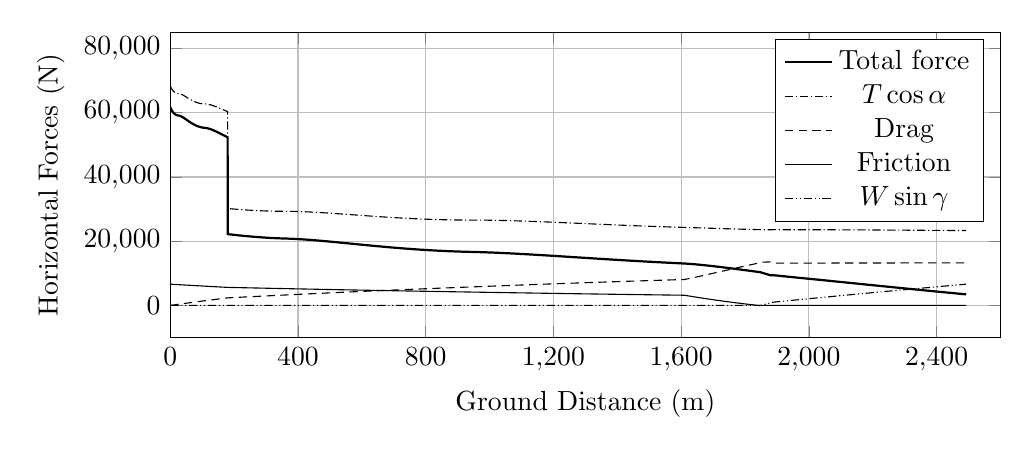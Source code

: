 %HorizontalForces_vs_GroundDistance
\begin{tikzpicture}

\begin{axis}[
width=\textwidth,
height=0.45\textwidth,
scaled ticks=false, tick label style={/pgf/number format/fixed},
xmin=0.0,
xmax=2600,
xlabel={Ground Distance (m)},
xtick={0,400,800,1200,1600,2000,2400,2800,3200},
xmajorgrids,
ymin=-10000,
ymax=85000,
ylabel={Horizontal Forces (N)},
ymajorgrids,
legend entries = {Total force\\$T\cos\alpha$\\Drag\\Friction\\$W\sin\gamma$\\}
]

\addplot [
color=black,
thick
]
table[row sep=crcr]{
1.373E-8	61783.509\\
1.749E-7	61783.509\\
1.441E-6	61783.509\\
6.603E-5	61783.489\\
2.274E-4	61783.441\\
4.875E-4	61783.363\\
8.442E-4	61783.256\\
0.001	61783.12\\
0.002	61782.955\\
0.002	61782.764\\
0.003	61782.543\\
0.004	61782.301\\
0.005	61782.024\\
0.006	61781.722\\
0.007	61781.39\\
0.008	61781.027\\
0.01	61780.634\\
0.011	61780.212\\
0.013	61779.761\\
0.014	61779.298\\
0.016	61778.793\\
0.018	61778.261\\
0.02	61777.704\\
0.022	61777.109\\
0.024	61776.49\\
0.026	61775.85\\
0.028	61775.178\\
0.031	61774.477\\
0.033	61773.755\\
0.036	61773.003\\
0.038	61772.226\\
0.041	61771.43\\
0.044	61770.604\\
0.047	61769.744\\
0.05	61768.845\\
0.053	61767.927\\
0.057	61766.97\\
0.06	61766.007\\
0.063	61765.005\\
0.067	61763.966\\
0.071	61762.904\\
0.075	61761.817\\
0.079	61760.698\\
0.083	61759.572\\
0.087	61758.41\\
0.091	61757.208\\
0.095	61755.976\\
0.1	61754.724\\
0.104	61753.45\\
0.109	61752.152\\
0.114	61750.803\\
0.118	61749.434\\
0.123	61748.053\\
0.128	61746.646\\
0.133	61745.218\\
0.139	61743.764\\
0.144	61742.243\\
0.15	61740.717\\
0.155	61739.179\\
0.161	61737.6\\
0.167	61735.972\\
0.172	61734.352\\
0.178	61732.683\\
0.185	61730.974\\
0.191	61729.255\\
0.197	61727.531\\
0.204	61725.781\\
0.21	61723.955\\
0.217	61722.12\\
0.224	61720.294\\
0.23	61718.43\\
0.237	61716.519\\
0.244	61714.581\\
0.252	61712.616\\
0.259	61710.617\\
0.266	61708.61\\
0.274	61706.578\\
0.282	61704.52\\
0.289	61702.423\\
0.297	61700.244\\
0.305	61698.094\\
0.314	61695.876\\
0.322	61693.637\\
0.331	61691.372\\
0.339	61689.128\\
0.348	61686.841\\
0.356	61684.491\\
0.365	61682.121\\
0.374	61679.735\\
0.384	61677.287\\
0.393	61674.856\\
0.402	61672.378\\
0.412	61669.882\\
0.421	61667.324\\
0.431	61664.797\\
0.441	61662.191\\
0.451	61659.517\\
0.461	61656.847\\
0.472	61654.156\\
0.482	61651.484\\
0.492	61648.788\\
0.503	61646.056\\
0.514	61643.229\\
0.524	61640.441\\
0.536	61637.564\\
0.547	61634.694\\
0.558	61631.778\\
0.569	61628.889\\
0.581	61625.89\\
0.592	61622.981\\
0.604	61619.959\\
0.616	61616.925\\
0.628	61613.878\\
0.64	61610.744\\
0.653	61607.656\\
0.665	61604.498\\
0.677	61601.388\\
0.69	61598.161\\
0.703	61594.862\\
0.716	61591.664\\
0.729	61588.382\\
0.742	61585.066\\
0.756	61581.565\\
0.77	61578.238\\
0.783	61574.855\\
0.797	61571.454\\
0.811	61567.998\\
0.825	61564.482\\
0.839	61561.014\\
0.853	61557.522\\
0.868	61553.934\\
0.882	61550.34\\
0.898	61546.571\\
0.913	61542.739\\
0.929	61539.006\\
0.944	61535.271\\
0.96	61531.419\\
0.976	61527.56\\
0.992	61523.672\\
1.008	61519.745\\
1.025	61515.755\\
1.041	61511.893\\
1.057	61507.931\\
1.074	61503.958\\
1.09	61499.988\\
1.107	61495.906\\
1.124	61491.882\\
1.142	61487.721\\
1.159	61483.648\\
1.176	61479.473\\
1.194	61475.205\\
1.212	61471.067\\
1.23	61466.846\\
1.248	61462.572\\
1.266	61458.293\\
1.285	61453.895\\
1.304	61449.459\\
1.323	61445.102\\
1.341	61440.773\\
1.361	61436.346\\
1.38	61431.772\\
1.399	61427.327\\
1.419	61422.78\\
1.439	61418.218\\
1.459	61413.551\\
1.479	61408.974\\
1.499	61404.441\\
1.52	61399.794\\
1.54	61395.07\\
1.56	61390.485\\
1.581	61385.821\\
1.602	61381.017\\
1.624	61376.17\\
1.645	61371.329\\
1.666	61366.56\\
1.689	61361.592\\
1.711	61356.681\\
1.733	61351.697\\
1.755	61346.755\\
1.778	61341.698\\
1.8	61336.696\\
1.824	61331.584\\
1.846	61326.592\\
1.87	61321.444\\
1.893	61316.242\\
1.918	61310.904\\
1.942	61305.641\\
1.966	61300.422\\
1.99	61295.093\\
2.015	61289.812\\
2.039	61284.417\\
2.065	61279.004\\
2.09	61273.443\\
2.116	61268.03\\
2.141	61262.631\\
2.167	61257.068\\
2.193	61251.525\\
2.219	61245.964\\
2.245	61240.362\\
2.271	61234.865\\
2.298	61229.231\\
2.325	61223.621\\
2.351	61217.967\\
2.379	61212.223\\
2.406	61206.514\\
2.434	61200.632\\
2.462	61194.844\\
2.491	61188.945\\
2.519	61183.099\\
2.547	61177.253\\
2.576	61171.276\\
2.605	61165.294\\
2.635	61159.286\\
2.663	61153.441\\
2.693	61147.456\\
2.723	61141.366\\
2.753	61135.191\\
2.783	61129.134\\
2.814	61122.931\\
2.844	61116.878\\
2.875	61110.732\\
2.906	61104.474\\
2.937	61098.241\\
2.968	61092.041\\
3.0	61085.769\\
3.031	61079.637\\
3.063	61073.301\\
3.097	61066.741\\
3.129	61060.359\\
3.162	61053.998\\
3.195	61047.536\\
3.227	61041.201\\
3.261	61034.604\\
3.294	61028.246\\
3.328	61021.814\\
3.363	61015.107\\
3.397	61008.591\\
3.431	61002.088\\
3.464	60995.673\\
3.499	60989.068\\
3.534	60982.394\\
3.57	60975.665\\
3.605	60969.013\\
3.641	60962.211\\
3.678	60955.422\\
3.713	60948.767\\
3.75	60942.005\\
3.787	60935.01\\
3.825	60927.955\\
3.862	60921.208\\
3.9	60914.305\\
3.937	60907.493\\
3.976	60900.38\\
4.015	60893.26\\
4.053	60886.259\\
4.093	60879.048\\
4.133	60871.934\\
4.172	60864.894\\
4.211	60857.799\\
4.253	60850.415\\
4.293	60843.299\\
4.333	60836.144\\
4.373	60829.088\\
4.414	60821.738\\
4.456	60814.49\\
4.497	60807.178\\
4.538	60800.012\\
4.58	60792.805\\
4.622	60785.487\\
4.664	60778.249\\
4.706	60771.004\\
4.748	60763.677\\
4.791	60756.332\\
4.836	60748.773\\
4.88	60741.246\\
4.923	60733.914\\
4.968	60726.413\\
5.013	60718.794\\
5.058	60711.313\\
5.103	60703.676\\
5.149	60696.089\\
5.194	60688.542\\
5.241	60680.9\\
5.287	60673.226\\
5.333	60665.686\\
5.38	60657.966\\
5.426	60650.481\\
5.473	60642.834\\
5.522	60634.98\\
5.57	60627.231\\
5.618	60619.57\\
5.666	60611.892\\
5.715	60604.063\\
5.763	60596.362\\
5.813	60588.545\\
5.862	60580.81\\
5.912	60572.927\\
5.962	60565.081\\
6.013	60557.23\\
6.063	60549.457\\
6.114	60541.593\\
6.165	60533.701\\
6.216	60525.833\\
6.268	60517.882\\
6.32	60509.985\\
6.374	60501.915\\
6.426	60493.972\\
6.479	60486.024\\
6.532	60478.047\\
6.586	60470.086\\
6.641	60461.904\\
6.695	60453.892\\
6.75	60445.839\\
6.804	60437.846\\
6.86	60429.743\\
6.917	60421.463\\
6.973	60413.274\\
7.03	60405.163\\
7.087	60396.968\\
7.144	60388.748\\
7.202	60380.512\\
7.26	60372.287\\
7.318	60364.138\\
7.377	60355.888\\
7.435	60347.683\\
7.494	60339.551\\
7.553	60331.4\\
7.613	60323.049\\
7.673	60314.878\\
7.733	60306.596\\
7.796	60298.148\\
7.856	60289.96\\
7.918	60281.62\\
7.98	60273.282\\
8.042	60265.06\\
8.105	60256.625\\
8.167	60248.4\\
8.231	60240.053\\
8.294	60231.828\\
8.356	60223.686\\
8.421	60215.3\\
8.486	60206.947\\
8.549	60198.795\\
8.615	60190.439\\
8.68	60182.105\\
8.745	60173.936\\
8.813	60165.353\\
8.88	60156.959\\
8.947	60148.612\\
9.013	60140.428\\
9.079	60132.282\\
9.147	60123.918\\
9.215	60115.635\\
9.285	60107.245\\
9.353	60098.969\\
9.424	60090.498\\
9.493	60082.238\\
9.564	60073.791\\
9.634	60065.531\\
9.706	60057.128\\
9.776	60048.888\\
9.847	60040.721\\
9.918	60032.452\\
9.989	60024.344\\
10.06	60016.177\\
10.133	60007.903\\
10.205	59999.781\\
10.278	59991.636\\
10.353	59983.297\\
10.427	59975.004\\
10.502	59966.793\\
10.577	59958.569\\
10.653	59950.271\\
10.729	59942.038\\
10.805	59933.886\\
10.882	59925.644\\
10.958	59917.514\\
11.036	59909.328\\
11.113	59901.219\\
11.192	59892.978\\
11.27	59884.905\\
11.35	59876.669\\
11.429	59868.593\\
11.508	59860.611\\
11.587	59852.58\\
11.669	59844.372\\
11.75	59836.318\\
11.83	59828.344\\
11.91	59820.523\\
11.991	59812.647\\
12.073	59804.65\\
12.155	59796.72\\
12.237	59788.903\\
12.32	59781.007\\
12.407	59772.837\\
12.49	59765.052\\
12.574	59757.19\\
12.661	59749.238\\
12.747	59741.375\\
12.832	59733.6\\
12.919	59725.723\\
13.005	59718.03\\
13.092	59710.285\\
13.18	59702.569\\
13.269	59694.793\\
13.358	59687.054\\
13.448	59679.247\\
13.538	59671.617\\
13.627	59664.007\\
13.718	59656.354\\
13.809	59648.827\\
13.899	59641.33\\
13.992	59633.747\\
14.086	59626.08\\
14.179	59618.546\\
14.272	59611.135\\
14.368	59603.552\\
14.459	59596.332\\
14.555	59588.888\\
14.649	59581.657\\
14.744	59574.381\\
14.84	59567.103\\
14.933	59560.113\\
15.027	59553.106\\
15.123	59546.036\\
15.222	59538.781\\
15.321	59531.613\\
15.418	59524.698\\
15.516	59517.727\\
15.613	59510.861\\
15.711	59504.089\\
15.811	59497.178\\
15.914	59490.184\\
16.013	59483.477\\
16.112	59476.842\\
16.216	59469.964\\
16.319	59463.234\\
16.421	59456.619\\
16.522	59450.202\\
16.626	59443.624\\
16.727	59437.254\\
16.83	59430.879\\
16.935	59424.491\\
17.038	59418.207\\
17.146	59411.746\\
17.252	59405.495\\
17.357	59399.366\\
17.464	59393.204\\
17.572	59387.031\\
17.68	59380.953\\
17.79	59374.881\\
17.9	59368.854\\
18.01	59362.865\\
18.121	59356.931\\
18.232	59351.082\\
18.343	59345.317\\
18.455	59339.603\\
18.566	59333.969\\
18.678	59328.387\\
18.79	59322.891\\
18.902	59317.468\\
19.018	59311.977\\
19.131	59306.633\\
19.248	59301.252\\
19.362	59296.069\\
19.478	59290.858\\
19.596	59285.668\\
19.711	59280.67\\
19.828	59275.699\\
19.945	59270.802\\
20.062	59265.976\\
20.179	59261.218\\
20.297	59256.527\\
20.417	59251.848\\
20.537	59247.268\\
20.655	59242.816\\
20.777	59238.326\\
20.897	59233.995\\
21.017	59229.751\\
21.139	59225.513\\
21.261	59221.383\\
21.383	59217.324\\
21.506	59213.302\\
21.631	59209.331\\
21.756	59205.471\\
21.88	59201.702\\
22.006	59197.971\\
22.13	59194.38\\
22.257	59190.804\\
22.384	59187.333\\
22.509	59184.007\\
22.636	59180.708\\
22.764	59177.489\\
22.891	59174.367\\
23.022	59171.249\\
23.15	59168.316\\
23.279	59165.444\\
23.409	59162.646\\
23.539	59159.936\\
23.671	59157.273\\
23.803	59154.721\\
23.935	59152.261\\
24.067	59149.905\\
24.199	59147.653\\
24.329	59145.506\\
24.462	59143.43\\
24.595	59141.441\\
24.728	59139.552\\
24.862	59137.736\\
24.995	59136.039\\
25.128	59134.435\\
25.265	59132.886\\
25.401	59131.456\\
25.536	59130.122\\
25.674	59128.872\\
25.808	59127.747\\
25.835	59127.532\\
25.838	59127.511\\
25.842	59127.481\\
25.855	59127.376\\
25.893	59127.064\\
25.973	59126.383\\
26.096	59125.246\\
26.224	59123.955\\
26.353	59122.542\\
26.482	59121.023\\
26.611	59119.385\\
26.74	59117.638\\
26.872	59115.749\\
27.003	59113.76\\
27.136	59111.64\\
27.266	59109.454\\
27.399	59107.109\\
27.531	59104.685\\
27.664	59102.13\\
27.799	59099.439\\
27.932	59096.666\\
28.068	59093.742\\
28.203	59090.736\\
28.34	59087.577\\
28.477	59084.315\\
28.618	59080.856\\
28.754	59077.407\\
28.893	59073.787\\
29.032	59070.063\\
29.171	59066.241\\
29.312	59062.266\\
29.454	59058.158\\
29.595	59053.99\\
29.738	59049.676\\
29.879	59045.294\\
30.021	59040.814\\
30.167	59036.099\\
30.308	59031.427\\
30.453	59026.575\\
30.598	59021.608\\
30.743	59016.53\\
30.889	59011.339\\
31.035	59006.068\\
31.181	59000.683\\
31.328	58995.17\\
31.477	58989.527\\
31.627	58983.738\\
31.774	58977.938\\
31.925	58971.949\\
32.076	58965.843\\
32.226	58959.688\\
32.379	58953.345\\
32.529	58947.05\\
32.682	58940.508\\
32.836	58933.846\\
32.99	58927.1\\
33.146	58920.212\\
33.301	58913.264\\
33.455	58906.266\\
33.611	58899.118\\
33.769	58891.772\\
33.926	58884.414\\
34.084	58876.912\\
34.242	58869.349\\
34.403	58861.574\\
34.562	58853.836\\
34.722	58845.932\\
34.881	58838.016\\
35.041	58829.946\\
35.203	58821.734\\
35.365	58813.468\\
35.529	58804.987\\
35.691	58796.56\\
35.853	58788.061\\
36.015	58779.511\\
36.181	58770.658\\
36.344	58761.877\\
36.511	58752.882\\
36.676	58743.849\\
36.842	58734.752\\
37.008	58725.562\\
37.173	58716.401\\
37.34	58707.058\\
37.509	58697.483\\
37.679	58687.825\\
37.845	58678.343\\
38.017	58668.466\\
38.185	58658.748\\
38.358	58648.695\\
38.528	58638.744\\
38.7	58628.657\\
38.872	58618.48\\
39.042	58608.328\\
39.214	58598.048\\
39.387	58587.661\\
39.559	58577.294\\
39.735	58566.631\\
39.909	58556.02\\
40.085	58545.26\\
40.259	58534.518\\
40.433	58523.764\\
40.61	58512.771\\
40.787	58501.749\\
40.966	58490.557\\
41.141	58479.552\\
41.319	58468.328\\
41.496	58457.169\\
41.674	58445.865\\
41.852	58434.484\\
42.031	58423.022\\
42.213	58411.367\\
42.394	58399.727\\
42.575	58388.024\\
42.755	58376.329\\
42.938	58364.462\\
43.12	58352.584\\
43.303	58340.589\\
43.487	58328.534\\
43.672	58316.368\\
43.857	58304.197\\
44.04	58292.101\\
44.224	58279.868\\
44.412	58267.389\\
44.598	58255.044\\
44.785	58242.54\\
44.973	58229.978\\
45.161	58217.36\\
45.349	58204.782\\
45.536	58192.189\\
45.725	58179.456\\
45.914	58166.683\\
46.102	58153.997\\
46.294	58141.004\\
46.485	58128.022\\
46.677	58114.94\\
46.87	58101.843\\
47.063	58088.703\\
47.253	58075.693\\
47.445	58062.599\\
47.639	58049.35\\
47.834	58036.014\\
48.025	58022.869\\
48.219	58009.592\\
48.415	57996.142\\
48.61	57982.687\\
48.807	57969.15\\
49.001	57955.794\\
49.2	57942.07\\
49.394	57928.712\\
49.592	57915.099\\
49.791	57901.31\\
49.991	57887.528\\
50.19	57873.792\\
50.388	57860.079\\
50.592	57846.019\\
50.795	57832.014\\
50.995	57818.134\\
51.198	57804.136\\
51.4	57790.179\\
51.599	57776.363\\
51.802	57762.388\\
52.002	57748.511\\
52.206	57734.427\\
52.408	57720.466\\
52.614	57706.226\\
52.822	57691.895\\
53.031	57677.482\\
53.238	57663.197\\
53.445	57648.897\\
53.652	57634.615\\
53.86	57620.306\\
54.068	57605.939\\
54.279	57591.481\\
54.487	57577.162\\
54.699	57562.601\\
54.91	57548.125\\
55.122	57533.56\\
55.333	57519.11\\
55.545	57504.614\\
55.756	57490.185\\
55.968	57475.694\\
56.182	57461.14\\
56.394	57446.659\\
56.61	57431.999\\
56.826	57417.26\\
57.04	57402.779\\
57.257	57388.061\\
57.474	57373.407\\
57.694	57358.5\\
57.912	57343.785\\
58.13	57329.124\\
58.349	57314.394\\
58.568	57299.71\\
58.788	57284.956\\
59.011	57270.023\\
59.234	57255.175\\
59.456	57240.36\\
59.68	57225.482\\
59.903	57210.657\\
60.125	57195.951\\
60.349	57181.142\\
60.572	57166.44\\
60.796	57151.71\\
61.022	57136.896\\
61.251	57121.895\\
61.478	57107.064\\
61.708	57092.062\\
61.937	57077.136\\
62.167	57062.222\\
62.396	57047.4\\
62.628	57032.448\\
62.861	57017.473\\
63.091	57002.74\\
63.322	56987.953\\
63.555	56973.073\\
63.787	56958.309\\
64.023	56943.298\\
64.257	56928.559\\
64.491	56913.744\\
64.728	56898.896\\
64.966	56883.983\\
65.201	56869.312\\
65.44	56854.423\\
65.677	56839.69\\
65.917	56824.891\\
66.157	56810.101\\
66.397	56795.31\\
66.638	56780.601\\
66.878	56765.925\\
67.123	56751.043\\
67.368	56736.22\\
67.611	56721.579\\
67.858	56706.759\\
68.103	56692.094\\
68.352	56677.273\\
68.601	56662.499\\
68.849	56647.819\\
69.098	56633.196\\
69.349	56618.488\\
69.598	56603.962\\
69.849	56589.396\\
70.105	56574.575\\
70.356	56560.126\\
70.609	56545.651\\
70.863	56531.163\\
71.118	56516.644\\
71.373	56502.263\\
71.629	56487.831\\
71.885	56473.511\\
72.143	56459.194\\
72.403	56444.76\\
72.662	56430.467\\
72.923	56416.166\\
73.187	56401.807\\
73.452	56387.438\\
73.718	56373.087\\
73.979	56359.041\\
74.245	56344.865\\
74.51	56330.805\\
74.778	56316.672\\
75.048	56302.546\\
75.317	56288.52\\
75.587	56274.511\\
75.857	56260.611\\
76.13	56246.638\\
76.403	56232.781\\
76.68	56218.803\\
76.954	56205.06\\
77.229	56191.353\\
77.507	56177.569\\
77.783	56163.966\\
78.062	56150.382\\
78.339	56136.943\\
78.622	56123.28\\
78.905	56109.777\\
79.187	56096.404\\
79.47	56083.052\\
79.758	56069.6\\
80.044	56056.306\\
80.334	56042.957\\
80.623	56029.776\\
80.913	56016.636\\
81.205	56003.54\\
81.497	55990.535\\
81.792	55977.471\\
82.085	55964.669\\
82.379	55951.87\\
82.676	55939.113\\
82.975	55926.365\\
83.273	55913.745\\
83.572	55901.242\\
83.874	55888.715\\
84.175	55876.366\\
84.477	55864.084\\
84.781	55851.828\\
85.088	55839.61\\
85.394	55827.531\\
85.698	55815.648\\
86.01	55803.599\\
86.317	55791.895\\
86.629	55780.101\\
86.94	55768.451\\
87.257	55756.772\\
87.57	55745.336\\
87.881	55734.107\\
88.2	55722.732\\
88.519	55711.507\\
88.835	55700.509\\
89.159	55689.404\\
89.478	55678.589\\
89.802	55667.739\\
90.126	55657.045\\
90.45	55646.532\\
90.778	55636.005\\
91.105	55625.664\\
91.438	55615.29\\
91.767	55605.187\\
92.094	55595.305\\
92.425	55585.453\\
92.758	55575.695\\
93.097	55565.926\\
93.431	55556.466\\
93.768	55547.094\\
94.104	55537.897\\
94.436	55528.977\\
94.773	55520.072\\
95.108	55511.387\\
95.447	55502.763\\
95.785	55494.33\\
96.123	55486.066\\
96.464	55477.911\\
96.807	55469.859\\
97.147	55462.054\\
97.488	55454.392\\
97.831	55446.859\\
98.17	55439.571\\
98.511	55432.435\\
98.854	55425.404\\
99.192	55418.66\\
99.534	55412.016\\
99.872	55405.601\\
100.213	55399.311\\
100.553	55393.203\\
100.895	55387.245\\
101.237	55381.457\\
101.58	55375.829\\
101.918	55370.442\\
102.262	55365.15\\
102.605	55360.05\\
102.942	55355.199\\
103.281	55350.5\\
103.62	55345.981\\
103.954	55341.688\\
104.292	55337.513\\
104.631	55333.508\\
104.967	55329.71\\
105.305	55326.06\\
105.642	55322.591\\
105.977	55319.312\\
106.314	55316.191\\
106.649	55313.258\\
106.98	55310.527\\
107.315	55307.939\\
107.381	55307.446\\
107.388	55307.395\\
107.395	55307.345\\
107.399	55307.311\\
107.402	55307.287\\
107.405	55307.265\\
107.419	55307.165\\
107.478	55306.729\\
107.637	55305.508\\
107.957	55302.909\\
108.257	55300.285\\
108.56	55297.466\\
108.862	55294.482\\
109.167	55291.292\\
109.472	55287.922\\
109.78	55284.349\\
110.091	55280.574\\
110.401	55276.626\\
110.713	55272.485\\
111.029	55268.108\\
111.347	55263.529\\
111.665	55258.771\\
111.986	55253.791\\
112.308	55248.627\\
112.635	55243.192\\
112.963	55237.581\\
113.288	55231.833\\
113.618	55225.814\\
113.946	55219.665\\
114.279	55213.249\\
114.613	55206.637\\
114.948	55199.846\\
115.286	55192.791\\
115.625	55185.548\\
115.965	55178.131\\
116.306	55170.495\\
116.651	55162.619\\
116.999	55154.485\\
117.343	55146.274\\
117.69	55137.82\\
118.041	55129.088\\
118.393	55120.171\\
118.748	55111.02\\
119.105	55101.632\\
119.467	55091.953\\
119.827	55082.156\\
120.19	55072.086\\
120.552	55061.889\\
120.918	55051.43\\
121.287	55040.685\\
121.655	55029.827\\
122.025	55018.732\\
122.393	55007.542\\
122.766	54996.035\\
123.139	54984.382\\
123.513	54972.534\\
123.886	54960.529\\
124.257	54948.483\\
124.632	54936.133\\
125.007	54923.632\\
125.38	54911.031\\
125.755	54898.239\\
126.135	54885.14\\
126.513	54871.943\\
126.895	54858.477\\
127.273	54844.99\\
127.65	54831.432\\
128.031	54817.591\\
128.408	54803.718\\
128.788	54789.639\\
129.168	54775.432\\
129.551	54760.978\\
129.928	54746.633\\
130.308	54732.035\\
130.688	54717.328\\
131.067	54702.522\\
131.447	54687.585\\
131.826	54672.573\\
132.205	54657.44\\
132.585	54642.118\\
132.965	54626.732\\
133.344	54611.27\\
133.726	54595.566\\
134.105	54579.909\\
134.485	54564.076\\
134.863	54548.269\\
135.24	54532.363\\
135.621	54516.217\\
136.0	54500.075\\
136.38	54483.778\\
136.761	54467.326\\
137.14	54450.924\\
137.518	54434.41\\
137.898	54417.772\\
138.275	54401.189\\
138.654	54384.406\\
139.035	54367.465\\
139.413	54350.6\\
139.794	54333.497\\
140.174	54316.381\\
140.549	54299.425\\
140.928	54282.176\\
141.305	54265.005\\
141.683	54247.7\\
142.061	54230.327\\
142.44	54212.823\\
142.817	54195.361\\
143.192	54177.91\\
143.573	54160.146\\
143.949	54142.563\\
144.326	54124.867\\
144.704	54107.075\\
145.083	54089.197\\
145.462	54071.246\\
145.838	54053.354\\
146.215	54035.398\\
146.593	54017.333\\
146.973	53999.158\\
147.355	53980.834\\
147.734	53962.598\\
148.114	53944.268\\
148.493	53925.923\\
148.871	53907.591\\
149.254	53889.035\\
149.633	53870.554\\
150.015	53851.969\\
150.394	53833.435\\
150.777	53814.704\\
151.156	53796.112\\
151.535	53777.498\\
151.919	53758.633\\
152.3	53739.857\\
152.684	53720.931\\
153.067	53701.984\\
153.451	53682.983\\
153.835	53663.974\\
154.216	53645.074\\
154.601	53625.984\\
154.984	53606.944\\
155.368	53587.824\\
155.752	53568.743\\
156.136	53549.596\\
156.522	53530.339\\
156.905	53511.202\\
157.292	53491.9\\
157.678	53472.587\\
158.063	53453.332\\
158.451	53433.921\\
158.838	53414.527\\
159.227	53395.073\\
159.615	53375.633\\
160.004	53356.113\\
160.396	53336.499\\
160.785	53316.983\\
161.175	53297.407\\
161.567	53277.735\\
161.961	53258.004\\
162.35	53238.492\\
162.743	53218.811\\
163.136	53199.085\\
163.532	53179.255\\
163.925	53159.567\\
164.32	53139.768\\
164.716	53119.944\\
165.112	53100.135\\
165.507	53080.33\\
165.907	53060.35\\
166.306	53040.419\\
166.706	53020.438\\
167.104	53000.547\\
167.502	52980.709\\
167.901	52960.837\\
168.3	52940.953\\
168.702	52920.984\\
169.106	52900.913\\
169.508	52880.951\\
169.91	52860.984\\
170.313	52841.027\\
170.716	52821.078\\
171.12	52801.138\\
171.525	52781.158\\
171.93	52761.192\\
172.337	52741.149\\
172.743	52721.205\\
173.151	52701.159\\
173.559	52681.155\\
173.966	52661.227\\
174.378	52641.138\\
174.787	52621.143\\
175.201	52600.997\\
175.611	52581.07\\
176.021	52561.194\\
176.433	52541.226\\
176.848	52521.192\\
177.263	52501.178\\
177.678	52481.168\\
178.09	52461.373\\
178.508	52441.372\\
178.925	52421.407\\
179.343	52401.443\\
179.763	52381.447\\
180.084	22200.589\\
180.184	22197.846\\
180.604	22193.009\\
181.528	22182.378\\
182.409	22172.256\\
183.29	22162.162\\
184.171	22152.088\\
185.054	22142.011\\
185.945	22131.877\\
186.833	22121.782\\
187.723	22111.698\\
188.616	22101.601\\
189.516	22091.453\\
190.41	22081.394\\
191.32	22071.183\\
192.218	22061.123\\
193.123	22051.024\\
194.031	22040.907\\
194.947	22030.733\\
195.85	22020.728\\
196.765	22010.611\\
197.678	22000.554\\
198.598	21990.443\\
199.518	21980.363\\
200.444	21970.246\\
201.372	21960.132\\
202.293	21950.124\\
203.22	21940.089\\
204.145	21930.102\\
205.078	21920.059\\
206.005	21910.11\\
206.939	21900.12\\
207.878	21890.105\\
208.818	21880.112\\
209.759	21870.141\\
210.709	21860.113\\
211.655	21850.163\\
212.598	21840.269\\
213.546	21830.359\\
214.498	21820.448\\
215.457	21810.496\\
216.421	21800.537\\
217.382	21790.63\\
218.353	21780.67\\
219.325	21770.731\\
220.293	21760.876\\
221.269	21750.97\\
222.245	21741.114\\
223.215	21731.351\\
224.191	21721.566\\
225.174	21711.745\\
226.147	21702.072\\
227.141	21692.228\\
228.124	21682.541\\
229.119	21672.774\\
230.117	21663.014\\
231.112	21653.333\\
232.123	21643.54\\
233.128	21633.853\\
234.131	21624.218\\
235.14	21614.575\\
236.151	21604.965\\
237.166	21595.355\\
238.189	21585.723\\
239.215	21576.105\\
240.235	21566.59\\
241.26	21557.074\\
242.302	21547.454\\
243.33	21538.014\\
244.369	21528.521\\
245.406	21519.092\\
246.463	21509.542\\
247.505	21500.171\\
248.564	21490.702\\
249.622	21481.294\\
250.665	21472.073\\
251.727	21462.735\\
252.801	21453.35\\
253.863	21444.125\\
254.944	21434.788\\
256.022	21425.532\\
257.106	21416.288\\
258.203	21406.987\\
259.303	21397.72\\
260.397	21388.563\\
261.498	21379.408\\
262.609	21370.232\\
263.718	21361.137\\
264.835	21352.034\\
265.958	21342.953\\
267.091	21333.848\\
268.208	21324.937\\
269.333	21316.031\\
270.466	21307.122\\
271.599	21298.281\\
272.746	21289.4\\
273.901	21280.526\\
275.054	21271.738\\
276.203	21263.043\\
277.353	21254.414\\
278.519	21245.738\\
279.693	21237.072\\
280.863	21228.512\\
282.051	21219.885\\
283.25	21211.266\\
284.439	21202.79\\
285.64	21194.307\\
286.836	21185.931\\
288.039	21177.589\\
289.256	21169.233\\
290.483	21160.887\\
291.721	21152.544\\
292.961	21144.279\\
294.199	21136.112\\
295.446	21127.968\\
296.685	21119.958\\
297.928	21112.012\\
299.185	21104.063\\
300.444	21096.19\\
301.723	21088.286\\
303.002	21080.47\\
304.279	21072.756\\
305.565	21065.085\\
306.851	21057.51\\
308.144	21049.983\\
309.447	21042.494\\
310.778	21034.946\\
312.085	21027.636\\
313.408	21020.333\\
314.719	21013.197\\
316.031	21006.154\\
317.341	20999.225\\
318.67	20992.293\\
319.98	20985.561\\
321.313	20978.816\\
322.647	20972.172\\
323.978	20965.645\\
325.314	20959.194\\
326.625	20952.975\\
327.96	20946.739\\
329.278	20940.688\\
330.607	20934.695\\
331.918	20928.884\\
333.233	20923.156\\
334.558	20917.492\\
335.85	20912.071\\
337.151	20906.715\\
338.438	20901.516\\
339.73	20896.399\\
341.021	20891.383\\
342.315	20886.462\\
343.606	20881.652\\
344.888	20876.978\\
346.165	20872.421\\
347.442	20867.963\\
348.721	20863.599\\
349.998	20859.346\\
351.269	20855.211\\
352.534	20851.192\\
353.793	20847.294\\
355.042	20843.524\\
356.29	20839.854\\
357.535	20836.289\\
357.785	20835.585\\
358.344	20834.027\\
358.391	20833.895\\
358.414	20833.832\\
358.545	20833.468\\
358.725	20832.968\\
359.254	20831.477\\
360.234	20828.658\\
361.312	20825.467\\
362.387	20822.19\\
363.468	20818.805\\
364.563	20815.28\\
365.659	20811.66\\
366.758	20807.936\\
367.871	20804.067\\
368.993	20800.075\\
370.112	20795.995\\
371.239	20791.793\\
372.372	20787.474\\
373.508	20783.047\\
374.644	20778.527\\
375.785	20773.892\\
376.948	20769.071\\
378.108	20764.169\\
379.27	20759.162\\
380.446	20753.998\\
381.624	20748.729\\
382.814	20743.308\\
384.003	20737.8\\
385.2	20732.156\\
386.409	20726.362\\
387.627	20720.422\\
388.847	20714.378\\
390.086	20708.145\\
391.33	20701.784\\
392.579	20695.297\\
393.83	20688.71\\
395.084	20682.001\\
396.348	20675.147\\
397.611	20668.202\\
398.901	20661.005\\
400.189	20653.725\\
401.479	20646.334\\
402.783	20638.766\\
404.085	20631.111\\
405.394	20623.322\\
406.706	20615.414\\
408.009	20607.473\\
409.303	20599.492\\
410.613	20591.317\\
411.93	20583.011\\
413.258	20574.54\\
414.59	20565.957\\
415.919	20557.296\\
417.242	20548.588\\
418.572	20539.742\\
419.9	20530.828\\
421.222	20521.865\\
422.55	20512.782\\
423.875	20503.633\\
425.194	20494.443\\
426.512	20485.18\\
427.84	20475.766\\
429.165	20466.295\\
430.493	20456.725\\
431.812	20447.146\\
433.134	20437.468\\
434.458	20427.703\\
435.773	20417.928\\
437.076	20408.169\\
438.372	20398.397\\
439.665	20388.584\\
440.96	20378.684\\
442.255	20368.722\\
443.552	20358.675\\
444.84	20348.639\\
446.126	20338.558\\
447.413	20328.407\\
448.689	20318.278\\
449.962	20308.12\\
451.241	20297.857\\
452.509	20287.623\\
453.776	20277.348\\
455.04	20267.034\\
456.319	20256.555\\
457.588	20246.094\\
458.846	20235.678\\
460.117	20225.104\\
461.375	20214.59\\
462.643	20203.943\\
463.899	20193.349\\
465.16	20182.665\\
466.413	20171.999\\
467.676	20161.204\\
468.929	20150.455\\
470.18	20139.672\\
471.422	20128.928\\
472.667	20118.119\\
473.912	20107.269\\
475.158	20096.37\\
476.403	20085.439\\
477.644	20074.504\\
478.88	20063.572\\
480.119	20052.58\\
481.36	20041.538\\
482.601	20030.456\\
483.838	20019.379\\
485.074	20008.268\\
486.309	19997.137\\
487.549	19985.936\\
488.785	19974.73\\
490.028	19963.43\\
491.261	19952.193\\
492.502	19940.844\\
493.739	19929.513\\
494.971	19918.196\\
496.207	19906.811\\
497.442	19895.408\\
498.68	19883.949\\
499.908	19872.559\\
501.132	19861.176\\
502.366	19849.683\\
503.599	19838.167\\
504.834	19826.609\\
506.058	19815.134\\
507.278	19803.668\\
508.516	19792.021\\
509.744	19780.442\\
510.977	19768.795\\
512.2	19757.213\\
513.421	19745.637\\
514.65	19733.972\\
515.878	19722.293\\
517.106	19710.592\\
518.35	19698.724\\
519.579	19686.975\\
520.81	19675.199\\
522.044	19663.377\\
523.281	19651.509\\
524.513	19639.675\\
525.742	19627.854\\
526.976	19615.964\\
528.21	19604.062\\
529.444	19592.15\\
530.678	19580.232\\
531.909	19568.32\\
533.146	19556.348\\
534.383	19544.359\\
535.619	19532.362\\
536.854	19520.378\\
538.09	19508.366\\
539.337	19496.242\\
540.579	19484.148\\
541.818	19472.089\\
543.058	19460.0\\
544.291	19447.98\\
545.526	19435.922\\
546.768	19423.801\\
548.006	19411.709\\
549.247	19399.579\\
550.493	19387.402\\
551.728	19375.316\\
552.969	19363.177\\
554.215	19350.986\\
555.462	19338.773\\
556.707	19326.587\\
557.95	19314.411\\
559.196	19302.204\\
560.446	19289.957\\
561.703	19277.635\\
562.953	19265.386\\
564.204	19253.126\\
565.458	19240.83\\
566.709	19228.577\\
567.964	19216.277\\
569.217	19203.995\\
570.474	19191.675\\
571.743	19179.251\\
572.997	19166.968\\
574.26	19154.598\\
575.522	19142.241\\
576.783	19129.899\\
578.051	19117.492\\
579.314	19105.14\\
580.582	19092.743\\
581.843	19080.414\\
583.117	19067.978\\
584.389	19055.55\\
585.66	19043.151\\
586.937	19030.696\\
588.218	19018.209\\
589.487	19005.844\\
590.766	18993.395\\
592.041	18980.983\\
593.324	18968.517\\
594.606	18956.059\\
595.887	18943.622\\
597.168	18931.191\\
598.445	18918.82\\
599.73	18906.37\\
601.021	18893.878\\
602.309	18881.43\\
603.603	18868.927\\
604.898	18856.435\\
606.192	18843.961\\
607.49	18831.464\\
608.794	18818.923\\
610.096	18806.416\\
611.398	18793.919\\
612.692	18781.515\\
614.004	18768.949\\
615.309	18756.474\\
616.614	18744.009\\
617.927	18731.485\\
619.235	18719.021\\
620.541	18706.592\\
621.853	18694.129\\
623.168	18681.652\\
624.486	18669.168\\
625.81	18656.638\\
627.136	18644.112\\
628.463	18631.593\\
629.794	18619.059\\
631.126	18606.536\\
632.458	18594.032\\
633.795	18581.503\\
635.133	18568.988\\
636.473	18556.472\\
637.807	18544.031\\
639.147	18531.559\\
640.493	18519.056\\
641.842	18506.542\\
643.186	18494.101\\
644.536	18481.63\\
645.882	18469.212\\
647.234	18456.773\\
648.586	18444.348\\
649.94	18431.935\\
651.297	18419.525\\
652.659	18407.091\\
654.029	18394.611\\
655.398	18382.162\\
656.765	18369.76\\
658.127	18357.43\\
659.507	18344.967\\
660.883	18332.574\\
662.266	18320.136\\
663.643	18307.784\\
665.028	18295.398\\
666.415	18283.015\\
667.8	18270.679\\
669.189	18258.34\\
670.584	18245.978\\
671.984	18233.604\\
673.381	18221.29\\
674.783	18208.961\\
676.19	18196.623\\
677.599	18184.295\\
679.015	18171.944\\
680.439	18159.561\\
681.857	18147.257\\
683.268	18135.047\\
684.696	18122.736\\
686.121	18110.475\\
687.553	18098.19\\
688.988	18085.924\\
690.425	18073.675\\
691.869	18061.396\\
693.31	18049.188\\
694.752	18037.011\\
696.196	18024.847\\
697.643	18012.701\\
699.095	18000.555\\
700.554	17988.388\\
702.016	17976.227\\
703.486	17964.052\\
704.963	17951.853\\
706.437	17939.729\\
707.913	17927.627\\
709.396	17915.505\\
710.879	17903.428\\
712.356	17891.451\\
713.844	17879.421\\
715.339	17867.376\\
716.843	17855.308\\
718.356	17843.216\\
719.861	17831.225\\
721.364	17819.305\\
722.878	17807.34\\
724.389	17795.443\\
725.915	17783.479\\
727.434	17771.62\\
728.969	17759.682\\
730.502	17747.811\\
732.04	17735.948\\
733.586	17724.072\\
735.133	17712.246\\
736.681	17700.461\\
738.237	17688.664\\
739.802	17676.856\\
741.373	17665.051\\
742.951	17653.25\\
744.531	17641.492\\
746.114	17629.76\\
747.699	17618.068\\
749.284	17606.437\\
750.89	17594.707\\
752.492	17583.066\\
754.104	17571.403\\
755.725	17559.743\\
757.35	17548.108\\
758.978	17536.514\\
760.617	17524.899\\
762.247	17513.413\\
763.886	17501.922\\
765.529	17490.473\\
767.188	17478.97\\
768.853	17467.489\\
770.526	17456.019\\
772.206	17444.563\\
773.89	17433.15\\
775.582	17421.752\\
777.282	17410.367\\
778.983	17399.043\\
780.691	17387.742\\
782.407	17376.456\\
784.144	17365.107\\
785.888	17353.787\\
787.633	17342.53\\
789.385	17331.304\\
791.151	17320.069\\
792.928	17308.837\\
794.708	17297.661\\
796.488	17286.561\\
798.301	17275.342\\
800.127	17264.119\\
801.939	17253.069\\
803.778	17241.94\\
805.622	17230.861\\
807.465	17219.871\\
809.335	17208.813\\
811.208	17197.819\\
813.101	17186.806\\
815.005	17175.814\\
816.928	17164.811\\
818.869	17153.797\\
820.818	17142.834\\
822.776	17131.925\\
824.745	17121.047\\
826.743	17110.116\\
828.761	17099.177\\
830.788	17088.298\\
832.829	17077.456\\
834.905	17066.537\\
837.011	17055.57\\
839.123	17044.699\\
841.273	17033.745\\
843.445	17022.807\\
845.626	17011.95\\
847.861	17000.956\\
850.121	16989.973\\
852.407	16979.002\\
854.689	16968.192\\
857.021	16957.294\\
859.352	16946.543\\
861.696	16935.882\\
864.081	16925.187\\
866.473	16914.617\\
868.851	16904.266\\
871.232	16894.053\\
873.603	16884.042\\
875.956	16874.26\\
878.281	16864.745\\
880.588	16855.452\\
882.863	16846.433\\
885.123	16837.617\\
887.348	16829.075\\
889.562	16820.715\\
891.73	16812.661\\
893.875	16804.826\\
896.026	16797.098\\
898.131	16789.663\\
900.233	16782.365\\
902.32	16775.242\\
904.396	16768.28\\
906.449	16761.518\\
908.473	16754.967\\
910.489	16748.564\\
912.5	16742.29\\
914.482	16736.222\\
916.466	16730.261\\
918.437	16724.453\\
920.385	16718.824\\
922.338	16713.291\\
924.267	16707.937\\
926.175	16702.748\\
928.083	16697.664\\
929.983	16692.708\\
931.877	16687.875\\
933.761	16683.173\\
935.629	16678.614\\
937.493	16674.17\\
939.348	16669.847\\
941.188	16665.662\\
941.555	16664.839\\
941.807	16664.276\\
941.975	16663.903\\
942.127	16663.565\\
942.233	16663.329\\
942.264	16663.262\\
942.289	16663.206\\
942.314	16663.15\\
942.486	16662.769\\
943.059	16661.492\\
945.039	16657.004\\
946.834	16652.836\\
948.63	16648.571\\
950.444	16644.171\\
952.274	16639.635\\
954.104	16635.004\\
955.959	16630.215\\
957.821	16625.309\\
959.688	16620.295\\
961.571	16615.142\\
963.469	16609.847\\
965.38	16604.419\\
967.304	16598.857\\
969.249	16593.13\\
971.21	16587.258\\
973.18	16581.26\\
975.165	16575.113\\
977.168	16568.808\\
979.191	16562.335\\
981.223	16555.733\\
983.283	16548.936\\
985.354	16541.995\\
987.432	16534.926\\
989.543	16527.641\\
991.66	16520.226\\
993.82	16512.55\\
995.984	16504.754\\
998.186	16496.707\\
1000.392	16488.537\\
1002.627	16480.148\\
1004.875	16471.598\\
1007.147	16462.84\\
1009.442	16453.881\\
1011.747	16444.773\\
1014.048	16435.562\\
1016.397	16426.048\\
1018.737	16416.459\\
1021.072	16406.773\\
1023.424	16396.909\\
1025.759	16387.009\\
1028.089	16377.021\\
1030.415	16366.947\\
1032.741	16356.766\\
1035.066	16346.49\\
1037.36	16336.252\\
1039.647	16325.948\\
1041.911	16315.653\\
1044.167	16305.306\\
1046.414	16294.908\\
1048.64	16284.524\\
1050.857	16274.098\\
1053.066	16263.623\\
1055.268	16253.104\\
1057.444	16242.629\\
1059.606	16232.145\\
1061.757	16221.637\\
1063.902	16211.088\\
1066.03	16200.556\\
1068.158	16189.951\\
1070.262	16179.396\\
1072.361	16168.801\\
1074.458	16158.156\\
1076.541	16147.515\\
1078.613	16136.868\\
1080.679	16126.19\\
1082.74	16115.481\\
1084.786	16104.791\\
1086.843	16093.992\\
1088.881	16083.231\\
1090.916	16072.434\\
1092.952	16061.576\\
1094.97	16050.768\\
1096.985	16039.919\\
1099.01	16028.969\\
1101.014	16018.079\\
1103.014	16007.169\\
1105.018	15996.185\\
1107.015	15985.193\\
1109.012	15974.16\\
1111.0	15963.129\\
1112.984	15952.073\\
1114.967	15940.985\\
1116.944	15929.886\\
1118.914	15918.787\\
1120.876	15907.693\\
1122.836	15896.568\\
1124.794	15885.422\\
1126.755	15874.217\\
1128.717	15862.964\\
1130.674	15851.714\\
1132.627	15840.442\\
1134.575	15829.168\\
1136.52	15817.875\\
1138.463	15806.561\\
1140.4	15795.25\\
1142.354	15783.809\\
1144.295	15772.407\\
1146.234	15760.99\\
1148.171	15749.555\\
1150.108	15738.083\\
1152.043	15726.601\\
1153.974	15715.111\\
1155.903	15703.609\\
1157.822	15692.135\\
1159.75	15680.583\\
1161.678	15669.002\\
1163.611	15657.37\\
1165.538	15645.746\\
1167.461	15634.118\\
1169.384	15622.474\\
1171.311	15610.779\\
1173.234	15599.079\\
1175.155	15587.376\\
1177.068	15575.698\\
1178.983	15563.986\\
1180.905	15552.212\\
1182.831	15540.397\\
1184.754	15528.575\\
1186.667	15516.794\\
1188.577	15505.019\\
1190.493	15493.185\\
1192.405	15481.358\\
1194.311	15469.548\\
1196.225	15457.677\\
1198.144	15445.754\\
1200.057	15433.858\\
1201.971	15421.939\\
1203.888	15409.987\\
1205.811	15397.975\\
1207.73	15385.986\\
1209.641	15374.023\\
1211.547	15362.086\\
1213.465	15350.057\\
1215.382	15338.023\\
1217.299	15325.976\\
1219.215	15313.926\\
1221.134	15301.847\\
1223.046	15289.798\\
1224.956	15277.756\\
1226.879	15265.619\\
1228.799	15253.489\\
1230.721	15241.343\\
1232.652	15229.129\\
1234.572	15216.977\\
1236.489	15204.837\\
1238.409	15192.669\\
1240.331	15180.489\\
1242.253	15168.292\\
1244.178	15156.078\\
1246.102	15143.859\\
1248.034	15131.586\\
1249.959	15119.355\\
1251.893	15107.063\\
1253.818	15094.822\\
1255.745	15082.563\\
1257.684	15070.225\\
1259.629	15057.846\\
1261.57	15045.489\\
1263.506	15033.166\\
1265.44	15020.849\\
1267.372	15008.541\\
1269.311	14996.198\\
1271.251	14983.839\\
1273.189	14971.492\\
1275.127	14959.15\\
1277.074	14946.751\\
1279.021	14934.352\\
1280.962	14921.988\\
1282.909	14909.59\\
1284.854	14897.207\\
1286.8	14884.82\\
1288.758	14872.361\\
1290.707	14859.957\\
1292.668	14847.485\\
1294.63	14835.006\\
1296.586	14822.572\\
1298.536	14810.174\\
1300.504	14797.672\\
1302.463	14785.232\\
1304.424	14772.786\\
1306.385	14760.346\\
1308.357	14747.838\\
1310.33	14735.33\\
1312.306	14722.813\\
1314.275	14710.342\\
1316.247	14697.865\\
1318.218	14685.396\\
1320.197	14672.893\\
1322.176	14660.389\\
1324.162	14647.857\\
1326.15	14635.316\\
1328.143	14622.754\\
1330.134	14610.211\\
1332.131	14597.645\\
1334.128	14585.089\\
1336.127	14572.531\\
1338.125	14559.989\\
1340.128	14547.424\\
1342.14	14534.823\\
1344.145	14522.271\\
1346.157	14509.683\\
1348.173	14497.089\\
1350.186	14484.527\\
1352.198	14471.981\\
1354.213	14459.431\\
1356.239	14446.825\\
1358.261	14434.259\\
1360.283	14421.71\\
1362.311	14409.134\\
1364.34	14396.569\\
1366.369	14384.021\\
1368.399	14371.478\\
1370.433	14358.93\\
1372.474	14346.352\\
1374.512	14333.811\\
1376.561	14321.221\\
1378.612	14308.635\\
1380.658	14296.092\\
1382.709	14283.542\\
1384.76	14271.01\\
1386.814	14258.472\\
1388.87	14245.944\\
1390.934	14233.386\\
1393.004	14220.81\\
1395.063	14208.322\\
1397.133	14195.791\\
1399.22	14183.173\\
1401.302	14170.605\\
1403.379	14158.091\\
1405.461	14145.562\\
1407.551	14133.014\\
1409.643	14120.473\\
1411.741	14107.914\\
1413.84	14095.378\\
1415.955	14082.763\\
1418.057	14070.254\\
1420.169	14057.703\\
1422.275	14045.216\\
1424.397	14032.661\\
1426.505	14020.208\\
1428.624	14007.717\\
1430.747	13995.226\\
1432.869	13982.762\\
1435.0	13970.277\\
1437.128	13957.834\\
1439.265	13945.359\\
1441.416	13932.833\\
1443.564	13920.352\\
1445.712	13907.901\\
1447.862	13895.461\\
1450.022	13882.991\\
1452.186	13870.527\\
1454.347	13858.111\\
1456.51	13845.707\\
1458.686	13833.26\\
1460.862	13820.843\\
1463.042	13808.431\\
1465.231	13795.999\\
1467.425	13783.572\\
1469.616	13771.191\\
1471.825	13758.734\\
1474.026	13746.361\\
1476.231	13733.993\\
1478.438	13721.648\\
1480.646	13709.324\\
1482.863	13696.99\\
1485.077	13684.696\\
1487.304	13672.371\\
1489.54	13660.026\\
1491.78	13647.695\\
1494.018	13635.409\\
1496.266	13623.103\\
1498.508	13610.862\\
1500.753	13598.64\\
1503.007	13586.403\\
1505.272	13574.145\\
1507.544	13561.887\\
1509.812	13549.684\\
1512.085	13537.489\\
1514.366	13525.293\\
1516.653	13513.103\\
1518.936	13500.967\\
1521.231	13488.808\\
1523.53	13476.666\\
1525.836	13464.524\\
1528.141	13452.431\\
1530.453	13440.338\\
1532.767	13428.274\\
1535.09	13416.206\\
1537.422	13404.128\\
1539.765	13392.037\\
1542.124	13379.902\\
1544.475	13367.855\\
1546.832	13355.816\\
1549.203	13343.751\\
1551.576	13331.715\\
1553.954	13319.7\\
1556.348	13307.648\\
1558.732	13295.694\\
1561.127	13283.725\\
1563.532	13271.75\\
1565.941	13259.806\\
1568.354	13247.883\\
1570.788	13235.905\\
1573.216	13224.005\\
1575.665	13212.049\\
1578.114	13200.14\\
1580.56	13188.293\\
1583.026	13176.397\\
1585.5	13164.514\\
1587.97	13152.702\\
1590.45	13140.892\\
1592.933	13129.111\\
1595.42	13117.367\\
1597.928	13105.577\\
1600.444	13093.797\\
1602.952	13082.11\\
1605.469	13070.433\\
1607.858	13059.397\\
1608.004	13058.725\\
1610.552	13046.763\\
1613.091	13030.503\\
1615.661	13013.587\\
1618.238	12996.054\\
1620.817	12977.978\\
1623.417	12959.295\\
1626.02	12940.035\\
1628.629	12920.246\\
1631.245	12899.919\\
1633.865	12879.074\\
1636.5	12857.684\\
1639.16	12835.665\\
1641.821	12813.082\\
1644.497	12789.981\\
1647.175	12766.362\\
1649.876	12742.205\\
1652.589	12717.458\\
1655.301	12692.232\\
1658.043	12666.477\\
1660.795	12640.111\\
1663.545	12613.294\\
1666.311	12586.032\\
1669.085	12558.26\\
1671.898	12529.906\\
1674.708	12500.95\\
1677.539	12471.557\\
1680.381	12441.63\\
1683.239	12411.212\\
1686.114	12380.273\\
1689.008	12348.803\\
1691.914	12316.815\\
1694.835	12284.358\\
1697.775	12251.399\\
1700.738	12217.9\\
1703.731	12183.798\\
1706.733	12149.131\\
1709.776	12113.95\\
1712.806	12078.199\\
1715.857	12042.185\\
1718.951	12005.565\\
1722.053	11968.297\\
1725.195	11930.548\\
1728.378	11892.06\\
1731.584	11852.879\\
1734.81	11813.172\\
1738.082	11772.895\\
1741.348	11731.988\\
1744.64	11690.819\\
1747.983	11649.022\\
1751.352	11606.443\\
1754.764	11563.28\\
1758.21	11519.4\\
1761.693	11474.872\\
1765.207	11429.711\\
1768.779	11383.876\\
1772.378	11337.21\\
1776.052	11289.88\\
1779.779	11241.485\\
1783.554	11192.255\\
1787.38	11142.237\\
1791.297	11091.296\\
1795.273	11039.111\\
1799.376	10985.823\\
1803.544	10930.923\\
1807.756	10875.112\\
1812.08	10818.427\\
1816.505	10760.196\\
1821.039	10700.515\\
1825.751	10639.121\\
1830.521	10575.64\\
1835.362	10511.311\\
1840.135	10446.395\\
1844.855	10382.359\\
1849.509	10319.104\\
1849.768	10261.858\\
1850.028	10252.05\\
1850.283	10245.143\\
1850.543	10238.093\\
1850.796	10231.243\\
1851.036	10224.692\\
1851.276	10218.181\\
1851.533	10211.159\\
1851.788	10204.21\\
1852.045	10197.188\\
1852.304	10190.094\\
1852.564	10182.951\\
1852.811	10176.174\\
1853.071	10169.014\\
1853.32	10162.161\\
1853.57	10155.269\\
1853.802	10148.856\\
1854.063	10141.653\\
1854.323	10134.44\\
1854.577	10127.419\\
1854.824	10120.545\\
1855.06	10113.985\\
1855.313	10106.935\\
1855.574	10099.659\\
1855.833	10092.425\\
1856.092	10085.189\\
1856.352	10077.895\\
1856.611	10070.646\\
1856.868	10063.419\\
1857.13	10056.047\\
1857.39	10048.718\\
1857.649	10041.431\\
1857.911	10034.034\\
1858.171	10026.669\\
1858.42	10019.609\\
1858.681	10012.216\\
1858.937	10004.932\\
1859.2	9997.46\\
1859.451	9990.307\\
1859.7	9983.215\\
1859.957	9975.884\\
1860.212	9968.59\\
1860.475	9961.057\\
1860.734	9953.63\\
1860.994	9946.147\\
1861.247	9938.881\\
1861.493	9931.795\\
1861.751	9924.355\\
1861.998	9917.238\\
1862.261	9909.637\\
1862.505	9902.566\\
1862.758	9895.225\\
1863.011	9887.885\\
1863.26	9880.657\\
1863.515	9873.247\\
1863.779	9865.545\\
1864.042	9857.89\\
1864.305	9850.206\\
1864.567	9842.54\\
1864.827	9834.907\\
1865.084	9827.366\\
1865.35	9819.58\\
1865.614	9811.803\\
1865.879	9803.997\\
1866.128	9796.646\\
1866.386	9789.051\\
1866.648	9781.284\\
1866.889	9774.154\\
1867.153	9766.335\\
1867.403	9758.936\\
1867.666	9751.1\\
1867.932	9743.196\\
1868.197	9735.294\\
1868.462	9727.402\\
1868.723	9719.613\\
1868.975	9712.061\\
1869.235	9704.284\\
1869.498	9696.386\\
1869.761	9688.5\\
1870.028	9680.464\\
1870.277	9672.994\\
1870.528	9665.434\\
1870.795	9657.364\\
1871.041	9649.928\\
1871.276	9642.827\\
1871.541	9634.792\\
1871.808	9626.725\\
1872.066	9618.88\\
1872.334	9610.739\\
1872.602	9602.578\\
1872.87	9594.424\\
1873.137	9586.26\\
1873.398	9578.311\\
1873.665	9570.132\\
1873.927	9562.107\\
1874.194	9553.918\\
1874.452	9545.999\\
1874.707	9538.162\\
1874.976	9529.903\\
1875.242	9521.678\\
1875.504	9513.608\\
1875.769	9505.421\\
1876.027	9497.449\\
1876.277	9489.712\\
1876.523	9482.098\\
1876.79	9473.796\\
1877.05	9465.707\\
1877.304	9457.827\\
1877.563	9449.747\\
1877.822	9441.675\\
1878.09	9433.31\\
1878.36	9424.87\\
1878.627	9416.513\\
1878.876	9408.735\\
1878.994	9405.026\\
1879.145	9400.295\\
1879.408	9395.313\\
1879.673	9392.751\\
1879.943	9390.223\\
1880.208	9388.053\\
1880.477	9385.719\\
1880.727	9384.188\\
1880.977	9382.359\\
1881.245	9380.047\\
1881.507	9378.457\\
1881.778	9376.602\\
1882.045	9375.118\\
1882.301	9373.944\\
1882.564	9372.512\\
1882.809	9371.752\\
1883.056	9370.663\\
1883.325	9369.154\\
1883.576	9368.687\\
1883.847	9367.442\\
1884.114	9366.813\\
1884.366	9366.563\\
1884.63	9365.821\\
1884.899	9365.336\\
1885.167	9365.089\\
1885.431	9365.006\\
1885.701	9364.829\\
1885.97	9364.902\\
1886.241	9365.02\\
1886.498	9365.574\\
1886.737	9366.289\\
1886.967	9366.88\\
1887.235	9366.689\\
1887.497	9367.466\\
1887.737	9368.623\\
1887.988	9369.241\\
1888.253	9369.932\\
1888.524	9370.938\\
1888.793	9372.183\\
1889.056	9373.599\\
1889.322	9374.97\\
1889.587	9376.508\\
1889.848	9378.182\\
1890.115	9379.831\\
1890.368	9381.849\\
1890.636	9383.534\\
1890.904	9385.599\\
1891.174	9387.78\\
1891.442	9384.678\\
1891.705	9381.939\\
1892.052	9378.332\\
1892.546	9373.203\\
1893.236	9366.04\\
1894.108	9356.994\\
1894.98	9347.951\\
1896.023	9337.15\\
1897.044	9326.577\\
1898.021	9316.47\\
1899.123	9305.084\\
1900.191	9294.052\\
1901.28	9282.818\\
1902.311	9272.182\\
1903.516	9259.768\\
1904.715	9247.426\\
1905.691	9237.39\\
1906.742	9226.595\\
1907.986	9213.817\\
1909.291	9200.434\\
1910.582	9187.202\\
1911.533	9177.462\\
1912.647	9166.075\\
1913.863	9153.644\\
1914.963	9142.404\\
1916.162	9130.17\\
1917.435	9117.194\\
1918.528	9106.056\\
1919.66	9094.54\\
1920.809	9082.858\\
1921.862	9072.161\\
1923.106	9059.529\\
1924.272	9047.705\\
1925.33	9036.979\\
1926.646	9023.655\\
1927.947	9010.498\\
1929.024	8999.613\\
1930.138	8988.358\\
1931.145	8978.199\\
1932.119	8968.381\\
1933.166	8957.827\\
1933.918	8950.254\\
1934.952	8939.854\\
1936.015	8929.164\\
1937.026	8919.004\\
1937.954	8909.681\\
1938.864	8900.556\\
1939.936	8889.808\\
1940.809	8881.056\\
1941.632	8872.814\\
1942.483	8864.304\\
1943.719	8851.945\\
1944.97	8839.446\\
1946.211	8827.049\\
1947.454	8814.653\\
1948.534	8803.893\\
1949.4	8795.266\\
1950.377	8785.549\\
1951.242	8776.947\\
1952.377	8765.662\\
1953.426	8755.246\\
1954.643	8743.166\\
1955.618	8733.505\\
1956.557	8724.201\\
1957.405	8715.798\\
1958.663	8703.353\\
1959.877	8691.356\\
1961.342	8676.88\\
1962.706	8663.425\\
1963.999	8650.68\\
1965.213	8638.714\\
1966.291	8628.105\\
1967.497	8616.251\\
1968.742	8604.011\\
1969.881	8592.83\\
1971.054	8581.326\\
1971.103	8580.839\\
1971.197	8579.923\\
1971.295	8578.964\\
1971.545	8576.513\\
1972.267	8569.426\\
1973.062	8561.634\\
1974.078	8551.659\\
1975.235	8540.306\\
1976.318	8529.676\\
1977.502	8518.037\\
1978.537	8507.876\\
1979.608	8497.349\\
1980.689	8486.722\\
1981.846	8475.341\\
1982.779	8466.162\\
1983.899	8455.149\\
1985.155	8442.782\\
1986.285	8431.659\\
1987.309	8421.567\\
1988.257	8412.229\\
1989.704	8397.971\\
1990.74	8387.756\\
1991.872	8376.602\\
1993.062	8364.86\\
1994.05	8355.112\\
1995.264	8343.131\\
1996.482	8331.11\\
1997.648	8319.601\\
1998.856	8307.671\\
1999.961	8296.747\\
2001.049	8286.0\\
2002.054	8276.064\\
2003.167	8265.059\\
2004.207	8254.771\\
2005.524	8241.748\\
2006.597	8231.127\\
2007.709	8220.124\\
2009.071	8206.642\\
2010.297	8194.495\\
2011.416	8183.419\\
2012.645	8171.242\\
2014.097	8156.851\\
2015.093	8146.978\\
2016.09	8137.093\\
2017.371	8124.388\\
2018.862	8109.601\\
2020.09	8097.414\\
2021.445	8083.972\\
2022.862	8069.905\\
2024.302	8055.604\\
2025.545	8043.254\\
2026.942	8029.377\\
2028.296	8015.921\\
2029.59	8003.059\\
2030.948	7989.561\\
2032.092	7978.184\\
2033.254	7966.63\\
2034.363	7955.602\\
2035.644	7942.851\\
2036.681	7932.538\\
2037.82	7921.202\\
2039.253	7906.929\\
2040.587	7893.651\\
2041.767	7881.899\\
2042.915	7870.467\\
2044.044	7859.218\\
2045.246	7847.244\\
2046.416	7835.578\\
2047.67	7823.086\\
2048.908	7810.744\\
2050.087	7798.981\\
2051.424	7785.652\\
2052.347	7776.446\\
2053.37	7766.239\\
2054.354	7756.429\\
2055.321	7746.777\\
2056.743	7732.586\\
2058.196	7718.091\\
2059.682	7703.256\\
2061.045	7689.65\\
2062.486	7675.26\\
2063.718	7662.952\\
2065.259	7647.565\\
2066.686	7633.302\\
2067.833	7621.85\\
2069.077	7609.419\\
2070.275	7597.443\\
2071.527	7584.933\\
2072.251	7577.697\\
2073.041	7569.799\\
2073.773	7562.482\\
2074.558	7554.625\\
2075.462	7545.596\\
2076.243	7537.778\\
2077.085	7529.366\\
2078.002	7520.189\\
2078.979	7510.415\\
2079.938	7500.826\\
2080.914	7491.063\\
2081.826	7481.943\\
2083.033	7469.863\\
2084.316	7457.025\\
2085.698	7443.199\\
2087.04	7429.769\\
2088.397	7416.186\\
2089.517	7404.979\\
2090.804	7392.099\\
2091.827	7381.852\\
2092.813	7371.986\\
2094.431	7355.784\\
2095.394	7346.139\\
2096.485	7335.216\\
2097.359	7326.459\\
2098.105	7318.992\\
2098.94	7310.635\\
2099.785	7302.17\\
2100.684	7293.159\\
2101.907	7280.915\\
2103.102	7268.941\\
2104.365	7256.29\\
2105.699	7242.93\\
2106.95	7230.393\\
2108.094	7218.938\\
2109.161	7208.241\\
2110.191	7197.924\\
2110.997	7189.846\\
2112.216	7177.631\\
2113.55	7164.267\\
2115.103	7148.701\\
2116.613	7133.567\\
2118.02	7119.469\\
2118.962	7110.025\\
2119.912	7100.509\\
2120.871	7090.892\\
2121.934	7080.242\\
2123.017	7069.386\\
2124.233	7057.197\\
2125.585	7043.646\\
2126.934	7030.129\\
2127.954	7019.906\\
2128.968	7009.742\\
2129.995	6999.449\\
2130.992	6989.448\\
2131.832	6981.035\\
2132.723	6972.098\\
2133.886	6960.443\\
2135.33	6945.966\\
2136.64	6932.842\\
2138.157	6917.629\\
2139.459	6904.581\\
2140.568	6893.466\\
2141.935	6879.763\\
2143.148	6867.602\\
2144.658	6852.474\\
2146.195	6837.065\\
2147.422	6824.764\\
2148.633	6812.632\\
2149.844	6800.495\\
2150.905	6789.859\\
2151.903	6779.855\\
2152.818	6770.686\\
2154.072	6758.122\\
2155.36	6745.214\\
2156.791	6730.87\\
2157.903	6719.734\\
2159.03	6708.434\\
2160.044	6698.275\\
2160.98	6688.902\\
2161.797	6680.71\\
2162.615	6672.516\\
2163.436	6664.297\\
2164.551	6653.12\\
2165.864	6639.974\\
2167.249	6626.1\\
2168.556	6613.003\\
2169.885	6599.689\\
2171.338	6585.144\\
2172.843	6570.07\\
2174.105	6557.432\\
2175.154	6546.923\\
2176.518	6533.269\\
2178.096	6517.47\\
2179.58	6502.616\\
2180.803	6490.368\\
2182.084	6477.547\\
2183.585	6462.525\\
2184.953	6448.837\\
2186.282	6435.534\\
2187.507	6423.279\\
2189.048	6407.854\\
2190.306	6395.273\\
2191.501	6383.312\\
2192.557	6372.75\\
2193.792	6360.393\\
2194.996	6348.358\\
2196.618	6332.132\\
2197.937	6318.947\\
2199.155	6306.763\\
2200.377	6294.545\\
2201.284	6285.481\\
2202.711	6271.22\\
2204.101	6257.321\\
2205.436	6243.984\\
2206.884	6229.515\\
2208.338	6214.98\\
2209.753	6200.85\\
2210.824	6190.151\\
2211.958	6178.819\\
2213.019	6168.231\\
2214.249	6155.948\\
2215.817	6140.283\\
2217.249	6125.987\\
2218.283	6115.67\\
2219.231	6106.203\\
2220.118	6097.351\\
2221.084	6087.717\\
2222.09	6077.672\\
2223.258	6066.022\\
2224.698	6051.654\\
2226.137	6037.294\\
2227.59	6022.806\\
2228.925	6009.492\\
2230.411	5994.675\\
2231.826	5980.575\\
2232.915	5969.717\\
2234.517	5953.752\\
2235.664	5942.315\\
2236.923	5929.772\\
2238.428	5914.783\\
2239.777	5901.346\\
2241.005	5889.111\\
2242.356	5875.658\\
2243.795	5861.33\\
2245.305	5846.302\\
2246.919	5830.239\\
2248.467	5814.839\\
2249.956	5800.027\\
2251.597	5783.704\\
2253.149	5768.262\\
2254.703	5752.817\\
2256.262	5737.31\\
2257.85	5721.531\\
2259.311	5707.011\\
2260.679	5693.418\\
2261.891	5681.386\\
2263.111	5669.262\\
2264.394	5656.525\\
2265.778	5642.786\\
2267.11	5629.554\\
2268.509	5615.673\\
2269.831	5602.55\\
2271.216	5588.817\\
2272.843	5572.67\\
2274.199	5559.228\\
2275.423	5547.087\\
2276.569	5535.726\\
2278.167	5519.893\\
2279.769	5504.014\\
2281.391	5487.943\\
2283.103	5470.983\\
2284.737	5454.81\\
2286.234	5439.98\\
2287.642	5426.046\\
2289.195	5410.682\\
2290.648	5396.299\\
2292.155	5381.396\\
2293.448	5368.614\\
2294.649	5356.734\\
2295.999	5343.391\\
2297.09	5332.606\\
2298.549	5318.19\\
2299.912	5304.726\\
2301.264	5291.365\\
2302.627	5277.913\\
2303.941	5264.939\\
2305.629	5248.273\\
2307.393	5230.865\\
2309.189	5213.151\\
2310.831	5196.955\\
2312.635	5179.164\\
2313.923	5166.475\\
2315.173	5154.148\\
2316.733	5138.782\\
2318.208	5124.25\\
2319.416	5112.355\\
2320.655	5100.162\\
2322.631	5080.706\\
2323.978	5067.448\\
2325.404	5053.428\\
2326.965	5038.068\\
2328.563	5022.36\\
2330.247	5005.801\\
2331.968	4988.89\\
2333.5	4973.845\\
2335.074	4958.379\\
2336.643	4942.973\\
2337.753	4932.083\\
2339.093	4918.926\\
2340.414	4905.968\\
2341.946	4890.939\\
2343.408	4876.606\\
2344.513	4865.772\\
2345.676	4854.369\\
2346.798	4843.372\\
2348.245	4829.193\\
2349.775	4814.214\\
2350.958	4802.629\\
2351.952	4792.892\\
2353.507	4777.676\\
2354.811	4764.913\\
2356.199	4751.33\\
2357.637	4737.266\\
2359.009	4723.852\\
2360.153	4712.666\\
2361.209	4702.345\\
2362.33	4691.396\\
2363.381	4681.129\\
2364.539	4669.82\\
2366.098	4654.593\\
2367.435	4641.536\\
2368.848	4627.747\\
2370.485	4611.781\\
2372.022	4596.786\\
2373.621	4581.198\\
2375.315	4564.689\\
2376.933	4548.917\\
2378.466	4533.983\\
2379.829	4520.712\\
2380.954	4509.759\\
2382.187	4497.761\\
2383.369	4486.26\\
2384.473	4475.515\\
2385.514	4465.39\\
2386.529	4455.516\\
2387.667	4444.454\\
2388.743	4434.0\\
2390.26	4419.251\\
2391.747	4404.81\\
2393.216	4390.539\\
2394.97	4373.517\\
2396.832	4355.437\\
2398.279	4341.406\\
2399.476	4329.794\\
2400.743	4317.506\\
2402.196	4303.423\\
2404.076	4285.208\\
2405.968	4266.88\\
2407.881	4248.352\\
2409.36	4234.035\\
2410.638	4221.671\\
2411.995	4208.548\\
2413.138	4197.49\\
2414.727	4182.127\\
2416.454	4165.44\\
2418.269	4147.904\\
2419.595	4135.096\\
2420.924	4122.261\\
2422.331	4108.685\\
2423.695	4095.526\\
2424.928	4083.632\\
2426.154	4071.807\\
2427.49	4058.926\\
2428.808	4046.219\\
2430.019	4034.551\\
2431.483	4020.452\\
2432.911	4006.694\\
2434.129	3994.966\\
2435.608	3980.738\\
2436.78	3969.462\\
2437.876	3958.919\\
2438.947	3948.615\\
2440.739	3931.39\\
2442.495	3914.516\\
2444.269	3897.477\\
2445.634	3884.361\\
2447.057	3870.708\\
2448.466	3857.183\\
2449.742	3844.936\\
2451.084	3832.074\\
2452.833	3815.305\\
2454.655	3797.841\\
2455.974	3785.206\\
2457.639	3769.26\\
2459.317	3753.187\\
2460.885	3738.183\\
2462.525	3722.5\\
2464.083	3707.595\\
2465.551	3693.566\\
2467.071	3679.041\\
2468.542	3664.982\\
2470.471	3646.562\\
2472.455	3627.63\\
2473.933	3613.525\\
2475.459	3598.967\\
2476.904	3585.191\\
2478.235	3572.501\\
2479.466	3560.771\\
2480.811	3547.965\\
2481.95	3537.111\\
2483.296	3524.304\\
2484.89	3509.135\\
2486.731	3491.616\\
2488.595	3473.892\\
2490.519	3455.606\\
2492.171	3439.909\\
2492.68	3435.072\\
};

\addplot [
color=black,
densely dashdotted
]
table[row sep=crcr]{
1.373E-8	68402.998\\
1.749E-7	68402.998\\
1.441E-6	68402.998\\
6.603E-5	68402.979\\
2.274E-4	68402.932\\
4.875E-4	68402.856\\
8.442E-4	68402.752\\
0.001	68402.619\\
0.002	68402.459\\
0.002	68402.273\\
0.003	68402.059\\
0.004	68401.823\\
0.005	68401.554\\
0.006	68401.26\\
0.007	68400.937\\
0.008	68400.584\\
0.01	68400.202\\
0.011	68399.791\\
0.013	68399.354\\
0.014	68398.903\\
0.016	68398.412\\
0.018	68397.895\\
0.02	68397.354\\
0.022	68396.776\\
0.024	68396.174\\
0.026	68395.552\\
0.028	68394.899\\
0.031	68394.217\\
0.033	68393.516\\
0.036	68392.785\\
0.038	68392.03\\
0.041	68391.256\\
0.044	68390.454\\
0.047	68389.618\\
0.05	68388.745\\
0.053	68387.854\\
0.057	68386.924\\
0.06	68385.988\\
0.063	68385.015\\
0.067	68384.006\\
0.071	68382.974\\
0.075	68381.919\\
0.079	68380.832\\
0.083	68379.738\\
0.087	68378.61\\
0.091	68377.442\\
0.095	68376.246\\
0.1	68375.031\\
0.104	68373.794\\
0.109	68372.533\\
0.114	68371.224\\
0.118	68369.895\\
0.123	68368.554\\
0.128	68367.188\\
0.133	68365.802\\
0.139	68364.391\\
0.144	68362.914\\
0.15	68361.433\\
0.155	68359.94\\
0.161	68358.408\\
0.167	68356.828\\
0.172	68355.256\\
0.178	68353.636\\
0.185	68351.978\\
0.191	68350.31\\
0.197	68348.638\\
0.204	68346.94\\
0.21	68345.169\\
0.217	68343.389\\
0.224	68341.618\\
0.23	68339.81\\
0.237	68337.955\\
0.244	68336.076\\
0.252	68334.17\\
0.259	68332.232\\
0.266	68330.285\\
0.274	68328.315\\
0.282	68326.32\\
0.289	68324.287\\
0.297	68322.174\\
0.305	68320.089\\
0.314	68317.939\\
0.322	68315.768\\
0.331	68313.573\\
0.339	68311.398\\
0.348	68309.181\\
0.356	68306.903\\
0.365	68304.607\\
0.374	68302.294\\
0.384	68299.922\\
0.393	68297.566\\
0.402	68295.165\\
0.412	68292.747\\
0.421	68290.268\\
0.431	68287.821\\
0.441	68285.295\\
0.451	68282.706\\
0.461	68280.119\\
0.472	68277.513\\
0.482	68274.925\\
0.492	68272.314\\
0.503	68269.668\\
0.514	68266.93\\
0.524	68264.231\\
0.536	68261.445\\
0.547	68258.666\\
0.558	68255.843\\
0.569	68253.046\\
0.581	68250.143\\
0.592	68247.327\\
0.604	68244.402\\
0.616	68241.465\\
0.628	68238.516\\
0.64	68235.484\\
0.653	68232.495\\
0.665	68229.439\\
0.677	68226.43\\
0.69	68223.307\\
0.703	68220.115\\
0.716	68217.022\\
0.729	68213.848\\
0.742	68210.639\\
0.756	68207.254\\
0.77	68204.035\\
0.783	68200.764\\
0.797	68197.475\\
0.811	68194.133\\
0.825	68190.733\\
0.839	68187.379\\
0.853	68184.004\\
0.868	68180.534\\
0.882	68177.06\\
0.898	68173.417\\
0.913	68169.713\\
0.929	68166.105\\
0.944	68162.495\\
0.96	68158.773\\
0.976	68155.044\\
0.992	68151.287\\
1.008	68147.492\\
1.025	68143.637\\
1.041	68139.906\\
1.057	68136.079\\
1.074	68132.242\\
1.09	68128.407\\
1.107	68124.465\\
1.124	68120.579\\
1.142	68116.56\\
1.159	68112.627\\
1.176	68108.596\\
1.194	68104.476\\
1.212	68100.481\\
1.23	68096.407\\
1.248	68092.282\\
1.266	68088.151\\
1.285	68083.906\\
1.304	68079.626\\
1.323	68075.421\\
1.341	68071.245\\
1.361	68066.973\\
1.38	68062.56\\
1.399	68058.272\\
1.419	68053.886\\
1.439	68049.486\\
1.459	68044.985\\
1.479	68040.571\\
1.499	68036.2\\
1.52	68031.719\\
1.54	68027.165\\
1.56	68022.743\\
1.581	68018.247\\
1.602	68013.617\\
1.624	68008.945\\
1.645	68004.28\\
1.666	67999.684\\
1.689	67994.897\\
1.711	67990.164\\
1.733	67985.363\\
1.755	67980.601\\
1.778	67975.73\\
1.8	67970.913\\
1.824	67965.989\\
1.846	67961.181\\
1.87	67956.224\\
1.893	67951.215\\
1.918	67946.076\\
1.942	67941.009\\
1.966	67935.985\\
1.99	67930.855\\
2.015	67925.773\\
2.039	67920.581\\
2.065	67915.372\\
2.09	67910.021\\
2.116	67904.813\\
2.141	67899.619\\
2.167	67894.268\\
2.193	67888.937\\
2.219	67883.589\\
2.245	67878.201\\
2.271	67872.916\\
2.298	67867.498\\
2.325	67862.105\\
2.351	67856.671\\
2.379	67851.149\\
2.406	67845.662\\
2.434	67840.01\\
2.462	67834.448\\
2.491	67828.78\\
2.519	67823.164\\
2.547	67817.548\\
2.576	67811.807\\
2.605	67806.062\\
2.635	67800.292\\
2.663	67794.68\\
2.693	67788.934\\
2.723	67783.087\\
2.753	67777.16\\
2.783	67771.347\\
2.814	67765.394\\
2.844	67759.585\\
2.875	67753.688\\
2.906	67747.684\\
2.937	67741.705\\
2.968	67735.758\\
3.0	67729.744\\
3.031	67723.863\\
3.063	67717.788\\
3.097	67711.498\\
3.129	67705.381\\
3.162	67699.283\\
3.195	67693.09\\
3.227	67687.02\\
3.261	67680.699\\
3.294	67674.607\\
3.328	67668.446\\
3.363	67662.022\\
3.397	67655.782\\
3.431	67649.554\\
3.464	67643.412\\
3.499	67637.089\\
3.534	67630.7\\
3.57	67624.26\\
3.605	67617.895\\
3.641	67611.385\\
3.678	67604.891\\
3.713	67598.524\\
3.75	67592.056\\
3.787	67585.367\\
3.825	67578.621\\
3.862	67572.17\\
3.9	67565.571\\
3.937	67559.06\\
3.976	67552.261\\
4.015	67545.458\\
4.053	67538.769\\
4.093	67531.88\\
4.133	67525.085\\
4.172	67518.362\\
4.211	67511.587\\
4.253	67504.537\\
4.293	67497.744\\
4.333	67490.915\\
4.373	67484.182\\
4.414	67477.168\\
4.456	67470.253\\
4.497	67463.278\\
4.538	67456.444\\
4.58	67449.572\\
4.622	67442.595\\
4.664	67435.695\\
4.706	67428.789\\
4.748	67421.807\\
4.791	67414.808\\
4.836	67407.607\\
4.88	67400.437\\
4.923	67393.454\\
4.968	67386.312\\
5.013	67379.058\\
5.058	67371.937\\
5.103	67364.67\\
5.149	67357.45\\
5.194	67350.27\\
5.241	67343.0\\
5.287	67335.703\\
5.333	67328.533\\
5.38	67321.194\\
5.426	67314.079\\
5.473	67306.811\\
5.522	67299.349\\
5.57	67291.987\\
5.618	67284.711\\
5.666	67277.419\\
5.715	67269.986\\
5.763	67262.676\\
5.813	67255.257\\
5.862	67247.917\\
5.912	67240.438\\
5.962	67232.996\\
6.013	67225.551\\
6.063	67218.182\\
6.114	67210.726\\
6.165	67203.247\\
6.216	67195.792\\
6.268	67188.259\\
6.32	67180.779\\
6.374	67173.138\\
6.426	67165.618\\
6.479	67158.096\\
6.532	67150.547\\
6.586	67143.015\\
6.641	67135.276\\
6.695	67127.699\\
6.75	67120.086\\
6.804	67112.53\\
6.86	67104.874\\
6.917	67097.05\\
6.973	67089.316\\
7.03	67081.656\\
7.087	67073.92\\
7.144	67066.162\\
7.202	67058.39\\
7.26	67050.631\\
7.318	67042.946\\
7.377	67035.167\\
7.435	67027.433\\
7.494	67019.77\\
7.553	67012.091\\
7.613	67004.225\\
7.673	66996.531\\
7.733	66988.736\\
7.796	66980.785\\
7.856	66973.082\\
7.918	66965.238\\
7.98	66957.398\\
8.042	66949.669\\
8.105	66941.743\\
8.167	66934.016\\
8.231	66926.178\\
8.294	66918.456\\
8.356	66910.814\\
8.421	66902.945\\
8.486	66895.111\\
8.549	66887.466\\
8.615	66879.634\\
8.68	66871.825\\
8.745	66864.172\\
8.813	66856.134\\
8.88	66848.277\\
8.947	66840.466\\
9.013	66832.809\\
9.079	66825.192\\
9.147	66817.373\\
9.215	66809.633\\
9.285	66801.795\\
9.353	66794.067\\
9.424	66786.16\\
9.493	66778.453\\
9.564	66770.574\\
9.634	66762.872\\
9.706	66755.041\\
9.776	66747.364\\
9.847	66739.758\\
9.918	66732.06\\
9.989	66724.516\\
10.06	66716.919\\
10.133	66709.227\\
10.205	66701.678\\
10.278	66694.112\\
10.353	66686.37\\
10.427	66678.673\\
10.502	66671.055\\
10.577	66663.429\\
10.653	66655.738\\
10.729	66648.111\\
10.805	66640.562\\
10.882	66632.934\\
10.958	66625.414\\
11.036	66617.844\\
11.113	66610.35\\
11.192	66602.738\\
11.27	66595.285\\
11.35	66587.685\\
11.429	66580.238\\
11.508	66572.881\\
11.587	66565.482\\
11.669	66557.926\\
11.75	66550.514\\
11.83	66543.18\\
11.91	66535.992\\
11.991	66528.757\\
12.073	66521.415\\
12.155	66514.14\\
12.237	66506.972\\
12.32	66499.737\\
12.407	66492.255\\
12.49	66485.131\\
12.574	66477.94\\
12.661	66470.672\\
12.747	66463.491\\
12.832	66456.395\\
12.919	66449.211\\
13.005	66442.199\\
13.092	66435.145\\
13.18	66428.124\\
13.269	66421.052\\
13.358	66414.02\\
13.448	66406.932\\
13.538	66400.01\\
13.627	66393.111\\
13.718	66386.18\\
13.809	66379.368\\
13.899	66372.589\\
13.992	66365.739\\
14.086	66358.819\\
14.179	66352.024\\
14.272	66345.348\\
14.368	66338.523\\
14.459	66332.031\\
14.555	66325.343\\
14.649	66318.854\\
14.744	66312.331\\
14.84	66305.813\\
14.933	66299.559\\
15.027	66293.297\\
15.123	66286.986\\
15.222	66280.517\\
15.321	66274.132\\
15.418	66267.98\\
15.516	66261.786\\
15.613	66255.693\\
15.711	66249.69\\
15.811	66243.572\\
15.914	66237.388\\
16.013	66231.467\\
16.112	66225.617\\
16.216	66219.562\\
16.319	66213.645\\
16.421	66207.838\\
16.522	66202.213\\
16.626	66196.456\\
16.727	66190.89\\
16.83	66185.328\\
16.935	66179.764\\
17.038	66174.299\\
17.146	66168.692\\
17.252	66163.276\\
17.357	66157.976\\
17.464	66152.657\\
17.572	66147.339\\
17.68	66142.113\\
17.79	66136.904\\
17.9	66131.744\\
18.01	66126.628\\
18.121	66121.57\\
18.232	66116.598\\
18.343	66111.708\\
18.455	66106.873\\
18.566	66102.118\\
18.678	66097.42\\
18.79	66092.805\\
18.902	66088.266\\
19.018	66083.683\\
19.131	66079.236\\
19.248	66074.772\\
19.362	66070.487\\
19.478	66066.193\\
19.596	66061.931\\
19.711	66057.841\\
19.828	66053.789\\
19.945	66049.812\\
20.062	66045.909\\
20.179	66042.077\\
20.297	66038.315\\
20.417	66034.58\\
20.537	66030.942\\
20.655	66027.423\\
20.777	66023.892\\
20.897	66020.505\\
21.017	66017.204\\
21.139	66013.928\\
21.261	66010.754\\
21.383	66007.656\\
21.506	66004.608\\
21.631	66001.62\\
21.756	65998.738\\
21.88	65995.947\\
22.006	65993.208\\
22.13	65990.596\\
22.257	65988.02\\
22.384	65985.545\\
22.509	65983.2\\
22.636	65980.901\\
22.764	65978.686\\
22.891	65976.567\\
23.022	65974.481\\
23.15	65972.55\\
23.279	65970.692\\
23.409	65968.914\\
23.539	65967.227\\
23.671	65965.607\\
23.803	65964.092\\
23.935	65962.671\\
24.067	65961.351\\
24.199	65960.132\\
24.329	65959.013\\
24.462	65957.978\\
24.595	65957.034\\
24.728	65956.188\\
24.862	65955.43\\
24.995	65954.778\\
25.128	65954.221\\
25.265	65953.749\\
25.401	65953.382\\
25.536	65953.114\\
25.674	65952.943\\
25.808	65952.874\\
25.835	65952.872\\
25.838	65952.872\\
25.842	65952.872\\
25.855	65952.871\\
25.893	65952.861\\
25.973	65952.807\\
26.096	65952.638\\
26.224	65952.352\\
26.353	65951.953\\
26.482	65951.444\\
26.611	65950.823\\
26.74	65950.092\\
26.872	65949.238\\
27.003	65948.279\\
27.136	65947.2\\
27.266	65946.036\\
27.399	65944.737\\
27.531	65943.347\\
27.664	65941.837\\
27.799	65940.204\\
27.932	65938.48\\
28.068	65936.623\\
28.203	65934.675\\
28.34	65932.592\\
28.477	65930.406\\
28.618	65928.053\\
28.754	65925.674\\
28.893	65923.146\\
29.032	65920.515\\
29.171	65917.784\\
29.312	65914.916\\
29.454	65911.924\\
29.595	65908.862\\
29.738	65905.665\\
29.879	65902.394\\
30.021	65899.025\\
30.167	65895.454\\
30.308	65891.894\\
30.453	65888.174\\
30.598	65884.343\\
30.743	65880.406\\
30.889	65876.36\\
31.035	65872.232\\
31.181	65867.994\\
31.328	65863.636\\
31.477	65859.157\\
31.627	65854.543\\
31.774	65849.902\\
31.925	65845.092\\
32.076	65840.17\\
32.226	65835.193\\
32.379	65830.046\\
32.529	65824.923\\
32.682	65819.582\\
32.836	65814.127\\
32.99	65808.588\\
33.146	65802.918\\
33.301	65797.184\\
33.455	65791.394\\
33.611	65785.466\\
33.769	65779.359\\
33.926	65773.23\\
34.084	65766.966\\
34.242	65760.639\\
34.403	65754.121\\
34.562	65747.622\\
34.722	65740.972\\
34.881	65734.298\\
35.041	65727.484\\
35.203	65720.539\\
35.365	65713.535\\
35.529	65706.339\\
35.691	65699.178\\
35.853	65691.944\\
36.015	65684.657\\
36.181	65677.102\\
36.344	65669.597\\
36.511	65661.9\\
36.676	65654.16\\
36.842	65646.357\\
37.008	65638.464\\
37.173	65630.587\\
37.34	65622.545\\
37.509	65614.295\\
37.679	65605.963\\
37.845	65597.775\\
38.017	65589.239\\
38.185	65580.831\\
38.358	65572.124\\
38.528	65563.5\\
38.7	65554.748\\
38.872	65545.912\\
39.042	65537.09\\
39.214	65528.15\\
39.387	65519.108\\
39.559	65510.079\\
39.735	65500.784\\
39.909	65491.528\\
40.085	65482.135\\
40.259	65472.751\\
40.433	65463.351\\
40.61	65453.737\\
40.787	65444.089\\
40.966	65434.288\\
41.141	65424.645\\
41.319	65414.804\\
41.496	65405.015\\
41.674	65395.093\\
41.852	65385.099\\
42.031	65375.028\\
42.213	65364.782\\
42.394	65354.545\\
42.575	65344.248\\
42.755	65333.953\\
42.938	65323.502\\
43.12	65313.037\\
43.303	65302.464\\
43.487	65291.834\\
43.672	65281.102\\
43.857	65270.362\\
44.04	65259.684\\
44.224	65248.881\\
44.412	65237.857\\
44.598	65226.948\\
44.785	65215.895\\
44.973	65204.787\\
45.161	65193.627\\
45.349	65182.497\\
45.536	65171.353\\
45.725	65160.08\\
45.914	65148.771\\
46.102	65137.534\\
46.294	65126.023\\
46.485	65114.52\\
46.677	65102.925\\
46.87	65091.314\\
47.063	65079.663\\
47.253	65068.125\\
47.445	65056.51\\
47.639	65044.755\\
47.834	65032.922\\
48.025	65021.256\\
48.219	65009.47\\
48.415	64997.531\\
48.61	64985.583\\
48.807	64973.563\\
49.001	64961.701\\
49.2	64949.512\\
49.394	64937.646\\
49.592	64925.552\\
49.791	64913.301\\
49.991	64901.055\\
50.19	64888.849\\
50.388	64876.662\\
50.592	64864.167\\
50.795	64851.718\\
50.995	64839.382\\
51.198	64826.939\\
51.4	64814.533\\
51.599	64802.251\\
51.802	64789.828\\
52.002	64777.492\\
52.206	64764.971\\
52.408	64752.56\\
52.614	64739.901\\
52.822	64727.161\\
53.031	64714.348\\
53.238	64701.651\\
53.445	64688.939\\
53.652	64676.244\\
53.86	64663.526\\
54.068	64650.756\\
54.279	64637.907\\
54.487	64625.182\\
54.699	64612.242\\
54.91	64599.38\\
55.122	64586.439\\
55.333	64573.602\\
55.545	64560.725\\
55.756	64547.909\\
55.968	64535.039\\
56.182	64522.114\\
56.394	64509.256\\
56.61	64496.241\\
56.826	64483.156\\
57.04	64470.303\\
57.257	64457.242\\
57.474	64444.24\\
57.694	64431.015\\
57.912	64417.963\\
58.13	64404.96\\
58.349	64391.899\\
58.568	64378.881\\
58.788	64365.804\\
59.011	64352.57\\
59.234	64339.414\\
59.456	64326.291\\
59.68	64313.114\\
59.903	64299.988\\
60.125	64286.971\\
60.349	64273.865\\
60.572	64260.857\\
60.796	64247.827\\
61.022	64234.726\\
61.251	64221.464\\
61.478	64208.356\\
61.708	64195.101\\
61.937	64181.915\\
62.167	64168.746\\
62.396	64155.661\\
62.628	64142.465\\
62.861	64129.255\\
63.091	64116.261\\
63.322	64103.224\\
63.555	64090.11\\
63.787	64077.102\\
64.023	64063.883\\
64.257	64050.907\\
64.491	64037.869\\
64.728	64024.807\\
64.966	64011.694\\
65.201	63998.799\\
65.44	63985.717\\
65.677	63972.778\\
65.917	63959.786\\
66.157	63946.809\\
66.397	63933.835\\
66.638	63920.941\\
66.878	63908.081\\
67.123	63895.047\\
67.368	63882.071\\
67.611	63869.261\\
67.858	63856.301\\
68.103	63843.484\\
68.352	63830.536\\
68.601	63817.638\\
68.849	63804.828\\
69.098	63792.076\\
69.349	63779.257\\
69.598	63766.604\\
69.849	63753.924\\
70.105	63741.03\\
70.356	63728.468\\
70.609	63715.891\\
70.863	63703.312\\
71.118	63690.714\\
71.373	63678.244\\
71.629	63665.739\\
71.885	63653.34\\
72.143	63640.952\\
72.403	63628.474\\
72.662	63616.126\\
72.923	63603.781\\
73.187	63591.396\\
73.452	63579.012\\
73.718	63566.654\\
73.979	63554.569\\
74.245	63542.384\\
74.51	63530.309\\
74.778	63518.181\\
75.048	63506.072\\
75.317	63494.06\\
75.587	63482.073\\
75.857	63470.193\\
76.13	63458.261\\
76.403	63446.442\\
76.68	63434.531\\
76.954	63422.834\\
77.229	63411.181\\
77.507	63399.475\\
77.783	63387.937\\
78.062	63376.429\\
78.339	63365.056\\
78.622	63353.51\\
78.905	63342.114\\
79.187	63330.841\\
79.47	63319.602\\
79.758	63308.294\\
80.044	63297.135\\
80.334	63285.946\\
80.623	63274.915\\
80.913	63263.935\\
81.205	63253.009\\
81.497	63242.176\\
81.792	63231.312\\
82.085	63220.684\\
82.379	63210.078\\
82.676	63199.525\\
82.975	63188.999\\
83.273	63178.599\\
83.572	63168.315\\
83.874	63158.032\\
84.175	63147.916\\
84.477	63137.876\\
84.781	63127.879\\
85.088	63117.937\\
85.394	63108.129\\
85.698	63098.504\\
86.01	63088.769\\
86.317	63079.336\\
86.629	63069.856\\
86.94	63060.517\\
87.257	63051.181\\
87.57	63042.066\\
87.881	63033.141\\
88.2	63024.13\\
88.519	63015.265\\
88.835	63006.609\\
89.159	62997.897\\
89.478	62989.444\\
89.802	62980.995\\
90.126	62972.699\\
90.45	62964.576\\
90.778	62956.476\\
91.105	62948.553\\
91.438	62940.64\\
91.767	62932.97\\
92.094	62925.504\\
92.425	62918.097\\
92.758	62910.801\\
93.097	62903.536\\
93.431	62896.542\\
93.768	62889.655\\
94.104	62882.938\\
94.436	62876.467\\
94.773	62870.051\\
95.108	62863.838\\
95.447	62857.715\\
95.785	62851.776\\
96.123	62846.004\\
96.464	62840.358\\
96.807	62834.837\\
97.147	62829.537\\
97.488	62824.389\\
97.831	62819.383\\
98.17	62814.597\\
98.511	62809.968\\
98.854	62805.469\\
99.192	62801.214\\
99.534	62797.084\\
99.872	62793.162\\
100.213	62789.382\\
100.553	62785.78\\
100.895	62782.337\\
101.237	62779.066\\
101.58	62775.961\\
101.918	62773.066\\
102.262	62770.303\\
102.605	62767.724\\
102.942	62765.357\\
103.281	62763.151\\
103.62	62761.122\\
103.954	62759.287\\
104.292	62757.6\\
104.631	62756.086\\
104.967	62754.757\\
105.305	62753.591\\
105.642	62752.6\\
105.977	62751.787\\
106.314	62751.141\\
106.649	62750.671\\
106.98	62750.375\\
107.315	62750.245\\
107.381	62750.24\\
107.388	62750.24\\
107.395	62750.24\\
107.399	62750.24\\
107.402	62750.24\\
107.405	62750.24\\
107.419	62750.239\\
107.478	62750.234\\
107.637	62750.184\\
107.957	62749.935\\
108.257	62749.52\\
108.56	62748.925\\
108.862	62748.159\\
109.167	62747.21\\
109.472	62746.085\\
109.78	62744.775\\
110.091	62743.28\\
110.401	62741.611\\
110.713	62739.76\\
111.029	62737.705\\
111.347	62735.462\\
111.665	62733.041\\
111.986	62730.419\\
112.308	62727.618\\
112.635	62724.587\\
112.963	62721.379\\
113.288	62718.018\\
113.618	62714.424\\
113.946	62710.682\\
114.279	62706.709\\
114.613	62702.549\\
114.948	62698.21\\
115.286	62693.638\\
115.625	62688.884\\
115.965	62683.955\\
116.306	62678.823\\
116.651	62673.472\\
116.999	62667.889\\
117.343	62662.2\\
117.69	62656.29\\
118.041	62650.133\\
118.393	62643.796\\
118.748	62637.242\\
119.105	62630.469\\
119.467	62623.439\\
119.827	62616.275\\
120.19	62608.866\\
120.552	62601.319\\
120.918	62593.534\\
121.287	62585.492\\
121.655	62577.323\\
122.025	62568.935\\
122.393	62560.436\\
122.766	62551.656\\
123.139	62542.726\\
123.513	62533.609\\
123.886	62524.335\\
124.257	62514.993\\
124.632	62505.381\\
125.007	62495.618\\
125.38	62485.743\\
125.755	62475.686\\
126.135	62465.356\\
126.513	62454.918\\
126.895	62444.236\\
127.273	62433.508\\
127.65	62422.694\\
128.031	62411.627\\
128.408	62400.507\\
128.788	62389.194\\
129.168	62377.752\\
129.551	62366.086\\
129.928	62354.482\\
130.308	62342.651\\
130.688	62330.707\\
131.067	62318.659\\
131.447	62306.481\\
131.826	62294.222\\
132.205	62281.841\\
132.585	62269.285\\
132.965	62256.655\\
133.344	62243.944\\
133.726	62231.014\\
134.105	62218.104\\
134.485	62205.029\\
134.863	62191.959\\
135.24	62178.788\\
135.621	62165.402\\
136.0	62152.003\\
136.38	62138.458\\
136.761	62124.767\\
137.14	62111.103\\
137.518	62097.331\\
137.898	62083.44\\
138.275	62069.58\\
138.654	62055.539\\
139.035	62041.352\\
139.413	62027.215\\
139.794	62012.866\\
140.174	61998.492\\
140.549	61984.241\\
140.928	61969.731\\
141.305	61955.275\\
141.683	61940.694\\
142.061	61926.045\\
142.44	61911.274\\
142.817	61896.529\\
143.192	61881.781\\
143.573	61866.76\\
143.949	61851.881\\
144.326	61836.898\\
144.704	61821.823\\
145.083	61806.667\\
145.462	61791.439\\
145.838	61776.253\\
146.215	61761.005\\
146.593	61745.656\\
146.973	61730.205\\
147.355	61714.62\\
147.734	61699.102\\
148.114	61683.497\\
148.493	61667.871\\
148.871	61652.25\\
149.254	61636.431\\
149.633	61620.67\\
150.015	61604.814\\
150.394	61588.995\\
150.777	61573.002\\
151.156	61557.122\\
151.535	61541.218\\
151.919	61525.094\\
152.3	61509.041\\
152.684	61492.854\\
153.067	61476.645\\
153.451	61460.385\\
153.835	61444.114\\
154.216	61427.931\\
154.601	61411.582\\
154.984	61395.273\\
155.368	61378.89\\
155.752	61362.538\\
156.136	61346.125\\
156.522	61329.615\\
156.905	61313.205\\
157.292	61296.65\\
157.678	61280.083\\
158.063	61263.564\\
158.451	61246.908\\
158.838	61230.264\\
159.227	61213.568\\
159.615	61196.88\\
160.004	61180.123\\
160.396	61163.283\\
160.785	61146.525\\
161.175	61129.715\\
161.567	61112.821\\
161.961	61095.876\\
162.35	61079.117\\
162.743	61062.212\\
163.136	61045.269\\
163.532	61028.236\\
163.925	61011.323\\
164.32	60994.316\\
164.716	60977.288\\
165.112	60960.272\\
165.507	60943.26\\
165.907	60926.098\\
166.306	60908.979\\
166.706	60891.818\\
167.104	60874.735\\
167.502	60857.699\\
167.901	60840.633\\
168.3	60823.56\\
168.702	60806.415\\
169.106	60789.184\\
169.508	60772.048\\
169.91	60754.91\\
170.313	60737.782\\
170.716	60720.664\\
171.12	60703.556\\
171.525	60686.415\\
171.93	60669.29\\
172.337	60652.101\\
172.743	60635.001\\
173.151	60617.815\\
173.559	60600.669\\
173.966	60583.591\\
174.378	60566.38\\
174.787	60549.252\\
175.201	60531.999\\
175.611	60514.938\\
176.021	60497.923\\
176.433	60480.836\\
176.848	60463.695\\
177.263	60446.577\\
177.678	60429.466\\
178.09	60412.545\\
178.508	60395.453\\
178.925	60378.396\\
179.343	60361.345\\
179.763	60344.274\\
180.084	30165.645\\
180.184	30163.603\\
180.604	30160.004\\
181.528	30152.097\\
182.409	30144.572\\
183.29	30137.074\\
184.171	30129.594\\
185.054	30122.116\\
185.945	30114.601\\
186.833	30107.119\\
187.723	30099.651\\
188.616	30092.178\\
189.516	30084.672\\
190.41	30077.237\\
191.32	30069.695\\
192.218	30062.27\\
193.123	30054.821\\
194.031	30047.365\\
194.947	30039.873\\
195.85	30032.511\\
196.765	30025.073\\
197.678	30017.685\\
198.598	30010.263\\
199.518	30002.871\\
200.444	29995.458\\
201.372	29988.054\\
202.293	29980.734\\
203.22	29973.401\\
204.145	29966.111\\
205.078	29958.786\\
206.005	29951.537\\
206.939	29944.266\\
207.878	29936.983\\
208.818	29929.725\\
209.759	29922.49\\
210.709	29915.222\\
211.655	29908.019\\
212.598	29900.864\\
213.546	29893.706\\
214.498	29886.555\\
215.457	29879.384\\
216.421	29872.216\\
217.382	29865.095\\
218.353	29857.945\\
219.325	29850.82\\
220.293	29843.764\\
221.269	29836.681\\
222.245	29829.644\\
223.215	29822.683\\
224.191	29815.716\\
225.174	29808.734\\
226.147	29801.867\\
227.141	29794.89\\
228.124	29788.035\\
229.119	29781.134\\
230.117	29774.249\\
231.112	29767.432\\
232.123	29760.547\\
233.128	29753.748\\
234.131	29746.998\\
235.14	29740.255\\
236.151	29733.546\\
237.166	29726.851\\
238.189	29720.152\\
239.215	29713.478\\
240.235	29706.887\\
241.26	29700.309\\
242.302	29693.673\\
243.33	29687.176\\
244.369	29680.656\\
245.406	29674.194\\
246.463	29667.664\\
247.505	29661.272\\
248.564	29654.828\\
249.622	29648.441\\
250.665	29642.197\\
251.727	29635.889\\
252.801	29629.567\\
253.863	29623.368\\
254.944	29617.112\\
256.022	29610.927\\
257.106	29604.768\\
258.203	29598.589\\
259.303	29592.45\\
260.397	29586.404\\
261.498	29580.379\\
262.609	29574.359\\
263.718	29568.412\\
264.835	29562.48\\
265.958	29556.583\\
267.091	29550.692\\
268.208	29544.948\\
269.333	29539.228\\
270.466	29533.529\\
271.599	29527.895\\
272.746	29522.26\\
273.901	29516.652\\
275.054	29511.124\\
276.203	29505.678\\
277.353	29500.298\\
278.519	29494.914\\
279.693	29489.562\\
280.863	29484.302\\
282.051	29479.029\\
283.25	29473.788\\
284.439	29468.664\\
285.64	29463.564\\
286.836	29458.558\\
288.039	29453.602\\
289.256	29448.669\\
290.483	29443.774\\
291.721	29438.914\\
292.961	29434.132\\
294.199	29429.443\\
295.446	29424.8\\
296.685	29420.27\\
297.928	29415.812\\
299.185	29411.39\\
300.444	29407.047\\
301.723	29402.727\\
303.002	29398.495\\
304.279	29394.359\\
305.565	29390.288\\
306.851	29386.311\\
308.144	29382.403\\
309.447	29378.559\\
310.778	29374.733\\
312.085	29371.075\\
313.408	29367.469\\
314.719	29363.994\\
316.031	29360.615\\
317.341	29357.341\\
318.67	29354.118\\
319.98	29351.041\\
321.313	29348.012\\
322.647	29345.086\\
323.978	29342.267\\
325.314	29339.541\\
326.625	29336.97\\
327.96	29334.453\\
329.278	29332.071\\
330.607	29329.774\\
331.918	29327.61\\
333.233	29325.541\\
334.558	29323.561\\
335.85	29321.731\\
337.151	29319.989\\
338.438	29318.365\\
339.73	29316.836\\
341.021	29315.407\\
342.315	29314.077\\
343.606	29312.85\\
344.888	29311.732\\
346.165	29310.718\\
347.442	29309.803\\
348.721	29308.986\\
349.998	29308.271\\
351.269	29307.659\\
352.534	29307.148\\
353.793	29306.737\\
355.042	29306.427\\
356.29	29306.214\\
357.535	29306.097\\
357.785	29306.085\\
358.344	29306.073\\
358.391	29306.073\\
358.414	29306.073\\
358.545	29306.072\\
358.725	29306.069\\
359.254	29306.044\\
360.234	29305.937\\
361.312	29305.73\\
362.387	29305.43\\
363.468	29305.035\\
364.563	29304.54\\
365.659	29303.951\\
366.758	29303.265\\
367.871	29302.475\\
368.993	29301.584\\
370.112	29300.598\\
371.239	29299.51\\
372.372	29298.321\\
373.508	29297.032\\
374.644	29295.649\\
375.785	29294.164\\
376.948	29292.554\\
378.108	29290.852\\
379.27	29289.051\\
380.446	29287.131\\
381.624	29285.111\\
382.814	29282.973\\
384.003	29280.741\\
385.2	29278.396\\
386.409	29275.931\\
387.627	29273.347\\
388.847	29270.662\\
390.086	29267.838\\
391.33	29264.9\\
392.579	29261.851\\
393.83	29258.701\\
395.084	29255.442\\
396.348	29252.06\\
397.611	29248.584\\
398.901	29244.931\\
400.189	29241.186\\
401.479	29237.335\\
402.783	29233.345\\
404.085	29229.261\\
405.394	29225.059\\
406.706	29220.748\\
408.009	29216.374\\
409.303	29211.936\\
410.613	29207.348\\
411.93	29202.644\\
413.258	29197.806\\
414.59	29192.862\\
415.919	29187.834\\
417.242	29182.739\\
418.572	29177.527\\
419.9	29172.236\\
421.222	29166.88\\
422.55	29161.417\\
423.875	29155.879\\
425.194	29150.283\\
426.512	29144.609\\
427.84	29138.81\\
429.165	29132.943\\
430.493	29126.984\\
431.812	29120.989\\
433.134	29114.902\\
434.458	29108.732\\
435.773	29102.526\\
437.076	29096.303\\
438.372	29090.046\\
439.665	29083.736\\
440.96	29077.344\\
442.255	29070.888\\
443.552	29064.352\\
444.84	29057.8\\
446.126	29051.195\\
447.413	29044.522\\
448.689	29037.84\\
449.962	29031.118\\
451.241	29024.306\\
452.509	29017.492\\
453.776	29010.631\\
455.04	29003.724\\
456.319	28996.687\\
457.588	28989.643\\
458.846	28982.611\\
460.117	28975.454\\
461.375	28968.32\\
462.643	28961.078\\
463.899	28953.855\\
465.16	28946.554\\
466.413	28939.249\\
467.676	28931.839\\
468.929	28924.445\\
470.18	28917.013\\
471.422	28909.592\\
472.667	28902.112\\
473.912	28894.589\\
475.158	28887.018\\
476.403	28879.412\\
477.644	28871.788\\
478.88	28864.154\\
480.119	28856.465\\
481.36	28848.728\\
482.601	28840.951\\
483.838	28833.165\\
485.074	28825.343\\
486.309	28817.495\\
487.549	28809.586\\
488.785	28801.663\\
490.028	28793.662\\
491.261	28785.694\\
492.502	28777.637\\
493.739	28769.581\\
494.971	28761.526\\
496.207	28753.412\\
497.442	28745.275\\
498.68	28737.09\\
499.908	28728.943\\
501.132	28720.793\\
502.366	28712.554\\
503.599	28704.291\\
504.834	28695.988\\
506.058	28687.737\\
507.278	28679.484\\
508.516	28671.093\\
509.744	28662.743\\
510.977	28654.336\\
512.2	28645.968\\
513.421	28637.597\\
514.65	28629.154\\
515.878	28620.695\\
517.106	28612.212\\
518.35	28603.602\\
519.579	28595.071\\
520.81	28586.513\\
522.044	28577.916\\
523.281	28569.279\\
524.513	28560.661\\
525.742	28552.046\\
526.976	28543.376\\
528.21	28534.691\\
529.444	28525.993\\
530.678	28517.285\\
531.909	28508.577\\
533.146	28499.819\\
534.383	28491.044\\
535.619	28482.258\\
536.854	28473.477\\
538.09	28464.671\\
539.337	28455.778\\
540.579	28446.903\\
541.818	28438.049\\
543.058	28429.169\\
544.291	28420.336\\
545.526	28411.471\\
546.768	28402.556\\
548.006	28393.659\\
549.247	28384.729\\
550.493	28375.763\\
551.728	28366.86\\
552.969	28357.914\\
554.215	28348.927\\
555.462	28339.921\\
556.707	28330.933\\
557.95	28321.948\\
559.196	28312.939\\
560.446	28303.897\\
561.703	28294.798\\
562.953	28285.75\\
564.204	28276.691\\
565.458	28267.604\\
566.709	28258.547\\
567.964	28249.453\\
569.217	28240.371\\
570.474	28231.259\\
571.743	28222.068\\
572.997	28212.981\\
574.26	28203.827\\
575.522	28194.682\\
576.783	28185.547\\
578.051	28176.363\\
579.314	28167.218\\
580.582	28158.04\\
581.843	28148.911\\
583.117	28139.701\\
584.389	28130.498\\
585.66	28121.315\\
586.937	28112.091\\
588.218	28102.842\\
589.487	28093.685\\
590.766	28084.464\\
592.041	28075.271\\
593.324	28066.038\\
594.606	28056.811\\
595.887	28047.601\\
597.168	28038.394\\
598.445	28029.233\\
599.73	28020.015\\
601.021	28010.765\\
602.309	28001.549\\
603.603	27992.294\\
604.898	27983.047\\
606.192	27973.815\\
607.49	27964.567\\
608.794	27955.288\\
610.096	27946.036\\
611.398	27936.792\\
612.692	27927.618\\
614.004	27918.327\\
615.309	27909.104\\
616.614	27899.892\\
617.927	27890.637\\
619.235	27881.429\\
620.541	27872.248\\
621.853	27863.046\\
623.168	27853.835\\
624.486	27844.621\\
625.81	27835.376\\
627.136	27826.136\\
628.463	27816.905\\
629.794	27807.665\\
631.126	27798.436\\
632.458	27789.225\\
633.795	27779.999\\
635.133	27770.785\\
636.473	27761.575\\
637.807	27752.424\\
639.147	27743.252\\
640.493	27734.062\\
641.842	27724.868\\
643.186	27715.731\\
644.536	27706.577\\
645.882	27697.465\\
647.234	27688.342\\
648.586	27679.234\\
649.94	27670.139\\
651.297	27661.05\\
652.659	27651.949\\
654.029	27642.819\\
655.398	27633.716\\
656.765	27624.653\\
658.127	27615.647\\
659.507	27606.55\\
660.883	27597.509\\
662.266	27588.44\\
663.643	27579.44\\
665.028	27570.421\\
666.415	27561.409\\
667.8	27552.438\\
669.189	27543.47\\
670.584	27534.492\\
671.984	27525.512\\
673.381	27516.581\\
674.783	27507.646\\
676.19	27498.711\\
677.599	27489.791\\
679.015	27480.861\\
680.439	27471.914\\
681.857	27463.031\\
683.268	27454.224\\
684.696	27445.352\\
686.121	27436.523\\
687.553	27427.685\\
688.988	27418.867\\
690.425	27410.071\\
691.869	27401.26\\
693.31	27392.509\\
694.752	27383.789\\
696.196	27375.086\\
697.643	27366.405\\
699.095	27357.733\\
700.554	27349.054\\
702.016	27340.39\\
703.486	27331.724\\
704.963	27323.051\\
706.437	27314.441\\
707.913	27305.856\\
709.396	27297.267\\
710.879	27288.721\\
712.356	27280.255\\
713.844	27271.762\\
715.339	27263.269\\
716.843	27254.771\\
718.356	27246.267\\
719.861	27237.845\\
721.364	27229.484\\
722.878	27221.104\\
724.389	27212.782\\
725.915	27204.426\\
727.434	27196.155\\
728.969	27187.841\\
730.502	27179.587\\
732.04	27171.351\\
733.586	27163.118\\
735.133	27154.934\\
736.681	27146.79\\
738.237	27138.653\\
739.802	27130.522\\
741.373	27122.407\\
742.951	27114.309\\
744.531	27106.255\\
746.114	27098.234\\
747.699	27090.256\\
749.284	27082.334\\
750.89	27074.36\\
752.492	27066.464\\
754.104	27058.568\\
755.725	27050.69\\
757.35	27042.846\\
758.978	27035.048\\
760.617	27027.252\\
762.247	27019.561\\
763.886	27011.884\\
765.529	27004.253\\
767.188	26996.605\\
768.853	26988.99\\
770.526	26981.403\\
772.206	26973.844\\
773.89	26966.334\\
775.582	26958.853\\
777.282	26951.403\\
778.983	26944.014\\
780.691	26936.661\\
782.407	26929.34\\
784.144	26922.0\\
785.888	26914.704\\
787.633	26907.47\\
789.385	26900.281\\
791.151	26893.111\\
792.928	26885.967\\
794.708	26878.885\\
796.488	26871.877\\
798.301	26864.82\\
800.127	26857.79\\
801.939	26850.895\\
803.778	26843.98\\
805.622	26837.125\\
807.465	26830.354\\
809.335	26823.574\\
811.208	26816.863\\
813.101	26810.174\\
815.005	26803.53\\
816.928	26796.915\\
818.869	26790.327\\
820.818	26783.807\\
822.776	26777.356\\
824.745	26770.96\\
826.743	26764.573\\
828.761	26758.222\\
830.788	26751.948\\
832.829	26745.738\\
834.905	26739.529\\
837.011	26733.339\\
839.123	26727.251\\
841.273	26721.167\\
843.445	26715.144\\
845.626	26709.219\\
847.861	26703.276\\
850.121	26697.398\\
852.407	26691.588\\
854.689	26685.925\\
857.021	26680.282\\
859.352	26674.783\\
861.696	26669.4\\
864.081	26664.071\\
866.473	26658.88\\
868.851	26653.872\\
871.232	26649.008\\
873.603	26644.318\\
875.956	26639.814\\
878.281	26635.511\\
880.588	26631.387\\
882.863	26627.463\\
885.123	26623.705\\
887.348	26620.141\\
889.562	26616.731\\
891.73	26613.523\\
893.875	26610.479\\
896.026	26607.554\\
898.131	26604.816\\
900.233	26602.207\\
902.32	26599.738\\
904.396	26597.403\\
906.449	26595.215\\
908.473	26593.173\\
910.489	26591.256\\
912.5	26589.458\\
914.482	26587.799\\
916.466	26586.251\\
918.437	26584.824\\
920.385	26583.524\\
922.338	26582.33\\
924.267	26581.259\\
926.175	26580.305\\
928.083	26579.457\\
929.983	26578.718\\
931.877	26578.086\\
933.761	26577.561\\
935.629	26577.143\\
937.493	26576.828\\
939.348	26576.617\\
941.188	26576.507\\
941.555	26576.497\\
941.807	26576.493\\
941.975	26576.491\\
942.127	26576.49\\
942.233	26576.489\\
942.264	26576.489\\
942.289	26576.489\\
942.314	26576.489\\
942.486	26576.489\\
943.059	26576.48\\
945.039	26576.376\\
946.834	26576.181\\
948.63	26575.891\\
950.444	26575.503\\
952.274	26575.015\\
954.104	26574.43\\
955.959	26573.74\\
957.821	26572.95\\
959.688	26572.06\\
961.571	26571.064\\
963.469	26569.96\\
965.38	26568.75\\
967.304	26567.432\\
969.249	26565.996\\
971.21	26564.448\\
973.18	26562.79\\
975.165	26561.017\\
977.168	26559.123\\
979.191	26557.106\\
981.223	26554.975\\
983.283	26552.708\\
985.354	26550.321\\
987.432	26547.82\\
989.543	26545.171\\
991.66	26542.405\\
993.82	26539.472\\
995.984	26536.423\\
998.186	26533.205\\
1000.392	26529.87\\
1002.627	26526.376\\
1004.875	26522.748\\
1007.147	26518.964\\
1009.442	26515.025\\
1011.747	26510.954\\
1014.048	26506.772\\
1016.397	26502.386\\
1018.737	26497.903\\
1021.072	26493.311\\
1023.424	26488.574\\
1025.759	26483.759\\
1028.089	26478.844\\
1030.415	26473.83\\
1032.741	26468.708\\
1035.066	26463.484\\
1037.36	26458.227\\
1039.647	26452.887\\
1041.911	26447.503\\
1044.167	26442.046\\
1046.414	26436.517\\
1048.64	26430.951\\
1050.857	26425.32\\
1053.066	26419.622\\
1055.268	26413.86\\
1057.444	26408.083\\
1059.606	26402.265\\
1061.757	26396.397\\
1063.902	26390.471\\
1066.03	26384.52\\
1068.158	26378.495\\
1070.262	26372.466\\
1072.361	26366.383\\
1074.458	26360.241\\
1076.541	26354.072\\
1078.613	26347.87\\
1080.679	26341.623\\
1082.74	26335.329\\
1084.786	26329.02\\
1086.843	26322.62\\
1088.881	26316.217\\
1090.916	26309.769\\
1092.952	26303.259\\
1094.97	26296.755\\
1096.985	26290.204\\
1099.01	26283.568\\
1101.014	26276.947\\
1103.014	26270.291\\
1105.018	26263.569\\
1107.015	26256.822\\
1109.012	26250.029\\
1111.0	26243.216\\
1112.984	26236.37\\
1114.967	26229.483\\
1116.944	26222.571\\
1118.914	26215.641\\
1120.876	26208.696\\
1122.836	26201.714\\
1124.794	26194.702\\
1126.755	26187.635\\
1128.717	26180.522\\
1130.674	26173.393\\
1132.627	26166.235\\
1134.575	26159.06\\
1136.52	26151.858\\
1138.463	26144.627\\
1140.4	26137.383\\
1142.354	26130.042\\
1144.295	26122.71\\
1146.234	26115.356\\
1148.171	26107.976\\
1150.108	26100.559\\
1152.043	26093.121\\
1153.974	26085.666\\
1155.903	26078.19\\
1157.822	26070.72\\
1159.75	26063.187\\
1161.678	26055.623\\
1163.611	26048.013\\
1165.538	26040.398\\
1167.461	26032.768\\
1169.384	26025.117\\
1171.311	26017.42\\
1173.234	26009.71\\
1175.155	26001.987\\
1177.068	25994.271\\
1178.983	25986.522\\
1180.905	25978.722\\
1182.831	25970.884\\
1184.754	25963.032\\
1186.667	25955.199\\
1188.577	25947.36\\
1190.493	25939.472\\
1192.405	25931.581\\
1194.311	25923.692\\
1196.225	25915.753\\
1198.144	25907.772\\
1200.057	25899.8\\
1201.971	25891.805\\
1203.888	25883.779\\
1205.811	25875.706\\
1207.73	25867.64\\
1209.641	25859.585\\
1211.547	25851.54\\
1213.465	25843.425\\
1215.382	25835.301\\
1217.299	25827.16\\
1219.215	25819.011\\
1221.134	25810.835\\
1223.046	25802.673\\
1224.956	25794.51\\
1226.879	25786.276\\
1228.799	25778.041\\
1230.721	25769.789\\
1232.652	25761.484\\
1234.572	25753.217\\
1236.489	25744.952\\
1238.409	25736.663\\
1240.331	25728.36\\
1242.253	25720.041\\
1244.178	25711.704\\
1246.102	25703.36\\
1248.034	25694.974\\
1249.959	25686.611\\
1251.893	25678.203\\
1253.818	25669.825\\
1255.745	25661.431\\
1257.684	25652.977\\
1259.629	25644.493\\
1261.57	25636.019\\
1263.506	25627.564\\
1265.44	25619.11\\
1267.372	25610.658\\
1269.311	25602.179\\
1271.251	25593.685\\
1273.189	25585.197\\
1275.127	25576.708\\
1277.074	25568.178\\
1279.021	25559.644\\
1280.962	25551.132\\
1282.909	25542.594\\
1284.854	25534.063\\
1286.8	25525.527\\
1288.758	25516.938\\
1290.707	25508.386\\
1292.668	25499.784\\
1294.63	25491.175\\
1296.586	25482.596\\
1298.536	25474.039\\
1300.504	25465.408\\
1302.463	25456.819\\
1304.424	25448.224\\
1306.385	25439.631\\
1308.357	25430.99\\
1310.33	25422.348\\
1312.306	25413.698\\
1314.275	25405.08\\
1316.247	25396.455\\
1318.218	25387.835\\
1320.197	25379.192\\
1322.176	25370.546\\
1324.162	25361.881\\
1326.15	25353.208\\
1328.143	25344.521\\
1330.134	25335.847\\
1332.131	25327.156\\
1334.128	25318.472\\
1336.127	25309.787\\
1338.125	25301.112\\
1340.128	25292.423\\
1342.14	25283.708\\
1344.145	25275.027\\
1346.157	25266.322\\
1348.173	25257.613\\
1350.186	25248.928\\
1352.198	25240.253\\
1354.213	25231.577\\
1356.239	25222.863\\
1358.261	25214.177\\
1360.283	25205.504\\
1362.311	25196.814\\
1364.34	25188.133\\
1366.369	25179.464\\
1368.399	25170.801\\
1370.433	25162.135\\
1372.474	25153.451\\
1374.512	25144.794\\
1376.561	25136.104\\
1378.612	25127.419\\
1380.658	25118.766\\
1382.709	25110.111\\
1384.76	25101.47\\
1386.814	25092.827\\
1388.87	25084.193\\
1390.934	25075.541\\
1393.004	25066.879\\
1395.063	25058.281\\
1397.133	25049.656\\
1399.22	25040.973\\
1401.302	25032.328\\
1403.379	25023.723\\
1405.461	25015.111\\
1407.551	25006.489\\
1409.643	24997.875\\
1411.741	24989.252\\
1413.84	24980.649\\
1415.955	24971.995\\
1418.057	24963.418\\
1420.169	24954.815\\
1422.275	24946.26\\
1424.397	24937.663\\
1426.505	24929.14\\
1428.624	24920.595\\
1430.747	24912.054\\
1432.869	24903.537\\
1435.0	24895.009\\
1437.128	24886.515\\
1439.265	24878.004\\
1441.416	24869.462\\
1443.564	24860.956\\
1445.712	24852.476\\
1447.862	24844.008\\
1450.022	24835.526\\
1452.186	24827.053\\
1454.347	24818.618\\
1456.51	24810.196\\
1458.686	24801.751\\
1460.862	24793.333\\
1463.042	24784.923\\
1465.231	24776.507\\
1467.425	24768.099\\
1469.616	24759.73\\
1471.825	24751.315\\
1474.026	24742.963\\
1476.231	24734.622\\
1478.438	24726.303\\
1480.646	24718.004\\
1482.863	24709.706\\
1485.077	24701.442\\
1487.304	24693.165\\
1489.54	24684.881\\
1491.78	24676.614\\
1494.018	24668.385\\
1496.266	24660.15\\
1498.508	24651.967\\
1500.753	24643.805\\
1503.007	24635.64\\
1505.272	24627.469\\
1507.544	24619.307\\
1509.812	24611.191\\
1512.085	24603.088\\
1514.366	24594.993\\
1516.653	24586.911\\
1518.936	24578.874\\
1521.231	24570.83\\
1523.53	24562.808\\
1525.836	24554.795\\
1528.141	24546.824\\
1530.453	24538.862\\
1532.767	24530.93\\
1535.09	24523.005\\
1537.422	24515.083\\
1539.765	24507.164\\
1542.124	24499.226\\
1544.475	24491.357\\
1546.832	24483.503\\
1549.203	24475.645\\
1551.576	24467.815\\
1553.954	24460.012\\
1556.348	24452.195\\
1558.732	24444.455\\
1561.127	24436.716\\
1563.532	24428.986\\
1565.941	24421.287\\
1568.354	24413.616\\
1570.788	24405.921\\
1573.216	24398.289\\
1575.665	24390.635\\
1578.114	24383.024\\
1580.56	24375.467\\
1583.026	24367.892\\
1585.5	24360.339\\
1587.97	24352.845\\
1590.45	24345.367\\
1592.933	24337.922\\
1595.42	24330.515\\
1597.928	24323.094\\
1600.444	24315.695\\
1602.952	24308.37\\
1605.469	24301.066\\
1607.858	24294.179\\
1608.004	24293.76\\
1610.552	24286.465\\
1613.091	24279.185\\
1615.661	24271.755\\
1618.238	24264.249\\
1620.817	24256.68\\
1623.417	24249.001\\
1626.02	24241.255\\
1628.629	24233.446\\
1631.245	24225.567\\
1633.865	24217.634\\
1636.5	24209.618\\
1639.16	24201.49\\
1641.821	24193.311\\
1644.497	24185.058\\
1647.175	24176.759\\
1649.876	24168.373\\
1652.589	24159.911\\
1655.301	24151.42\\
1658.043	24142.833\\
1660.795	24134.177\\
1663.545	24125.5\\
1666.311	24116.769\\
1669.085	24107.991\\
1671.898	24099.104\\
1674.708	24090.178\\
1677.539	24081.199\\
1680.381	24072.17\\
1683.239	24063.089\\
1686.114	24053.955\\
1689.008	24044.761\\
1691.914	24035.524\\
1694.835	24026.247\\
1697.775	24016.921\\
1700.738	24007.535\\
1703.731	23998.072\\
1706.733	23988.571\\
1709.776	23978.995\\
1712.806	23969.412\\
1715.857	23959.82\\
1718.951	23950.145\\
1722.053	23940.425\\
1725.195	23930.648\\
1728.378	23920.776\\
1731.584	23910.838\\
1734.81	23900.87\\
1738.082	23890.832\\
1741.348	23880.78\\
1744.64	23870.735\\
1747.983	23860.612\\
1751.352	23850.422\\
1754.764	23840.178\\
1758.21	23829.871\\
1761.693	23819.513\\
1765.207	23809.114\\
1768.779	23798.644\\
1772.378	23788.112\\
1776.052	23777.505\\
1779.779	23766.783\\
1783.554	23755.991\\
1787.38	23745.139\\
1791.297	23734.176\\
1795.273	23723.086\\
1799.376	23711.847\\
1803.544	23700.432\\
1807.756	23688.968\\
1812.08	23677.423\\
1816.505	23665.709\\
1821.039	23653.844\\
1825.751	23641.762\\
1830.521	23629.478\\
1835.362	23617.185\\
1840.135	23604.986\\
1844.855	23593.098\\
1849.509	23581.503\\
1849.768	23573.45\\
1850.028	23572.825\\
1850.283	23572.639\\
1850.543	23572.451\\
1850.796	23572.269\\
1851.036	23572.095\\
1851.276	23571.923\\
1851.533	23571.739\\
1851.788	23571.557\\
1852.045	23571.375\\
1852.304	23571.191\\
1852.564	23571.006\\
1852.811	23570.832\\
1853.071	23570.649\\
1853.32	23570.475\\
1853.57	23570.3\\
1853.802	23570.138\\
1854.063	23569.957\\
1854.323	23569.777\\
1854.577	23569.602\\
1854.824	23569.431\\
1855.06	23569.269\\
1855.313	23569.096\\
1855.574	23568.918\\
1855.833	23568.741\\
1856.092	23568.566\\
1856.352	23568.39\\
1856.611	23568.215\\
1856.868	23568.042\\
1857.13	23567.867\\
1857.39	23567.693\\
1857.649	23567.521\\
1857.911	23567.347\\
1858.171	23567.174\\
1858.42	23567.01\\
1858.681	23566.839\\
1858.937	23566.67\\
1859.2	23566.499\\
1859.451	23566.335\\
1859.7	23566.173\\
1859.957	23566.007\\
1860.212	23565.843\\
1860.475	23565.673\\
1860.734	23565.507\\
1860.994	23565.341\\
1861.247	23565.18\\
1861.493	23565.023\\
1861.751	23564.86\\
1861.998	23564.704\\
1862.261	23564.539\\
1862.505	23564.385\\
1862.758	23564.227\\
1863.011	23564.069\\
1863.26	23563.915\\
1863.515	23563.757\\
1863.779	23563.594\\
1864.042	23563.432\\
1864.305	23563.271\\
1864.567	23563.11\\
1864.827	23562.952\\
1865.084	23562.796\\
1865.35	23562.635\\
1865.614	23562.476\\
1865.879	23562.316\\
1866.128	23562.167\\
1866.386	23562.013\\
1866.648	23561.857\\
1866.889	23561.714\\
1867.153	23561.558\\
1867.403	23561.411\\
1867.666	23561.256\\
1867.932	23561.1\\
1868.197	23560.945\\
1868.462	23560.792\\
1868.723	23560.641\\
1868.975	23560.495\\
1869.235	23560.345\\
1869.498	23560.194\\
1869.761	23560.044\\
1870.028	23559.892\\
1870.277	23559.751\\
1870.528	23559.609\\
1870.795	23559.458\\
1871.041	23559.32\\
1871.276	23559.188\\
1871.541	23559.04\\
1871.808	23558.892\\
1872.066	23558.749\\
1872.334	23558.601\\
1872.602	23558.453\\
1872.87	23558.306\\
1873.137	23558.16\\
1873.398	23558.019\\
1873.665	23557.874\\
1873.927	23557.732\\
1874.194	23557.588\\
1874.452	23557.45\\
1874.707	23557.313\\
1874.976	23557.17\\
1875.242	23557.029\\
1875.504	23556.89\\
1875.769	23556.751\\
1876.027	23556.615\\
1876.277	23556.484\\
1876.523	23556.356\\
1876.79	23556.217\\
1877.05	23556.083\\
1877.304	23555.952\\
1877.563	23555.819\\
1877.822	23555.686\\
1878.09	23555.549\\
1878.36	23555.412\\
1878.627	23555.277\\
1878.876	23555.152\\
1878.994	23555.092\\
1879.145	23555.016\\
1879.408	23555.382\\
1879.673	23556.118\\
1879.943	23556.858\\
1880.208	23557.613\\
1880.477	23558.348\\
1880.727	23559.109\\
1880.977	23559.804\\
1881.245	23560.486\\
1881.507	23561.234\\
1881.778	23561.956\\
1882.045	23562.704\\
1882.301	23563.446\\
1882.564	23564.151\\
1882.809	23564.882\\
1883.056	23565.554\\
1883.325	23566.221\\
1883.576	23566.969\\
1883.847	23567.645\\
1884.114	23568.387\\
1884.366	23569.123\\
1884.63	23569.804\\
1884.899	23570.521\\
1885.167	23571.253\\
1885.431	23571.982\\
1885.701	23572.694\\
1885.97	23573.424\\
1886.241	23574.15\\
1886.498	23574.888\\
1886.737	23575.589\\
1886.967	23576.236\\
1887.235	23576.836\\
1887.497	23577.556\\
1887.737	23578.269\\
1887.988	23578.907\\
1888.253	23579.57\\
1888.524	23580.275\\
1888.793	23580.996\\
1889.056	23581.714\\
1889.322	23582.412\\
1889.587	23583.116\\
1889.848	23583.819\\
1890.115	23584.508\\
1890.368	23585.216\\
1890.636	23585.878\\
1890.904	23586.582\\
1891.174	23587.287\\
1891.442	23587.994\\
1891.705	23587.877\\
1892.052	23587.724\\
1892.546	23587.507\\
1893.236	23587.207\\
1894.108	23586.832\\
1894.98	23586.461\\
1896.023	23586.023\\
1897.044	23585.601\\
1898.021	23585.204\\
1899.123	23584.762\\
1900.191	23584.341\\
1901.28	23583.918\\
1902.311	23583.525\\
1903.516	23583.073\\
1904.715	23582.632\\
1905.691	23582.279\\
1906.742	23581.906\\
1907.986	23581.472\\
1909.291	23581.027\\
1910.582	23580.597\\
1911.533	23580.286\\
1912.647	23579.928\\
1913.863	23579.546\\
1914.963	23579.208\\
1916.162	23578.848\\
1917.435	23578.474\\
1918.528	23578.16\\
1919.66	23577.843\\
1920.809	23577.529\\
1921.862	23577.247\\
1923.106	23576.922\\
1924.272	23576.626\\
1925.33	23576.363\\
1926.646	23576.046\\
1927.947	23575.742\\
1929.024	23575.497\\
1930.138	23575.251\\
1931.145	23575.034\\
1932.119	23574.83\\
1933.166	23574.617\\
1933.918	23574.467\\
1934.952	23574.267\\
1936.015	23574.067\\
1937.026	23573.882\\
1937.954	23573.717\\
1938.864	23573.561\\
1939.936	23573.382\\
1940.809	23573.241\\
1941.632	23573.112\\
1942.483	23572.983\\
1943.719	23572.801\\
1944.97	23572.626\\
1946.211	23572.461\\
1947.454	23572.304\\
1948.534	23572.174\\
1949.4	23572.074\\
1950.377	23571.966\\
1951.242	23571.875\\
1952.377	23571.761\\
1953.426	23571.663\\
1954.643	23571.555\\
1955.618	23571.475\\
1956.557	23571.402\\
1957.405	23571.34\\
1958.663	23571.255\\
1959.877	23571.181\\
1961.342	23571.102\\
1962.706	23571.038\\
1963.999	23570.987\\
1965.213	23570.946\\
1966.291	23570.917\\
1967.497	23570.89\\
1968.742	23570.871\\
1969.881	23570.86\\
1971.054	23570.856\\
1971.103	23570.856\\
1971.197	23570.856\\
1971.295	23570.856\\
1971.545	23570.856\\
1972.267	23570.853\\
1973.062	23570.848\\
1974.078	23570.837\\
1975.235	23570.818\\
1976.318	23570.796\\
1977.502	23570.765\\
1978.537	23570.732\\
1979.608	23570.694\\
1980.689	23570.65\\
1981.846	23570.597\\
1982.779	23570.551\\
1983.899	23570.489\\
1985.155	23570.414\\
1986.285	23570.341\\
1987.309	23570.269\\
1988.257	23570.199\\
1989.704	23570.085\\
1990.74	23569.998\\
1991.872	23569.897\\
1993.062	23569.786\\
1994.05	23569.689\\
1995.264	23569.564\\
1996.482	23569.433\\
1997.648	23569.302\\
1998.856	23569.16\\
1999.961	23569.025\\
2001.049	23568.888\\
2002.054	23568.756\\
2003.167	23568.606\\
2004.207	23568.462\\
2005.524	23568.272\\
2006.597	23568.113\\
2007.709	23567.944\\
2009.071	23567.729\\
2010.297	23567.53\\
2011.416	23567.344\\
2012.645	23567.133\\
2014.097	23566.877\\
2015.093	23566.697\\
2016.09	23566.513\\
2017.371	23566.272\\
2018.862	23565.983\\
2020.09	23565.739\\
2021.445	23565.463\\
2022.862	23565.168\\
2024.302	23564.861\\
2025.545	23564.59\\
2026.942	23564.279\\
2028.296	23563.971\\
2029.59	23563.67\\
2030.948	23563.349\\
2032.092	23563.073\\
2033.254	23562.789\\
2034.363	23562.514\\
2035.644	23562.19\\
2036.681	23561.924\\
2037.82	23561.628\\
2039.253	23561.25\\
2040.587	23560.891\\
2041.767	23560.57\\
2042.915	23560.252\\
2044.044	23559.936\\
2045.246	23559.595\\
2046.416	23559.259\\
2047.67	23558.894\\
2048.908	23558.529\\
2050.087	23558.177\\
2051.424	23557.772\\
2052.347	23557.49\\
2053.37	23557.174\\
2054.354	23556.867\\
2055.321	23556.563\\
2056.743	23556.11\\
2058.196	23555.642\\
2059.682	23555.157\\
2061.045	23554.706\\
2062.486	23554.223\\
2063.718	23553.806\\
2065.259	23553.279\\
2066.686	23552.784\\
2067.833	23552.383\\
2069.077	23551.943\\
2070.275	23551.516\\
2071.527	23551.065\\
2072.251	23550.803\\
2073.041	23550.515\\
2073.773	23550.246\\
2074.558	23549.957\\
2075.462	23549.622\\
2076.243	23549.33\\
2077.085	23549.014\\
2078.002	23548.668\\
2078.979	23548.297\\
2079.938	23547.931\\
2080.914	23547.555\\
2081.826	23547.202\\
2083.033	23546.732\\
2084.316	23546.228\\
2085.698	23545.68\\
2087.04	23545.144\\
2088.397	23544.598\\
2089.517	23544.144\\
2090.804	23543.618\\
2091.827	23543.197\\
2092.813	23542.79\\
2094.431	23542.116\\
2095.394	23541.711\\
2096.485	23541.251\\
2097.359	23540.88\\
2098.105	23540.563\\
2098.94	23540.206\\
2099.785	23539.843\\
2100.684	23539.455\\
2101.907	23538.924\\
2103.102	23538.402\\
2104.365	23537.848\\
2105.699	23537.259\\
2106.95	23536.702\\
2108.094	23536.191\\
2109.161	23535.711\\
2110.191	23535.246\\
2110.997	23534.88\\
2112.216	23534.325\\
2113.55	23533.714\\
2115.103	23532.997\\
2116.613	23532.296\\
2118.02	23531.64\\
2118.962	23531.197\\
2119.912	23530.75\\
2120.871	23530.296\\
2121.934	23529.792\\
2123.017	23529.275\\
2124.233	23528.693\\
2125.585	23528.042\\
2126.934	23527.389\\
2127.954	23526.893\\
2128.968	23526.399\\
2129.995	23525.896\\
2130.992	23525.406\\
2131.832	23524.992\\
2132.723	23524.551\\
2133.886	23523.974\\
2135.33	23523.253\\
2136.64	23522.598\\
2138.157	23521.834\\
2139.459	23521.175\\
2140.568	23520.612\\
2141.935	23519.916\\
2143.148	23519.295\\
2144.658	23518.519\\
2146.195	23517.725\\
2147.422	23517.089\\
2148.633	23516.459\\
2149.844	23515.827\\
2150.905	23515.271\\
2151.903	23514.747\\
2152.818	23514.265\\
2154.072	23513.602\\
2155.36	23512.919\\
2156.791	23512.157\\
2157.903	23511.564\\
2159.03	23510.96\\
2160.044	23510.415\\
2160.98	23509.912\\
2161.797	23509.471\\
2162.615	23509.029\\
2163.436	23508.584\\
2164.551	23507.978\\
2165.864	23507.263\\
2167.249	23506.507\\
2168.556	23505.79\\
2169.885	23505.059\\
2171.338	23504.258\\
2172.843	23503.425\\
2174.105	23502.725\\
2175.154	23502.141\\
2176.518	23501.38\\
2178.096	23500.497\\
2179.58	23499.664\\
2180.803	23498.975\\
2182.084	23498.253\\
2183.585	23497.403\\
2184.953	23496.627\\
2186.282	23495.871\\
2187.507	23495.173\\
2189.048	23494.292\\
2190.306	23493.571\\
2191.501	23492.884\\
2192.557	23492.277\\
2193.792	23491.565\\
2194.996	23490.869\\
2196.618	23489.93\\
2197.937	23489.164\\
2199.155	23488.456\\
2200.377	23487.743\\
2201.284	23487.214\\
2202.711	23486.38\\
2204.101	23485.565\\
2205.436	23484.782\\
2206.884	23483.93\\
2208.338	23483.072\\
2209.753	23482.237\\
2210.824	23481.603\\
2211.958	23480.931\\
2213.019	23480.301\\
2214.249	23479.57\\
2215.817	23478.636\\
2217.249	23477.782\\
2218.283	23477.165\\
2219.231	23476.598\\
2220.118	23476.067\\
2221.084	23475.488\\
2222.09	23474.884\\
2223.258	23474.183\\
2224.698	23473.317\\
2226.137	23472.449\\
2227.59	23471.573\\
2228.925	23470.766\\
2230.411	23469.867\\
2231.826	23469.01\\
2232.915	23468.349\\
2234.517	23467.376\\
2235.664	23466.678\\
2236.923	23465.911\\
2238.428	23464.994\\
2239.777	23464.171\\
2241.005	23463.421\\
2242.356	23462.594\\
2243.795	23461.713\\
2245.305	23460.788\\
2246.919	23459.798\\
2248.467	23458.847\\
2249.956	23457.932\\
2251.597	23456.922\\
2253.149	23455.965\\
2254.703	23455.007\\
2256.262	23454.044\\
2257.85	23453.063\\
2259.311	23452.16\\
2260.679	23451.313\\
2261.891	23450.563\\
2263.111	23449.807\\
2264.394	23449.012\\
2265.778	23448.154\\
2267.11	23447.326\\
2268.509	23446.458\\
2269.831	23445.636\\
2271.216	23444.776\\
2272.843	23443.764\\
2274.199	23442.92\\
2275.423	23442.158\\
2276.569	23441.445\\
2278.167	23440.45\\
2279.769	23439.451\\
2281.391	23438.44\\
2283.103	23437.372\\
2284.737	23436.354\\
2286.234	23435.419\\
2287.642	23434.54\\
2289.195	23433.571\\
2290.648	23432.664\\
2292.155	23431.723\\
2293.448	23430.916\\
2294.649	23430.166\\
2295.999	23429.323\\
2297.09	23428.641\\
2298.549	23427.73\\
2299.912	23426.879\\
2301.264	23426.034\\
2302.627	23425.183\\
2303.941	23424.363\\
2305.629	23423.309\\
2307.393	23422.207\\
2309.189	23421.087\\
2310.831	23420.062\\
2312.635	23418.936\\
2313.923	23418.133\\
2315.173	23417.353\\
2316.733	23416.381\\
2318.208	23415.462\\
2319.416	23414.709\\
2320.655	23413.938\\
2322.631	23412.708\\
2323.978	23411.869\\
2325.404	23410.983\\
2326.965	23410.012\\
2328.563	23409.02\\
2330.247	23407.974\\
2331.968	23406.906\\
2333.5	23405.956\\
2335.074	23404.98\\
2336.643	23404.008\\
2337.753	23403.321\\
2339.093	23402.492\\
2340.414	23401.675\\
2341.946	23400.729\\
2343.408	23399.827\\
2344.513	23399.145\\
2345.676	23398.427\\
2346.798	23397.736\\
2348.245	23396.845\\
2349.775	23395.904\\
2350.958	23395.176\\
2351.952	23394.565\\
2353.507	23393.611\\
2354.811	23392.811\\
2356.199	23391.96\\
2357.637	23391.08\\
2359.009	23390.24\\
2360.153	23389.541\\
2361.209	23388.896\\
2362.33	23388.212\\
2363.381	23387.571\\
2364.539	23386.866\\
2366.098	23385.916\\
2367.435	23385.103\\
2368.848	23384.245\\
2370.485	23383.252\\
2372.022	23382.32\\
2373.621	23381.353\\
2375.315	23380.329\\
2376.933	23379.352\\
2378.466	23378.428\\
2379.829	23377.608\\
2380.954	23376.931\\
2382.187	23376.191\\
2383.369	23375.482\\
2384.473	23374.82\\
2385.514	23374.196\\
2386.529	23373.589\\
2387.667	23372.909\\
2388.743	23372.267\\
2390.26	23371.362\\
2391.747	23370.477\\
2393.216	23369.603\\
2394.97	23368.563\\
2396.832	23367.459\\
2398.279	23366.604\\
2399.476	23365.897\\
2400.743	23365.15\\
2402.196	23364.294\\
2404.076	23363.189\\
2405.968	23362.079\\
2407.881	23360.959\\
2409.36	23360.095\\
2410.638	23359.35\\
2411.995	23358.56\\
2413.138	23357.895\\
2414.727	23356.973\\
2416.454	23355.973\\
2418.269	23354.924\\
2419.595	23354.158\\
2420.924	23353.393\\
2422.331	23352.584\\
2423.695	23351.802\\
2424.928	23351.095\\
2426.154	23350.394\\
2427.49	23349.631\\
2428.808	23348.88\\
2430.019	23348.191\\
2431.483	23347.359\\
2432.911	23346.55\\
2434.129	23345.86\\
2435.608	23345.026\\
2436.78	23344.365\\
2437.876	23343.748\\
2438.947	23343.146\\
2440.739	23342.142\\
2442.495	23341.16\\
2444.269	23340.17\\
2445.634	23339.41\\
2447.057	23338.621\\
2448.466	23337.84\\
2449.742	23337.134\\
2451.084	23336.394\\
2452.833	23335.431\\
2454.655	23334.431\\
2455.974	23333.709\\
2457.639	23332.8\\
2459.317	23331.885\\
2460.885	23331.034\\
2462.525	23330.145\\
2464.083	23329.303\\
2465.551	23328.512\\
2467.071	23327.695\\
2468.542	23326.906\\
2470.471	23325.875\\
2472.455	23324.819\\
2473.933	23324.034\\
2475.459	23323.225\\
2476.904	23322.462\\
2478.235	23321.76\\
2479.466	23321.113\\
2480.811	23320.408\\
2481.95	23319.812\\
2483.296	23319.11\\
2484.89	23318.28\\
2486.731	23317.325\\
2488.595	23316.361\\
2490.519	23315.37\\
2492.171	23314.522\\
2492.68	23314.262\\
};

\addplot [
color=black,
densely dashed
]
table[row sep=crcr]{
1.373E-8	1.969E-7\\
1.749E-7	2.509E-6\\
1.441E-6	2.067E-5\\
6.603E-5	9.47E-4\\
2.274E-4	0.003\\
4.875E-4	0.007\\
8.442E-4	0.012\\
0.001	0.019\\
0.002	0.027\\
0.002	0.036\\
0.003	0.046\\
0.004	0.058\\
0.005	0.071\\
0.006	0.086\\
0.007	0.102\\
0.008	0.12\\
0.01	0.139\\
0.011	0.159\\
0.013	0.181\\
0.014	0.204\\
0.016	0.228\\
0.018	0.254\\
0.02	0.281\\
0.022	0.31\\
0.024	0.341\\
0.026	0.372\\
0.028	0.405\\
0.031	0.44\\
0.033	0.475\\
0.036	0.513\\
0.038	0.551\\
0.041	0.59\\
0.044	0.631\\
0.047	0.674\\
0.05	0.719\\
0.053	0.764\\
0.057	0.812\\
0.06	0.86\\
0.063	0.91\\
0.067	0.962\\
0.071	1.016\\
0.075	1.07\\
0.079	1.126\\
0.083	1.183\\
0.087	1.242\\
0.091	1.303\\
0.095	1.365\\
0.1	1.428\\
0.104	1.493\\
0.109	1.559\\
0.114	1.627\\
0.118	1.697\\
0.123	1.768\\
0.128	1.84\\
0.133	1.913\\
0.139	1.987\\
0.144	2.065\\
0.15	2.144\\
0.155	2.223\\
0.161	2.304\\
0.167	2.389\\
0.172	2.472\\
0.178	2.559\\
0.185	2.647\\
0.191	2.737\\
0.197	2.827\\
0.204	2.918\\
0.21	3.013\\
0.217	3.109\\
0.224	3.205\\
0.23	3.302\\
0.237	3.403\\
0.244	3.505\\
0.252	3.608\\
0.259	3.714\\
0.266	3.82\\
0.274	3.927\\
0.282	4.036\\
0.289	4.148\\
0.297	4.264\\
0.305	4.378\\
0.314	4.497\\
0.322	4.616\\
0.331	4.737\\
0.339	4.858\\
0.348	4.981\\
0.356	5.107\\
0.365	5.235\\
0.374	5.363\\
0.384	5.496\\
0.393	5.627\\
0.402	5.762\\
0.412	5.897\\
0.421	6.036\\
0.431	6.174\\
0.441	6.316\\
0.451	6.463\\
0.461	6.609\\
0.472	6.756\\
0.482	6.903\\
0.492	7.052\\
0.503	7.202\\
0.514	7.359\\
0.524	7.513\\
0.536	7.672\\
0.547	7.832\\
0.558	7.994\\
0.569	8.155\\
0.581	8.322\\
0.592	8.485\\
0.604	8.654\\
0.616	8.824\\
0.628	8.995\\
0.64	9.172\\
0.653	9.346\\
0.665	9.524\\
0.677	9.7\\
0.69	9.883\\
0.703	10.071\\
0.716	10.253\\
0.729	10.44\\
0.742	10.629\\
0.756	10.829\\
0.77	11.02\\
0.783	11.214\\
0.797	11.41\\
0.811	11.609\\
0.825	11.812\\
0.839	12.012\\
0.853	12.215\\
0.868	12.423\\
0.882	12.632\\
0.898	12.851\\
0.913	13.075\\
0.929	13.293\\
0.944	13.512\\
0.96	13.738\\
0.976	13.965\\
0.992	14.194\\
1.008	14.426\\
1.025	14.662\\
1.041	14.891\\
1.057	15.127\\
1.074	15.363\\
1.09	15.6\\
1.107	15.844\\
1.124	16.085\\
1.142	16.334\\
1.159	16.579\\
1.176	16.83\\
1.194	17.088\\
1.212	17.338\\
1.23	17.594\\
1.248	17.853\\
1.266	18.113\\
1.285	18.381\\
1.304	18.652\\
1.323	18.919\\
1.341	19.184\\
1.361	19.456\\
1.38	19.738\\
1.399	20.012\\
1.419	20.293\\
1.439	20.576\\
1.459	20.866\\
1.479	21.151\\
1.499	21.433\\
1.52	21.724\\
1.54	22.019\\
1.56	22.307\\
1.581	22.6\\
1.602	22.903\\
1.624	23.209\\
1.645	23.515\\
1.666	23.818\\
1.689	24.133\\
1.711	24.446\\
1.733	24.764\\
1.755	25.081\\
1.778	25.405\\
1.8	25.726\\
1.824	26.055\\
1.846	26.378\\
1.87	26.711\\
1.893	27.048\\
1.918	27.395\\
1.942	27.738\\
1.966	28.078\\
1.99	28.427\\
2.015	28.773\\
2.039	29.128\\
2.065	29.484\\
2.09	29.852\\
2.116	30.21\\
2.141	30.568\\
2.167	30.938\\
2.193	31.308\\
2.219	31.679\\
2.245	32.055\\
2.271	32.424\\
2.298	32.803\\
2.325	33.182\\
2.351	33.564\\
2.379	33.953\\
2.406	34.341\\
2.434	34.742\\
2.462	35.137\\
2.491	35.541\\
2.519	35.943\\
2.547	36.345\\
2.576	36.757\\
2.605	37.171\\
2.635	37.588\\
2.663	37.994\\
2.693	38.411\\
2.723	38.836\\
2.753	39.269\\
2.783	39.694\\
2.814	40.131\\
2.844	40.558\\
2.875	40.993\\
2.906	41.437\\
2.937	41.881\\
2.968	42.323\\
3.0	42.771\\
3.031	43.211\\
3.063	43.667\\
3.097	44.14\\
3.129	44.601\\
3.162	45.062\\
3.195	45.532\\
3.227	45.994\\
3.261	46.476\\
3.294	46.942\\
3.328	47.414\\
3.363	47.908\\
3.397	48.39\\
3.431	48.872\\
3.464	49.348\\
3.499	49.84\\
3.534	50.339\\
3.57	50.843\\
3.605	51.343\\
3.641	51.856\\
3.678	52.369\\
3.713	52.873\\
3.75	53.387\\
3.787	53.92\\
3.825	54.46\\
3.862	54.977\\
3.9	55.508\\
3.937	56.034\\
3.976	56.584\\
4.015	57.137\\
4.053	57.682\\
4.093	58.245\\
4.133	58.802\\
4.172	59.355\\
4.211	59.914\\
4.253	60.498\\
4.293	61.062\\
4.333	61.632\\
4.373	62.195\\
4.414	62.783\\
4.456	63.365\\
4.497	63.954\\
4.538	64.533\\
4.58	65.118\\
4.622	65.713\\
4.664	66.303\\
4.706	66.897\\
4.748	67.498\\
4.791	68.103\\
4.836	68.728\\
4.88	69.353\\
4.923	69.963\\
4.968	70.589\\
5.013	71.227\\
5.058	71.856\\
5.103	72.5\\
5.149	73.143\\
5.194	73.784\\
5.241	74.435\\
5.287	75.091\\
5.333	75.738\\
5.38	76.403\\
5.426	77.05\\
5.473	77.713\\
5.522	78.397\\
5.57	79.074\\
5.618	79.745\\
5.666	80.421\\
5.715	81.112\\
5.763	81.794\\
5.813	82.49\\
5.862	83.18\\
5.912	83.886\\
5.962	84.592\\
6.013	85.301\\
6.063	86.005\\
6.114	86.72\\
6.165	87.44\\
6.216	88.161\\
6.268	88.893\\
6.32	89.622\\
6.374	90.37\\
6.426	91.109\\
6.479	91.852\\
6.532	92.6\\
6.586	93.35\\
6.641	94.123\\
6.695	94.884\\
6.75	95.652\\
6.804	96.416\\
6.86	97.195\\
6.917	97.994\\
6.973	98.787\\
7.03	99.577\\
7.087	100.377\\
7.144	101.184\\
7.202	101.995\\
7.26	102.809\\
7.318	103.619\\
7.377	104.443\\
7.435	105.265\\
7.494	106.084\\
7.553	106.908\\
7.613	107.756\\
7.673	108.59\\
7.733	109.439\\
7.796	110.308\\
7.856	111.155\\
7.918	112.021\\
7.98	112.891\\
8.042	113.753\\
8.105	114.642\\
8.167	115.512\\
8.231	116.4\\
8.294	117.278\\
8.356	118.152\\
8.421	119.056\\
8.486	119.961\\
8.549	120.849\\
8.615	121.763\\
8.68	122.679\\
8.745	123.582\\
8.813	124.535\\
8.88	125.471\\
8.947	126.407\\
9.013	127.33\\
9.079	128.253\\
9.147	129.205\\
9.215	130.153\\
9.285	131.118\\
9.353	132.075\\
9.424	133.06\\
9.493	134.025\\
9.564	135.018\\
9.634	135.993\\
9.706	136.991\\
9.776	137.975\\
9.847	138.956\\
9.918	139.954\\
9.989	140.938\\
10.06	141.935\\
10.133	142.95\\
10.205	143.953\\
10.278	144.964\\
10.353	146.005\\
10.427	147.046\\
10.502	148.083\\
10.577	149.127\\
10.653	150.187\\
10.729	151.246\\
10.805	152.3\\
10.882	153.372\\
10.958	154.436\\
11.036	155.514\\
11.113	156.588\\
11.192	157.687\\
11.27	158.77\\
11.35	159.882\\
11.429	160.979\\
11.508	162.071\\
11.587	163.176\\
11.669	164.313\\
11.75	165.435\\
11.83	166.555\\
11.91	167.659\\
11.991	168.779\\
12.073	169.924\\
12.155	171.067\\
12.237	172.201\\
12.32	173.355\\
12.407	174.557\\
12.49	175.711\\
12.574	176.884\\
12.661	178.08\\
12.747	179.27\\
12.832	180.456\\
12.919	181.666\\
13.005	182.857\\
13.092	184.065\\
13.18	185.277\\
13.269	186.508\\
13.358	187.743\\
13.448	188.998\\
13.538	190.235\\
13.627	191.478\\
13.718	192.738\\
13.809	193.987\\
13.899	195.242\\
13.992	196.521\\
14.086	197.826\\
14.179	199.119\\
14.272	200.401\\
14.368	201.725\\
14.459	202.996\\
14.555	204.319\\
14.649	205.614\\
14.744	206.929\\
14.84	208.257\\
14.933	209.543\\
15.027	210.845\\
15.123	212.169\\
15.222	213.542\\
15.321	214.911\\
15.418	216.244\\
15.516	217.601\\
15.613	218.95\\
15.711	220.294\\
15.811	221.68\\
15.914	223.096\\
16.013	224.468\\
16.112	225.839\\
16.216	227.275\\
16.319	228.696\\
16.421	230.107\\
16.522	231.491\\
16.626	232.925\\
16.727	234.329\\
16.83	235.749\\
16.935	237.189\\
17.038	238.622\\
17.146	240.111\\
17.252	241.57\\
17.357	243.018\\
17.464	244.49\\
17.572	245.984\\
17.68	247.473\\
17.79	248.98\\
17.9	250.495\\
18.01	252.02\\
18.121	253.551\\
18.232	255.081\\
18.343	256.609\\
18.455	258.145\\
18.566	259.681\\
18.678	261.224\\
18.79	262.766\\
18.902	264.309\\
19.018	265.894\\
19.131	267.461\\
19.248	269.064\\
19.362	270.631\\
19.478	272.233\\
19.596	273.854\\
19.711	275.441\\
19.828	277.045\\
19.945	278.654\\
20.062	280.266\\
20.179	281.883\\
20.297	283.507\\
20.417	285.156\\
20.537	286.8\\
20.655	288.43\\
20.777	290.105\\
20.897	291.753\\
21.017	293.402\\
21.139	295.081\\
21.261	296.753\\
21.383	298.431\\
21.506	300.131\\
21.631	301.849\\
21.756	303.558\\
21.88	305.266\\
22.006	306.998\\
22.13	308.708\\
22.257	310.455\\
22.384	312.196\\
22.509	313.909\\
22.636	315.656\\
22.764	317.41\\
22.891	319.161\\
23.022	320.965\\
23.15	322.715\\
23.279	324.485\\
23.409	326.268\\
23.539	328.055\\
23.671	329.876\\
23.803	331.688\\
23.935	333.503\\
24.067	335.313\\
24.199	337.117\\
24.329	338.914\\
24.462	340.73\\
24.595	342.556\\
24.728	344.379\\
24.862	346.226\\
24.995	348.051\\
25.128	349.881\\
25.265	351.761\\
25.401	353.62\\
25.536	355.482\\
25.674	357.366\\
25.808	359.211\\
25.835	359.584\\
25.838	359.619\\
25.842	359.672\\
25.855	359.854\\
25.893	360.381\\
25.973	361.476\\
26.096	363.168\\
26.224	364.924\\
26.353	366.693\\
26.482	368.458\\
26.611	370.234\\
26.74	372.01\\
26.872	373.818\\
27.003	375.617\\
27.136	377.435\\
27.266	379.22\\
27.399	381.047\\
27.531	382.854\\
27.664	384.68\\
27.799	386.528\\
27.932	388.361\\
28.068	390.223\\
28.203	392.073\\
28.34	393.953\\
28.477	395.832\\
28.618	397.763\\
28.754	399.633\\
28.893	401.54\\
29.032	403.448\\
29.171	405.356\\
29.312	407.289\\
29.454	409.238\\
29.595	411.169\\
29.738	413.121\\
29.879	415.061\\
30.021	417.002\\
30.167	419.001\\
30.308	420.943\\
30.453	422.92\\
30.598	424.906\\
30.743	426.898\\
30.889	428.898\\
31.035	430.894\\
31.181	432.898\\
31.328	434.917\\
31.477	436.949\\
31.627	439.001\\
31.774	441.026\\
31.925	443.086\\
32.076	445.155\\
32.226	447.211\\
32.379	449.301\\
32.529	451.347\\
32.682	453.445\\
32.836	455.555\\
32.99	457.664\\
33.146	459.791\\
33.301	461.911\\
33.455	464.021\\
33.611	466.152\\
33.769	468.317\\
33.926	470.462\\
34.084	472.626\\
34.242	474.785\\
34.403	476.981\\
34.562	479.145\\
34.722	481.334\\
34.881	483.506\\
35.041	485.699\\
35.203	487.911\\
35.365	490.117\\
35.529	492.361\\
35.691	494.572\\
35.853	496.783\\
36.015	498.989\\
36.181	501.255\\
36.344	503.485\\
36.511	505.753\\
36.676	508.013\\
36.842	510.272\\
37.008	512.538\\
37.173	514.781\\
37.34	517.053\\
37.509	519.366\\
37.679	521.684\\
37.845	523.945\\
38.017	526.285\\
38.185	528.574\\
38.358	530.927\\
38.528	533.243\\
38.7	535.577\\
38.872	537.918\\
39.042	540.242\\
39.214	542.581\\
39.387	544.933\\
39.559	547.268\\
39.735	549.658\\
39.909	552.025\\
40.085	554.413\\
40.259	556.786\\
40.433	559.151\\
40.61	561.558\\
40.787	563.961\\
40.966	566.39\\
41.141	568.769\\
41.319	571.185\\
41.496	573.578\\
41.674	575.992\\
41.852	578.414\\
42.031	580.845\\
42.213	583.307\\
42.394	585.757\\
42.575	588.213\\
42.755	590.658\\
42.938	593.131\\
43.12	595.599\\
43.303	598.084\\
43.487	600.573\\
43.672	603.078\\
43.857	605.577\\
44.04	608.054\\
44.224	610.553\\
44.412	613.094\\
44.598	615.602\\
44.785	618.137\\
44.973	620.677\\
45.161	623.222\\
45.349	625.754\\
45.536	628.283\\
45.725	630.835\\
45.914	633.39\\
46.102	635.923\\
46.294	638.512\\
46.485	641.095\\
46.677	643.692\\
46.87	646.289\\
47.063	648.889\\
47.253	651.46\\
47.445	654.044\\
47.639	656.655\\
47.834	659.279\\
48.025	661.862\\
48.219	664.469\\
48.415	667.106\\
48.61	669.741\\
48.807	672.389\\
49.001	675.0\\
49.2	677.68\\
49.394	680.286\\
49.592	682.94\\
49.791	685.626\\
49.991	688.309\\
50.19	690.982\\
50.388	693.648\\
50.592	696.381\\
50.795	699.101\\
50.995	701.796\\
51.198	704.513\\
51.4	707.222\\
51.599	709.902\\
51.802	712.613\\
52.002	715.304\\
52.206	718.036\\
52.408	720.743\\
52.614	723.505\\
52.822	726.284\\
53.031	729.08\\
53.238	731.851\\
53.445	734.626\\
53.652	737.399\\
53.86	740.177\\
54.068	742.968\\
54.279	745.778\\
54.487	748.562\\
54.699	751.395\\
54.91	754.213\\
55.122	757.051\\
55.333	759.867\\
55.545	762.695\\
55.756	765.512\\
55.968	768.344\\
56.182	771.19\\
56.394	774.026\\
56.61	776.898\\
56.826	779.79\\
57.04	782.634\\
57.257	785.527\\
57.474	788.412\\
57.694	791.35\\
57.912	794.254\\
58.13	797.152\\
58.349	800.067\\
58.568	802.977\\
58.788	805.906\\
59.011	808.874\\
59.234	811.831\\
59.456	814.786\\
59.68	817.758\\
59.903	820.726\\
60.125	823.674\\
60.349	826.649\\
60.572	829.608\\
60.796	832.578\\
61.022	835.572\\
61.251	838.609\\
61.478	841.618\\
61.708	844.669\\
61.937	847.711\\
62.167	850.757\\
62.396	853.792\\
62.628	856.861\\
62.861	859.941\\
63.091	862.98\\
63.322	866.037\\
63.555	869.122\\
63.787	872.191\\
64.023	875.319\\
64.257	878.399\\
64.491	881.504\\
64.728	884.624\\
64.966	887.767\\
65.201	890.869\\
65.44	894.026\\
65.677	897.159\\
65.917	900.317\\
66.157	903.483\\
66.397	906.659\\
66.638	909.828\\
66.878	913.0\\
67.123	916.228\\
67.368	919.455\\
67.611	922.653\\
67.858	925.902\\
68.103	929.129\\
68.352	932.403\\
68.601	935.678\\
68.849	938.946\\
69.098	942.213\\
69.349	945.513\\
69.598	948.785\\
69.849	952.079\\
70.105	955.446\\
70.356	958.742\\
70.609	962.058\\
70.863	965.391\\
71.118	968.747\\
71.373	972.086\\
71.629	975.452\\
71.885	978.808\\
72.143	982.178\\
72.403	985.593\\
72.662	988.991\\
72.923	992.407\\
73.187	995.855\\
73.452	999.324\\
73.718	1002.806\\
73.979	1006.232\\
74.245	1009.709\\
74.51	1013.175\\
74.778	1016.68\\
75.048	1020.202\\
75.317	1023.719\\
75.587	1027.253\\
75.857	1030.78\\
76.13	1034.347\\
76.403	1037.905\\
76.68	1041.517\\
76.954	1045.091\\
77.229	1048.678\\
77.507	1052.309\\
77.783	1055.915\\
78.062	1059.541\\
78.339	1063.152\\
78.622	1066.849\\
78.905	1070.528\\
79.187	1074.198\\
79.47	1077.888\\
79.758	1081.634\\
80.044	1085.363\\
80.334	1089.137\\
80.623	1092.892\\
80.913	1096.665\\
81.205	1100.455\\
81.497	1104.25\\
81.792	1108.093\\
82.085	1111.891\\
82.379	1115.721\\
82.676	1119.571\\
82.975	1123.453\\
83.273	1127.33\\
83.572	1131.206\\
83.874	1135.126\\
84.175	1139.027\\
84.477	1142.943\\
84.781	1146.89\\
85.088	1150.864\\
85.394	1154.833\\
85.698	1158.777\\
86.01	1162.819\\
86.317	1166.786\\
86.629	1170.828\\
86.94	1174.864\\
87.257	1178.957\\
87.57	1183.011\\
87.881	1187.038\\
88.2	1191.165\\
88.519	1195.288\\
88.835	1199.378\\
89.159	1203.56\\
89.478	1207.686\\
89.802	1211.879\\
90.126	1216.068\\
90.45	1220.243\\
90.778	1224.481\\
91.105	1228.705\\
91.438	1233.005\\
91.767	1237.255\\
92.094	1241.475\\
92.425	1245.748\\
92.758	1250.047\\
93.097	1254.422\\
93.431	1258.729\\
93.768	1263.069\\
94.104	1267.403\\
94.436	1271.679\\
94.773	1276.027\\
95.108	1280.345\\
95.447	1284.715\\
95.785	1289.07\\
96.123	1293.424\\
96.464	1297.808\\
96.807	1302.227\\
97.147	1306.604\\
97.488	1310.994\\
97.831	1315.409\\
98.17	1319.779\\
98.511	1324.16\\
98.854	1328.582\\
99.192	1332.929\\
99.534	1337.322\\
99.872	1341.675\\
100.213	1346.06\\
100.553	1350.438\\
100.895	1354.831\\
101.237	1359.227\\
101.58	1363.635\\
101.918	1367.988\\
102.262	1372.406\\
102.605	1376.811\\
102.942	1381.148\\
103.281	1385.504\\
103.62	1389.853\\
103.954	1394.147\\
104.292	1398.494\\
104.631	1402.844\\
104.967	1407.157\\
105.305	1411.495\\
105.642	1415.826\\
105.977	1420.131\\
106.314	1424.456\\
106.649	1428.759\\
106.98	1433.01\\
107.315	1437.305\\
107.381	1438.157\\
107.388	1438.245\\
107.395	1438.334\\
107.399	1438.392\\
107.402	1438.434\\
107.405	1438.473\\
107.419	1438.647\\
107.478	1439.398\\
107.637	1441.445\\
107.957	1445.549\\
108.257	1449.407\\
108.56	1453.294\\
108.862	1457.167\\
109.167	1461.082\\
109.472	1465.003\\
109.78	1468.957\\
110.091	1472.94\\
110.401	1476.921\\
110.713	1480.92\\
111.029	1484.978\\
111.347	1489.057\\
111.665	1493.139\\
111.986	1497.26\\
112.308	1501.386\\
112.635	1505.587\\
112.963	1509.784\\
113.288	1513.952\\
113.618	1518.189\\
113.946	1522.395\\
114.279	1526.663\\
114.613	1530.943\\
114.948	1535.227\\
115.286	1539.566\\
115.625	1543.913\\
115.965	1548.259\\
116.306	1552.633\\
116.651	1557.043\\
116.999	1561.5\\
117.343	1565.905\\
117.69	1570.349\\
118.041	1574.848\\
118.393	1579.353\\
118.748	1583.89\\
119.105	1588.459\\
119.467	1593.085\\
119.827	1597.685\\
120.19	1602.333\\
120.552	1606.961\\
120.918	1611.632\\
121.287	1616.355\\
121.655	1621.053\\
122.025	1625.782\\
122.393	1630.481\\
122.766	1635.245\\
123.139	1640.001\\
123.513	1644.772\\
123.886	1649.541\\
124.257	1654.265\\
124.632	1659.048\\
125.007	1663.83\\
125.38	1668.593\\
125.755	1673.371\\
126.135	1678.208\\
126.513	1683.027\\
126.895	1687.891\\
127.273	1692.709\\
127.65	1697.504\\
128.031	1702.348\\
128.408	1707.156\\
128.788	1711.989\\
129.168	1716.82\\
129.551	1721.689\\
129.928	1726.479\\
130.308	1731.31\\
130.688	1736.136\\
131.067	1740.954\\
131.447	1745.775\\
131.826	1750.582\\
132.205	1755.39\\
132.585	1760.221\\
132.965	1765.037\\
133.344	1769.842\\
133.726	1774.687\\
134.105	1779.485\\
134.485	1784.304\\
134.863	1789.084\\
135.24	1793.863\\
135.621	1798.683\\
136.0	1803.474\\
136.38	1808.281\\
136.761	1813.106\\
137.14	1817.888\\
137.518	1822.677\\
137.898	1827.475\\
138.275	1832.233\\
138.654	1837.023\\
139.035	1841.834\\
139.413	1846.599\\
139.794	1851.409\\
140.174	1856.2\\
140.549	1860.924\\
140.928	1865.708\\
141.305	1870.451\\
141.683	1875.21\\
142.061	1879.968\\
142.44	1884.743\\
142.817	1889.487\\
143.192	1894.211\\
143.573	1899.001\\
143.949	1903.725\\
144.326	1908.463\\
144.704	1913.21\\
145.083	1917.964\\
145.462	1922.722\\
145.838	1927.449\\
146.215	1932.178\\
146.593	1936.922\\
146.973	1941.681\\
147.355	1946.465\\
147.734	1951.212\\
148.114	1955.972\\
148.493	1960.723\\
148.871	1965.458\\
149.254	1970.24\\
149.633	1974.991\\
150.015	1979.757\\
150.394	1984.5\\
150.777	1989.283\\
151.156	1994.02\\
151.535	1998.754\\
151.919	2003.542\\
152.3	2008.298\\
152.684	2013.084\\
153.067	2017.866\\
153.451	2022.654\\
153.835	2027.436\\
154.216	2032.184\\
154.601	2036.972\\
154.984	2041.74\\
155.368	2046.523\\
155.752	2051.289\\
156.136	2056.065\\
156.522	2060.864\\
156.905	2065.627\\
157.292	2070.426\\
157.678	2075.223\\
158.063	2080.002\\
158.451	2084.814\\
158.838	2089.619\\
159.227	2094.434\\
159.615	2099.243\\
160.004	2104.068\\
160.396	2108.914\\
160.785	2113.733\\
161.175	2118.564\\
161.567	2123.417\\
161.961	2128.282\\
162.35	2133.092\\
162.743	2137.943\\
163.136	2142.803\\
163.532	2147.688\\
163.925	2152.538\\
164.32	2157.414\\
164.716	2162.297\\
165.112	2167.177\\
165.507	2172.056\\
165.907	2176.978\\
166.306	2181.89\\
166.706	2186.816\\
167.104	2191.72\\
167.502	2196.614\\
167.901	2201.518\\
168.3	2206.427\\
168.702	2211.36\\
169.106	2216.32\\
169.508	2221.257\\
169.91	2226.199\\
170.313	2231.141\\
170.716	2236.086\\
171.12	2241.032\\
171.525	2245.993\\
171.93	2250.955\\
172.337	2255.941\\
172.743	2260.907\\
173.151	2265.904\\
173.559	2270.896\\
173.966	2275.876\\
174.378	2280.902\\
174.787	2285.91\\
175.201	2290.964\\
175.611	2295.969\\
176.021	2300.969\\
176.433	2305.999\\
176.848	2311.054\\
177.263	2316.112\\
177.678	2321.177\\
178.09	2326.197\\
178.508	2331.277\\
178.925	2336.358\\
179.343	2341.448\\
179.763	2346.556\\
180.084	2350.449\\
180.184	2351.674\\
180.604	2353.837\\
181.528	2358.595\\
182.409	2363.133\\
183.29	2367.666\\
184.171	2372.197\\
185.054	2376.738\\
185.945	2381.313\\
186.833	2385.878\\
187.723	2390.446\\
188.616	2395.03\\
189.516	2399.645\\
190.41	2404.229\\
191.32	2408.891\\
192.218	2413.494\\
193.123	2418.124\\
194.031	2422.772\\
194.947	2427.457\\
195.85	2432.074\\
196.765	2436.753\\
197.678	2441.415\\
198.598	2446.113\\
199.518	2450.807\\
200.444	2455.531\\
201.372	2460.264\\
202.293	2464.96\\
203.22	2469.68\\
204.145	2474.39\\
205.078	2479.139\\
206.005	2483.855\\
206.939	2488.604\\
207.878	2493.378\\
208.818	2498.155\\
209.759	2502.934\\
210.709	2507.755\\
211.655	2512.553\\
212.598	2517.338\\
213.546	2522.144\\
214.498	2526.967\\
215.457	2531.824\\
216.421	2536.7\\
217.382	2541.566\\
218.353	2546.475\\
219.325	2551.389\\
220.293	2556.279\\
221.269	2561.21\\
222.245	2566.134\\
223.215	2571.029\\
224.191	2575.952\\
225.174	2580.911\\
226.147	2585.814\\
227.141	2590.821\\
228.124	2595.768\\
229.119	2600.774\\
230.117	2605.797\\
231.112	2610.798\\
232.123	2615.878\\
233.128	2620.924\\
234.131	2625.963\\
235.14	2631.028\\
236.151	2636.097\\
237.166	2641.188\\
238.189	2646.313\\
239.215	2651.454\\
240.235	2656.562\\
241.26	2661.695\\
242.302	2666.908\\
243.33	2672.047\\
244.369	2677.241\\
245.406	2682.424\\
246.463	2687.7\\
247.505	2692.903\\
248.564	2698.187\\
249.622	2703.465\\
250.665	2708.665\\
251.727	2713.959\\
252.801	2719.308\\
253.863	2724.594\\
254.944	2729.975\\
256.022	2735.34\\
257.106	2740.728\\
258.203	2746.181\\
259.303	2751.648\\
260.397	2757.082\\
261.498	2762.548\\
262.609	2768.06\\
263.718	2773.559\\
264.835	2779.099\\
265.958	2784.661\\
267.091	2790.275\\
268.208	2795.807\\
269.333	2801.373\\
270.466	2806.98\\
271.599	2812.583\\
272.746	2818.252\\
273.901	2823.959\\
275.054	2829.652\\
276.203	2835.327\\
277.353	2841.002\\
278.519	2846.753\\
279.693	2852.542\\
280.863	2858.307\\
282.051	2864.165\\
283.25	2870.068\\
284.439	2875.921\\
285.64	2881.831\\
286.836	2887.717\\
288.039	2893.632\\
289.256	2899.611\\
290.483	2905.64\\
291.721	2911.723\\
292.961	2917.809\\
294.199	2923.882\\
295.446	2930.0\\
296.685	2936.079\\
297.928	2942.171\\
299.185	2948.331\\
300.444	2954.498\\
301.723	2960.758\\
303.002	2967.019\\
304.279	2973.269\\
305.565	2979.558\\
306.851	2985.843\\
308.144	2992.164\\
309.447	2998.532\\
310.778	3005.034\\
312.085	3011.413\\
313.408	3017.87\\
314.719	3024.266\\
316.031	3030.666\\
317.341	3037.051\\
318.67	3043.53\\
319.98	3049.914\\
321.313	3056.406\\
322.647	3062.899\\
323.978	3069.378\\
325.314	3075.884\\
326.625	3082.257\\
327.96	3088.753\\
329.278	3095.162\\
330.607	3101.619\\
331.918	3107.989\\
333.233	3114.38\\
334.558	3120.815\\
335.85	3127.088\\
337.151	3133.402\\
338.438	3139.647\\
339.73	3145.914\\
341.021	3152.179\\
342.315	3158.451\\
343.606	3164.711\\
344.888	3170.922\\
346.165	3177.112\\
347.442	3183.299\\
348.721	3189.497\\
349.998	3195.676\\
351.269	3201.831\\
352.534	3207.958\\
353.793	3214.051\\
355.042	3220.094\\
356.29	3226.132\\
357.535	3232.156\\
357.785	3233.364\\
358.344	3236.066\\
358.391	3236.296\\
358.414	3236.406\\
358.545	3237.04\\
358.725	3237.908\\
359.254	3240.469\\
360.234	3245.207\\
361.312	3250.419\\
362.387	3255.617\\
363.468	3260.84\\
364.563	3266.134\\
365.659	3271.427\\
366.758	3276.736\\
367.871	3282.115\\
368.993	3287.53\\
370.112	3292.936\\
371.239	3298.375\\
372.372	3303.842\\
373.508	3309.324\\
374.644	3314.804\\
375.785	3320.307\\
376.948	3325.916\\
378.108	3331.506\\
379.27	3337.106\\
380.446	3342.773\\
381.624	3348.448\\
382.814	3354.182\\
384.003	3359.904\\
385.2	3365.667\\
386.409	3371.483\\
387.627	3377.345\\
388.847	3383.213\\
390.086	3389.167\\
391.33	3395.147\\
392.579	3401.151\\
393.83	3407.156\\
395.084	3413.181\\
396.348	3419.248\\
397.611	3425.306\\
398.901	3431.497\\
400.189	3437.673\\
401.479	3443.858\\
402.783	3450.106\\
404.085	3456.344\\
405.394	3462.611\\
406.706	3468.893\\
408.009	3475.125\\
409.303	3481.313\\
410.613	3487.579\\
411.93	3493.872\\
413.258	3500.217\\
414.59	3506.575\\
415.919	3512.92\\
417.242	3519.233\\
418.572	3525.578\\
419.9	3531.908\\
421.222	3538.208\\
422.55	3544.531\\
423.875	3550.839\\
425.194	3557.116\\
426.512	3563.386\\
427.84	3569.701\\
429.165	3575.998\\
430.493	3582.306\\
431.812	3588.567\\
433.134	3594.84\\
434.458	3601.118\\
435.773	3607.353\\
437.076	3613.53\\
438.372	3619.668\\
439.665	3625.788\\
440.96	3631.917\\
442.255	3638.041\\
443.552	3644.175\\
444.84	3650.259\\
446.126	3656.332\\
447.413	3662.405\\
448.689	3668.428\\
449.962	3674.431\\
451.241	3680.458\\
452.509	3686.432\\
453.776	3692.396\\
455.04	3698.347\\
456.319	3704.36\\
457.588	3710.329\\
458.846	3716.24\\
460.117	3722.209\\
461.375	3728.112\\
462.643	3734.061\\
463.899	3739.949\\
465.16	3745.858\\
466.413	3751.729\\
467.676	3757.643\\
468.929	3763.504\\
470.18	3769.356\\
471.422	3775.162\\
472.667	3780.977\\
473.912	3786.789\\
475.158	3792.603\\
476.403	3798.409\\
477.644	3804.194\\
478.88	3809.955\\
480.119	3815.724\\
481.36	3821.498\\
482.601	3827.27\\
483.838	3833.019\\
485.074	3838.764\\
486.309	3844.499\\
487.549	3850.25\\
488.785	3855.984\\
490.028	3861.746\\
491.261	3867.458\\
492.502	3873.208\\
493.739	3878.93\\
494.971	3884.627\\
496.207	3890.341\\
497.442	3896.047\\
498.68	3901.764\\
499.908	3907.43\\
501.132	3913.077\\
502.366	3918.762\\
503.599	3924.444\\
504.834	3930.131\\
506.058	3935.762\\
507.278	3941.375\\
508.516	3947.062\\
509.744	3952.701\\
510.977	3958.361\\
512.2	3963.975\\
513.421	3969.574\\
514.65	3975.203\\
515.878	3980.827\\
517.106	3986.449\\
518.35	3992.138\\
519.579	3997.759\\
520.81	4003.382\\
522.044	4009.016\\
523.281	4014.66\\
524.513	4020.278\\
525.742	4025.879\\
526.976	4031.503\\
528.21	4037.122\\
529.444	4042.736\\
530.678	4048.344\\
531.909	4053.94\\
533.146	4059.555\\
534.383	4065.169\\
535.619	4070.778\\
536.854	4076.373\\
538.09	4081.973\\
539.337	4087.617\\
540.579	4093.24\\
541.818	4098.839\\
543.058	4104.445\\
544.291	4110.011\\
545.526	4115.589\\
546.768	4121.189\\
548.006	4126.769\\
549.247	4132.361\\
550.493	4137.968\\
551.728	4143.528\\
552.969	4149.107\\
554.215	4154.704\\
555.462	4160.306\\
556.707	4165.891\\
557.95	4171.466\\
559.196	4177.051\\
560.446	4182.65\\
561.703	4188.279\\
562.953	4193.871\\
564.204	4199.463\\
565.458	4205.069\\
566.709	4210.651\\
567.964	4216.252\\
569.217	4221.842\\
570.474	4227.445\\
571.743	4233.093\\
572.997	4238.675\\
574.26	4244.294\\
575.522	4249.905\\
576.783	4255.506\\
578.051	4261.136\\
579.314	4266.739\\
580.582	4272.36\\
581.843	4277.95\\
583.117	4283.587\\
584.389	4289.219\\
585.66	4294.838\\
586.937	4300.481\\
588.218	4306.139\\
589.487	4311.74\\
590.766	4317.38\\
592.041	4323.003\\
593.324	4328.65\\
594.606	4334.295\\
595.887	4339.93\\
597.168	4345.564\\
598.445	4351.171\\
599.73	4356.815\\
601.021	4362.48\\
602.309	4368.125\\
603.603	4373.798\\
604.898	4379.467\\
606.192	4385.13\\
607.49	4390.806\\
608.794	4396.504\\
610.096	4402.188\\
611.398	4407.871\\
612.692	4413.515\\
614.004	4419.235\\
615.309	4424.917\\
616.614	4430.597\\
617.927	4436.308\\
619.235	4441.995\\
620.541	4447.67\\
621.853	4453.365\\
623.168	4459.07\\
624.486	4464.782\\
625.81	4470.52\\
627.136	4476.261\\
628.463	4482.004\\
629.794	4487.759\\
631.126	4493.514\\
632.458	4499.265\\
633.795	4505.033\\
635.133	4510.802\\
636.473	4516.576\\
637.807	4522.321\\
639.147	4528.088\\
640.493	4533.875\\
641.842	4539.674\\
643.186	4545.446\\
644.536	4551.239\\
645.882	4557.014\\
647.234	4562.807\\
648.586	4568.601\\
649.94	4574.396\\
651.297	4580.198\\
652.659	4586.02\\
654.029	4591.872\\
655.398	4597.717\\
656.765	4603.549\\
658.127	4609.356\\
659.507	4615.235\\
660.883	4621.09\\
662.266	4626.976\\
663.643	4632.831\\
665.028	4638.712\\
666.415	4644.601\\
667.8	4650.479\\
669.189	4656.368\\
670.584	4662.279\\
671.984	4668.207\\
673.381	4674.117\\
674.783	4680.047\\
676.19	4685.991\\
677.599	4691.943\\
679.015	4697.918\\
680.439	4703.921\\
681.857	4709.898\\
683.268	4715.842\\
684.696	4721.848\\
686.121	4727.843\\
687.553	4733.863\\
688.988	4739.888\\
690.425	4745.918\\
691.869	4751.978\\
693.31	4758.016\\
694.752	4764.054\\
696.196	4770.101\\
697.643	4776.153\\
699.095	4782.221\\
700.554	4788.315\\
702.016	4794.422\\
703.486	4800.553\\
704.963	4806.712\\
706.437	4812.85\\
707.913	4818.994\\
709.396	4825.166\\
710.879	4831.332\\
712.356	4837.466\\
713.844	4843.644\\
715.339	4849.849\\
716.843	4856.085\\
718.356	4862.352\\
719.861	4868.587\\
721.364	4874.805\\
722.878	4881.065\\
724.389	4887.312\\
725.915	4893.613\\
727.434	4899.881\\
728.969	4906.212\\
730.502	4912.529\\
732.04	4918.864\\
733.586	4925.229\\
735.133	4931.591\\
736.681	4937.953\\
738.237	4944.345\\
739.802	4950.768\\
741.373	4957.214\\
742.951	4963.682\\
744.531	4970.153\\
746.114	4976.636\\
747.699	4983.122\\
749.284	4989.601\\
750.89	4996.163\\
752.492	5002.703\\
754.104	5009.283\\
755.725	5015.891\\
757.35	5022.514\\
758.978	5029.143\\
760.617	5035.815\\
762.247	5042.443\\
763.886	5049.106\\
765.529	5055.776\\
767.188	5062.509\\
768.853	5069.264\\
770.526	5076.045\\
772.206	5082.853\\
773.89	5089.67\\
775.582	5096.514\\
777.282	5103.387\\
778.983	5110.26\\
780.691	5117.157\\
782.407	5124.082\\
784.144	5131.087\\
785.888	5138.113\\
787.633	5145.143\\
789.385	5152.194\\
791.151	5159.294\\
792.928	5166.436\\
794.708	5173.587\\
796.488	5180.735\\
798.301	5188.007\\
800.127	5195.329\\
801.939	5202.587\\
803.778	5209.948\\
805.622	5217.327\\
807.465	5224.699\\
809.335	5232.169\\
811.208	5239.652\\
813.101	5247.205\\
815.005	5254.8\\
816.928	5262.464\\
818.869	5270.197\\
820.818	5277.957\\
822.776	5285.743\\
824.745	5293.574\\
826.743	5301.512\\
828.761	5309.526\\
830.788	5317.57\\
832.829	5325.661\\
834.905	5333.888\\
837.011	5342.233\\
839.123	5350.589\\
841.273	5359.095\\
843.445	5367.681\\
845.626	5376.297\\
847.861	5385.119\\
850.121	5394.036\\
852.407	5403.051\\
854.689	5412.044\\
857.021	5421.223\\
859.352	5430.397\\
861.696	5439.615\\
864.081	5448.99\\
866.473	5458.385\\
868.851	5467.718\\
871.232	5477.062\\
873.603	5486.357\\
875.956	5495.577\\
878.281	5504.681\\
880.588	5513.711\\
882.863	5522.609\\
885.123	5531.445\\
887.348	5540.142\\
889.562	5548.789\\
891.73	5557.254\\
893.875	5565.623\\
896.026	5574.012\\
898.131	5582.218\\
900.233	5590.408\\
902.32	5598.537\\
904.396	5606.621\\
906.449	5614.61\\
908.473	5622.486\\
910.489	5630.323\\
912.5	5638.141\\
914.482	5645.843\\
916.466	5653.551\\
918.437	5661.204\\
920.385	5668.765\\
922.338	5676.345\\
924.267	5683.827\\
926.175	5691.226\\
928.083	5698.624\\
929.983	5705.99\\
931.877	5713.328\\
933.761	5720.625\\
935.629	5727.859\\
937.493	5735.071\\
939.348	5742.254\\
941.188	5749.372\\
941.555	5750.793\\
941.807	5751.768\\
941.975	5752.417\\
942.127	5753.005\\
942.233	5753.417\\
942.264	5753.534\\
942.289	5753.632\\
942.314	5753.729\\
942.486	5754.393\\
943.059	5756.61\\
945.039	5764.267\\
946.834	5771.207\\
948.63	5778.151\\
950.444	5785.159\\
952.274	5792.23\\
954.104	5799.298\\
955.959	5806.458\\
957.821	5813.649\\
959.688	5820.851\\
961.571	5828.114\\
963.469	5835.436\\
965.38	5842.802\\
967.304	5850.216\\
969.249	5857.712\\
971.21	5865.265\\
973.18	5872.847\\
975.165	5880.486\\
977.168	5888.192\\
979.191	5895.974\\
981.223	5903.784\\
983.283	5911.698\\
985.354	5919.654\\
987.432	5927.633\\
989.543	5935.731\\
991.66	5943.853\\
993.82	5952.137\\
995.984	5960.428\\
998.186	5968.865\\
1000.392	5977.31\\
1002.627	5985.862\\
1004.875	5994.458\\
1007.147	6003.146\\
1009.442	6011.916\\
1011.747	6020.715\\
1014.048	6029.499\\
1016.397	6038.459\\
1018.737	6047.376\\
1021.072	6056.275\\
1023.424	6065.23\\
1025.759	6074.113\\
1028.089	6082.974\\
1030.415	6091.814\\
1032.741	6100.65\\
1035.066	6109.475\\
1037.36	6118.177\\
1039.647	6126.847\\
1041.911	6135.427\\
1044.167	6143.969\\
1046.414	6152.473\\
1048.64	6160.889\\
1050.857	6169.266\\
1053.066	6177.61\\
1055.268	6185.919\\
1057.444	6194.127\\
1059.606	6202.276\\
1061.757	6210.382\\
1063.902	6218.457\\
1066.03	6226.459\\
1068.158	6234.46\\
1070.262	6242.366\\
1072.361	6250.249\\
1074.458	6258.114\\
1076.541	6265.925\\
1078.613	6273.691\\
1080.679	6281.429\\
1082.74	6289.142\\
1084.786	6296.794\\
1086.843	6304.48\\
1088.881	6312.093\\
1090.916	6319.688\\
1092.952	6327.283\\
1094.97	6334.802\\
1096.985	6342.309\\
1099.01	6349.845\\
1101.014	6357.302\\
1103.014	6364.734\\
1105.018	6372.179\\
1107.015	6379.593\\
1109.012	6386.999\\
1111.0	6394.369\\
1112.984	6401.721\\
1114.967	6409.061\\
1116.944	6416.375\\
1118.914	6423.657\\
1120.876	6430.904\\
1122.836	6438.141\\
1124.794	6445.361\\
1126.755	6452.591\\
1128.717	6459.821\\
1130.674	6467.022\\
1132.627	6474.208\\
1134.575	6481.369\\
1136.52	6488.514\\
1138.463	6495.646\\
1140.4	6502.751\\
1142.354	6509.911\\
1144.295	6517.023\\
1146.234	6524.119\\
1148.171	6531.202\\
1150.108	6538.285\\
1152.043	6545.35\\
1153.974	6552.398\\
1155.903	6559.431\\
1157.822	6566.425\\
1159.75	6573.445\\
1161.678	6580.462\\
1163.611	6587.489\\
1165.538	6594.491\\
1167.461	6601.475\\
1169.384	6608.449\\
1171.311	6615.435\\
1173.234	6622.404\\
1175.155	6629.357\\
1177.068	6636.276\\
1178.983	6643.199\\
1180.905	6650.14\\
1182.831	6657.088\\
1184.754	6664.024\\
1186.667	6670.919\\
1188.577	6677.794\\
1190.493	6684.688\\
1192.405	6691.562\\
1194.311	6698.412\\
1196.225	6705.282\\
1198.144	6712.167\\
1200.057	6719.022\\
1201.971	6725.876\\
1203.888	6732.735\\
1205.811	6739.615\\
1207.73	6746.469\\
1209.641	6753.294\\
1211.547	6760.092\\
1213.465	6766.93\\
1215.382	6773.758\\
1217.299	6780.582\\
1219.215	6787.395\\
1221.134	6794.214\\
1223.046	6801.004\\
1224.956	6807.78\\
1226.879	6814.598\\
1228.799	6821.401\\
1230.721	6828.203\\
1232.652	6835.033\\
1234.572	6841.819\\
1236.489	6848.588\\
1238.409	6855.363\\
1240.331	6862.135\\
1242.253	6868.909\\
1244.178	6875.683\\
1246.102	6882.45\\
1248.034	6889.24\\
1249.959	6895.998\\
1251.893	6902.782\\
1253.818	6909.53\\
1255.745	6916.28\\
1257.684	6923.067\\
1259.629	6929.869\\
1261.57	6936.652\\
1263.506	6943.409\\
1265.44	6950.157\\
1267.372	6956.893\\
1269.311	6963.643\\
1271.251	6970.395\\
1273.189	6977.135\\
1275.127	6983.867\\
1277.074	6990.624\\
1279.021	6997.376\\
1280.962	7004.104\\
1282.909	7010.846\\
1284.854	7017.575\\
1286.8	7024.302\\
1288.758	7031.063\\
1290.707	7037.791\\
1292.668	7044.551\\
1294.63	7051.312\\
1296.586	7058.045\\
1298.536	7064.755\\
1300.504	7071.517\\
1302.463	7078.244\\
1304.424	7084.971\\
1306.385	7091.692\\
1308.357	7098.447\\
1310.33	7105.199\\
1312.306	7111.955\\
1314.275	7118.683\\
1316.247	7125.413\\
1318.218	7132.138\\
1320.197	7138.878\\
1322.176	7145.619\\
1324.162	7152.372\\
1326.15	7159.131\\
1328.143	7165.899\\
1330.134	7172.657\\
1332.131	7179.426\\
1334.128	7186.19\\
1336.127	7192.955\\
1338.125	7199.711\\
1340.128	7206.48\\
1342.14	7213.268\\
1344.145	7220.031\\
1346.157	7226.814\\
1348.173	7233.601\\
1350.186	7240.371\\
1352.198	7247.134\\
1354.213	7253.901\\
1356.239	7260.699\\
1358.261	7267.477\\
1360.283	7274.249\\
1362.311	7281.036\\
1364.34	7287.82\\
1366.369	7294.597\\
1368.399	7301.374\\
1370.433	7308.156\\
1372.474	7314.957\\
1374.512	7321.741\\
1376.561	7328.555\\
1378.612	7335.37\\
1380.658	7342.165\\
1382.709	7348.968\\
1384.76	7355.765\\
1386.814	7362.568\\
1388.87	7369.371\\
1390.934	7376.194\\
1393.004	7383.031\\
1395.063	7389.825\\
1397.133	7396.647\\
1399.22	7403.522\\
1401.302	7410.375\\
1403.379	7417.203\\
1405.461	7424.046\\
1407.551	7430.903\\
1409.643	7437.764\\
1411.741	7444.64\\
1413.84	7451.509\\
1415.955	7458.429\\
1418.057	7465.296\\
1420.169	7472.194\\
1422.275	7479.063\\
1424.397	7485.976\\
1426.505	7492.841\\
1428.624	7499.734\\
1430.747	7506.634\\
1432.869	7513.527\\
1435.0	7520.44\\
1437.128	7527.338\\
1439.265	7534.261\\
1441.416	7541.221\\
1443.564	7548.166\\
1445.712	7555.102\\
1447.862	7562.041\\
1450.022	7569.006\\
1452.186	7575.977\\
1454.347	7582.931\\
1456.51	7589.888\\
1458.686	7596.88\\
1460.862	7603.864\\
1463.042	7610.856\\
1465.231	7617.87\\
1467.425	7624.891\\
1469.616	7631.898\\
1471.825	7638.959\\
1474.026	7645.984\\
1476.231	7653.018\\
1478.438	7660.05\\
1480.646	7667.082\\
1482.863	7674.133\\
1485.077	7681.172\\
1487.304	7688.242\\
1489.54	7695.336\\
1491.78	7702.436\\
1494.018	7709.522\\
1496.266	7716.635\\
1498.508	7723.722\\
1500.753	7730.813\\
1503.007	7737.926\\
1505.272	7745.067\\
1507.544	7752.222\\
1509.812	7759.359\\
1512.085	7766.507\\
1514.366	7773.672\\
1516.653	7780.847\\
1518.936	7788.007\\
1521.231	7795.197\\
1523.53	7802.393\\
1525.836	7809.605\\
1528.141	7816.805\\
1530.453	7824.022\\
1532.767	7831.239\\
1535.09	7838.476\\
1537.422	7845.737\\
1539.765	7853.024\\
1542.124	7860.356\\
1544.475	7867.653\\
1546.832	7874.965\\
1549.203	7882.311\\
1551.576	7889.661\\
1553.954	7897.016\\
1556.348	7904.416\\
1558.732	7911.775\\
1561.127	7919.165\\
1563.532	7926.579\\
1565.941	7933.996\\
1568.354	7941.422\\
1570.788	7948.904\\
1573.216	7956.36\\
1575.665	7963.875\\
1578.114	7971.383\\
1580.56	7978.875\\
1583.026	7986.423\\
1585.5	7993.987\\
1587.97	8001.53\\
1590.45	8009.098\\
1592.933	8016.672\\
1595.42	8024.248\\
1597.928	8031.88\\
1600.444	8039.532\\
1602.952	8047.151\\
1605.469	8054.791\\
1607.858	8062.037\\
1608.004	8062.479\\
1610.552	8072.71\\
1613.091	8124.543\\
1615.661	8176.586\\
1618.238	8229.478\\
1620.817	8282.741\\
1623.417	8336.37\\
1626.02	8390.63\\
1628.629	8445.224\\
1631.245	8500.175\\
1633.865	8555.517\\
1636.5	8611.187\\
1639.16	8667.438\\
1641.821	8724.372\\
1644.497	8781.587\\
1647.175	8839.289\\
1649.876	8897.304\\
1652.589	8955.97\\
1655.301	9015.065\\
1658.043	9074.407\\
1660.795	9134.523\\
1663.545	9195.003\\
1666.311	9255.661\\
1669.085	9316.806\\
1671.898	9378.389\\
1674.708	9440.842\\
1677.539	9503.474\\
1680.381	9566.667\\
1683.239	9630.26\\
1686.114	9694.347\\
1689.008	9758.937\\
1691.914	9824.067\\
1694.835	9889.575\\
1697.775	9955.551\\
1700.738	10022.054\\
1703.731	10089.216\\
1706.733	10157.071\\
1709.776	10225.313\\
1712.806	10294.373\\
1715.857	10363.341\\
1718.951	10432.941\\
1722.053	10503.434\\
1725.195	10574.289\\
1728.378	10646.096\\
1731.584	10718.817\\
1734.81	10792.105\\
1738.082	10865.948\\
1741.348	10940.686\\
1744.64	11015.416\\
1747.983	11090.826\\
1751.352	11167.336\\
1754.764	11244.472\\
1758.21	11322.539\\
1761.693	11401.388\\
1765.207	11481.008\\
1768.779	11561.404\\
1772.378	11642.975\\
1776.052	11725.268\\
1779.779	11809.116\\
1783.554	11894.078\\
1787.38	11980.065\\
1791.297	12067.241\\
1795.273	12156.275\\
1799.376	12246.764\\
1803.544	12339.755\\
1807.756	12433.991\\
1812.08	12529.292\\
1816.505	12626.892\\
1821.039	12726.597\\
1825.751	12828.785\\
1830.521	12934.239\\
1835.362	13040.766\\
1840.135	13148.05\\
1844.855	13253.556\\
1849.509	13357.491\\
1849.768	13443.302\\
1850.028	13448.928\\
1850.283	13449.851\\
1850.543	13450.79\\
1850.796	13451.701\\
1851.036	13452.57\\
1851.276	13453.432\\
1851.533	13454.359\\
1851.788	13455.275\\
1852.045	13456.199\\
1852.304	13457.13\\
1852.564	13458.065\\
1852.811	13458.95\\
1853.071	13459.884\\
1853.32	13460.775\\
1853.57	13461.67\\
1853.802	13462.501\\
1854.063	13463.432\\
1854.323	13464.362\\
1854.577	13465.266\\
1854.824	13466.149\\
1855.06	13466.989\\
1855.313	13467.891\\
1855.574	13468.819\\
1855.833	13469.74\\
1856.092	13470.66\\
1856.352	13471.584\\
1856.611	13472.501\\
1856.868	13473.413\\
1857.13	13474.342\\
1857.39	13475.263\\
1857.649	13476.176\\
1857.911	13477.102\\
1858.171	13478.021\\
1858.42	13478.9\\
1858.681	13479.819\\
1858.937	13480.723\\
1859.2	13481.647\\
1859.451	13482.531\\
1859.7	13483.405\\
1859.957	13484.306\\
1860.212	13485.201\\
1860.475	13486.123\\
1860.734	13487.031\\
1860.994	13487.943\\
1861.247	13488.827\\
1861.493	13489.687\\
1861.751	13490.588\\
1861.998	13491.448\\
1862.261	13492.365\\
1862.505	13493.216\\
1862.758	13494.098\\
1863.011	13494.978\\
1863.26	13495.842\\
1863.515	13496.727\\
1863.779	13497.644\\
1864.042	13498.554\\
1864.305	13499.465\\
1864.567	13500.372\\
1864.827	13501.273\\
1865.084	13502.162\\
1865.35	13503.077\\
1865.614	13503.989\\
1865.879	13504.903\\
1866.128	13505.761\\
1866.386	13506.646\\
1866.648	13507.55\\
1866.889	13508.377\\
1867.153	13509.283\\
1867.403	13510.138\\
1867.666	13511.042\\
1867.932	13511.951\\
1868.197	13512.859\\
1868.462	13513.763\\
1868.723	13514.653\\
1868.975	13515.515\\
1869.235	13516.4\\
1869.498	13517.298\\
1869.761	13518.192\\
1870.028	13519.101\\
1870.277	13519.944\\
1870.528	13520.795\\
1870.795	13521.703\\
1871.041	13522.537\\
1871.276	13523.332\\
1871.541	13524.229\\
1871.808	13525.129\\
1872.066	13526.001\\
1872.334	13526.905\\
1872.602	13527.809\\
1872.87	13528.71\\
1873.137	13529.61\\
1873.398	13530.485\\
1873.665	13531.383\\
1873.927	13532.262\\
1874.194	13533.158\\
1874.452	13534.022\\
1874.707	13534.875\\
1874.976	13535.772\\
1875.242	13536.664\\
1875.504	13537.537\\
1875.769	13538.42\\
1876.027	13539.279\\
1876.277	13540.111\\
1876.523	13540.927\\
1876.79	13541.816\\
1877.05	13542.68\\
1877.304	13543.52\\
1877.563	13544.38\\
1877.822	13545.237\\
1878.09	13546.123\\
1878.36	13547.015\\
1878.627	13547.897\\
1878.876	13548.715\\
1878.994	13549.105\\
1879.145	13549.602\\
1879.408	13545.069\\
1879.673	13536.528\\
1879.943	13527.918\\
1880.208	13519.147\\
1880.477	13510.588\\
1880.727	13501.776\\
1880.977	13493.677\\
1881.245	13485.681\\
1881.507	13476.962\\
1881.778	13468.521\\
1882.045	13459.784\\
1882.301	13451.134\\
1882.564	13442.87\\
1882.809	13434.354\\
1883.056	13426.474\\
1883.325	13418.598\\
1883.576	13409.865\\
1883.847	13401.875\\
1884.114	13393.167\\
1884.366	13384.544\\
1884.63	13376.499\\
1884.899	13368.04\\
1885.167	13359.415\\
1885.431	13350.831\\
1885.701	13342.407\\
1885.97	13333.781\\
1886.241	13325.2\\
1886.498	13316.497\\
1886.737	13308.235\\
1886.967	13300.593\\
1887.235	13293.385\\
1887.497	13284.853\\
1887.737	13276.439\\
1887.988	13268.837\\
1888.253	13260.916\\
1888.524	13252.514\\
1888.793	13243.933\\
1889.056	13235.387\\
1889.322	13227.056\\
1889.587	13218.646\\
1889.848	13210.262\\
1890.115	13202.013\\
1890.368	13193.564\\
1890.636	13185.605\\
1890.904	13177.168\\
1891.174	13168.713\\
1891.442	13171.407\\
1891.705	13171.425\\
1892.052	13171.45\\
1892.546	13171.484\\
1893.236	13171.533\\
1894.108	13171.595\\
1894.98	13171.658\\
1896.023	13171.734\\
1897.044	13171.809\\
1898.021	13171.881\\
1899.123	13171.963\\
1900.191	13172.043\\
1901.28	13172.126\\
1902.311	13172.205\\
1903.516	13172.299\\
1904.715	13172.392\\
1905.691	13172.469\\
1906.742	13172.553\\
1907.986	13172.653\\
1909.291	13172.758\\
1910.582	13172.864\\
1911.533	13172.943\\
1912.647	13173.035\\
1913.863	13173.137\\
1914.963	13173.231\\
1916.162	13173.333\\
1917.435	13173.443\\
1918.528	13173.537\\
1919.66	13173.636\\
1920.809	13173.738\\
1921.862	13173.831\\
1923.106	13173.943\\
1924.272	13174.048\\
1925.33	13174.144\\
1926.646	13174.264\\
1927.947	13174.384\\
1929.024	13174.485\\
1930.138	13174.589\\
1931.145	13174.684\\
1932.119	13174.776\\
1933.166	13174.876\\
1933.918	13174.948\\
1934.952	13175.048\\
1936.015	13175.151\\
1937.026	13175.249\\
1937.954	13175.34\\
1938.864	13175.43\\
1939.936	13175.536\\
1940.809	13175.623\\
1941.632	13175.705\\
1942.483	13175.791\\
1943.719	13175.916\\
1944.97	13176.043\\
1946.211	13176.17\\
1947.454	13176.298\\
1948.534	13176.41\\
1949.4	13176.5\\
1950.377	13176.603\\
1951.242	13176.694\\
1952.377	13176.813\\
1953.426	13176.925\\
1954.643	13177.055\\
1955.618	13177.159\\
1956.557	13177.26\\
1957.405	13177.352\\
1958.663	13177.489\\
1959.877	13177.622\\
1961.342	13177.783\\
1962.706	13177.934\\
1963.999	13178.078\\
1965.213	13178.214\\
1966.291	13178.335\\
1967.497	13178.471\\
1968.742	13178.613\\
1969.881	13178.743\\
1971.054	13178.877\\
1971.103	13178.883\\
1971.197	13178.894\\
1971.295	13178.905\\
1971.545	13178.934\\
1972.267	13179.017\\
1973.062	13179.109\\
1974.078	13179.227\\
1975.235	13179.362\\
1976.318	13179.489\\
1977.502	13179.628\\
1978.537	13179.751\\
1979.608	13179.878\\
1980.689	13180.006\\
1981.846	13180.145\\
1982.779	13180.257\\
1983.899	13180.392\\
1985.155	13180.544\\
1986.285	13180.681\\
1987.309	13180.806\\
1988.257	13180.922\\
1989.704	13181.1\\
1990.74	13181.228\\
1991.872	13181.368\\
1993.062	13181.516\\
1994.05	13181.639\\
1995.264	13181.791\\
1996.482	13181.944\\
1997.648	13182.091\\
1998.856	13182.244\\
1999.961	13182.384\\
2001.049	13182.523\\
2002.054	13182.652\\
2003.167	13182.795\\
2004.207	13182.929\\
2005.524	13183.099\\
2006.597	13183.238\\
2007.709	13183.382\\
2009.071	13183.56\\
2010.297	13183.721\\
2011.416	13183.868\\
2012.645	13184.03\\
2014.097	13184.222\\
2015.093	13184.354\\
2016.09	13184.487\\
2017.371	13184.658\\
2018.862	13184.858\\
2020.09	13185.023\\
2021.445	13185.206\\
2022.862	13185.398\\
2024.302	13185.593\\
2025.545	13185.763\\
2026.942	13185.954\\
2028.296	13186.14\\
2029.59	13186.318\\
2030.948	13186.505\\
2032.092	13186.664\\
2033.254	13186.825\\
2034.363	13186.979\\
2035.644	13187.158\\
2036.681	13187.303\\
2037.82	13187.463\\
2039.253	13187.665\\
2040.587	13187.853\\
2041.767	13188.02\\
2042.915	13188.183\\
2044.044	13188.343\\
2045.246	13188.514\\
2046.416	13188.681\\
2047.67	13188.861\\
2048.908	13189.038\\
2050.087	13189.208\\
2051.424	13189.401\\
2052.347	13189.534\\
2053.37	13189.682\\
2054.354	13189.825\\
2055.321	13189.965\\
2056.743	13190.172\\
2058.196	13190.384\\
2059.682	13190.602\\
2061.045	13190.802\\
2062.486	13191.014\\
2063.718	13191.195\\
2065.259	13191.423\\
2066.686	13191.635\\
2067.833	13191.805\\
2069.077	13191.99\\
2070.275	13192.168\\
2071.527	13192.355\\
2072.251	13192.463\\
2073.041	13192.582\\
2073.773	13192.691\\
2074.558	13192.809\\
2075.462	13192.945\\
2076.243	13193.062\\
2077.085	13193.189\\
2078.002	13193.327\\
2078.979	13193.475\\
2079.938	13193.62\\
2080.914	13193.768\\
2081.826	13193.906\\
2083.033	13194.089\\
2084.316	13194.284\\
2085.698	13194.495\\
2087.04	13194.7\\
2088.397	13194.907\\
2089.517	13195.079\\
2090.804	13195.276\\
2091.827	13195.433\\
2092.813	13195.585\\
2094.431	13195.834\\
2095.394	13195.983\\
2096.485	13196.151\\
2097.359	13196.286\\
2098.105	13196.402\\
2098.94	13196.531\\
2099.785	13196.662\\
2100.684	13196.802\\
2101.907	13196.992\\
2103.102	13197.178\\
2104.365	13197.375\\
2105.699	13197.583\\
2106.95	13197.778\\
2108.094	13197.957\\
2109.161	13198.124\\
2110.191	13198.286\\
2110.997	13198.412\\
2112.216	13198.604\\
2113.55	13198.814\\
2115.103	13199.058\\
2116.613	13199.296\\
2118.02	13199.518\\
2118.962	13199.667\\
2119.912	13199.818\\
2120.871	13199.97\\
2121.934	13200.138\\
2123.017	13200.31\\
2124.233	13200.503\\
2125.585	13200.718\\
2126.934	13200.932\\
2127.954	13201.095\\
2128.968	13201.256\\
2129.995	13201.42\\
2130.992	13201.579\\
2131.832	13201.714\\
2132.723	13201.856\\
2133.886	13202.042\\
2135.33	13202.273\\
2136.64	13202.483\\
2138.157	13202.726\\
2139.459	13202.935\\
2140.568	13203.114\\
2141.935	13203.333\\
2143.148	13203.529\\
2144.658	13203.772\\
2146.195	13204.019\\
2147.422	13204.217\\
2148.633	13204.413\\
2149.844	13204.608\\
2150.905	13204.78\\
2151.903	13204.941\\
2152.818	13205.089\\
2154.072	13205.292\\
2155.36	13205.501\\
2156.791	13205.733\\
2157.903	13205.913\\
2159.03	13206.096\\
2160.044	13206.261\\
2160.98	13206.412\\
2161.797	13206.545\\
2162.615	13206.678\\
2163.436	13206.811\\
2164.551	13206.993\\
2165.864	13207.206\\
2167.249	13207.432\\
2168.556	13207.644\\
2169.885	13207.861\\
2171.338	13208.098\\
2172.843	13208.343\\
2174.105	13208.549\\
2175.154	13208.72\\
2176.518	13208.942\\
2178.096	13209.2\\
2179.58	13209.442\\
2180.803	13209.642\\
2182.084	13209.851\\
2183.585	13210.097\\
2184.953	13210.32\\
2186.282	13210.537\\
2187.507	13210.738\\
2189.048	13210.99\\
2190.306	13211.196\\
2191.501	13211.391\\
2192.557	13211.564\\
2193.792	13211.766\\
2194.996	13211.963\\
2196.618	13212.229\\
2197.937	13212.444\\
2199.155	13212.644\\
2200.377	13212.844\\
2201.284	13212.992\\
2202.711	13213.226\\
2204.101	13213.453\\
2205.436	13213.672\\
2206.884	13213.909\\
2208.338	13214.147\\
2209.753	13214.378\\
2210.824	13214.554\\
2211.958	13214.739\\
2213.019	13214.913\\
2214.249	13215.114\\
2215.817	13215.371\\
2217.249	13215.605\\
2218.283	13215.774\\
2219.231	13215.929\\
2220.118	13216.074\\
2221.084	13216.232\\
2222.09	13216.396\\
2223.258	13216.587\\
2224.698	13216.822\\
2226.137	13217.057\\
2227.59	13217.294\\
2228.925	13217.512\\
2230.411	13217.755\\
2231.826	13217.985\\
2232.915	13218.163\\
2234.517	13218.424\\
2235.664	13218.611\\
2236.923	13218.816\\
2238.428	13219.061\\
2239.777	13219.28\\
2241.005	13219.48\\
2242.356	13219.699\\
2243.795	13219.933\\
2245.305	13220.178\\
2246.919	13220.44\\
2248.467	13220.691\\
2249.956	13220.933\\
2251.597	13221.199\\
2253.149	13221.45\\
2254.703	13221.701\\
2256.262	13221.953\\
2257.85	13222.21\\
2259.311	13222.446\\
2260.679	13222.666\\
2261.891	13222.861\\
2263.111	13223.058\\
2264.394	13223.265\\
2265.778	13223.487\\
2267.11	13223.701\\
2268.509	13223.926\\
2269.831	13224.138\\
2271.216	13224.36\\
2272.843	13224.621\\
2274.199	13224.838\\
2275.423	13225.034\\
2276.569	13225.217\\
2278.167	13225.472\\
2279.769	13225.728\\
2281.391	13225.987\\
2283.103	13226.259\\
2284.737	13226.519\\
2286.234	13226.757\\
2287.642	13226.98\\
2289.195	13227.226\\
2290.648	13227.456\\
2292.155	13227.695\\
2293.448	13227.899\\
2294.649	13228.089\\
2295.999	13228.301\\
2297.09	13228.473\\
2298.549	13228.703\\
2299.912	13228.917\\
2301.264	13229.13\\
2302.627	13229.343\\
2303.941	13229.549\\
2305.629	13229.813\\
2307.393	13230.089\\
2309.189	13230.369\\
2310.831	13230.625\\
2312.635	13230.905\\
2313.923	13231.105\\
2315.173	13231.299\\
2316.733	13231.541\\
2318.208	13231.769\\
2319.416	13231.956\\
2320.655	13232.147\\
2322.631	13232.451\\
2323.978	13232.658\\
2325.404	13232.877\\
2326.965	13233.117\\
2328.563	13233.361\\
2330.247	13233.619\\
2331.968	13233.881\\
2333.5	13234.115\\
2335.074	13234.354\\
2336.643	13234.592\\
2337.753	13234.76\\
2339.093	13234.963\\
2340.414	13235.163\\
2341.946	13235.394\\
2343.408	13235.614\\
2344.513	13235.78\\
2345.676	13235.955\\
2346.798	13236.123\\
2348.245	13236.34\\
2349.775	13236.569\\
2350.958	13236.745\\
2351.952	13236.893\\
2353.507	13237.125\\
2354.811	13237.318\\
2356.199	13237.524\\
2357.637	13237.737\\
2359.009	13237.94\\
2360.153	13238.109\\
2361.209	13238.264\\
2362.33	13238.429\\
2363.381	13238.584\\
2364.539	13238.753\\
2366.098	13238.982\\
2367.435	13239.177\\
2368.848	13239.383\\
2370.485	13239.621\\
2372.022	13239.845\\
2373.621	13240.076\\
2375.315	13240.321\\
2376.933	13240.555\\
2378.466	13240.775\\
2379.829	13240.971\\
2380.954	13241.132\\
2382.187	13241.309\\
2383.369	13241.478\\
2384.473	13241.635\\
2385.514	13241.783\\
2386.529	13241.928\\
2387.667	13242.089\\
2388.743	13242.242\\
2390.26	13242.456\\
2391.747	13242.666\\
2393.216	13242.873\\
2394.97	13243.119\\
2396.832	13243.38\\
2398.279	13243.582\\
2399.476	13243.748\\
2400.743	13243.925\\
2402.196	13244.126\\
2404.076	13244.386\\
2405.968	13244.647\\
2407.881	13244.91\\
2409.36	13245.113\\
2410.638	13245.288\\
2411.995	13245.473\\
2413.138	13245.629\\
2414.727	13245.845\\
2416.454	13246.078\\
2418.269	13246.324\\
2419.595	13246.502\\
2420.924	13246.681\\
2422.331	13246.869\\
2423.695	13247.051\\
2424.928	13247.216\\
2426.154	13247.379\\
2427.49	13247.556\\
2428.808	13247.731\\
2430.019	13247.891\\
2431.483	13248.083\\
2432.911	13248.271\\
2434.129	13248.431\\
2435.608	13248.624\\
2436.78	13248.777\\
2437.876	13248.919\\
2438.947	13249.058\\
2440.739	13249.29\\
2442.495	13249.517\\
2444.269	13249.745\\
2445.634	13249.92\\
2447.057	13250.101\\
2448.466	13250.281\\
2449.742	13250.443\\
2451.084	13250.613\\
2452.833	13250.834\\
2454.655	13251.063\\
2455.974	13251.228\\
2457.639	13251.436\\
2459.317	13251.645\\
2460.885	13251.84\\
2462.525	13252.042\\
2464.083	13252.234\\
2465.551	13252.414\\
2467.071	13252.6\\
2468.542	13252.78\\
2470.471	13253.014\\
2472.455	13253.254\\
2473.933	13253.432\\
2475.459	13253.615\\
2476.904	13253.788\\
2478.235	13253.947\\
2479.466	13254.093\\
2480.811	13254.252\\
2481.95	13254.387\\
2483.296	13254.545\\
2484.89	13254.733\\
2486.731	13254.948\\
2488.595	13255.165\\
2490.519	13255.387\\
2492.171	13255.578\\
2492.68	13255.636\\
};

\addplot [
color=black,
solid
]
table[row sep=crcr]{
1.373E-8	6619.489\\
1.749E-7	6619.489\\
1.441E-6	6619.489\\
6.603E-5	6619.488\\
2.274E-4	6619.487\\
4.875E-4	6619.486\\
8.442E-4	6619.484\\
0.001	6619.481\\
0.002	6619.477\\
0.002	6619.473\\
0.003	6619.469\\
0.004	6619.464\\
0.005	6619.458\\
0.006	6619.452\\
0.007	6619.445\\
0.008	6619.438\\
0.01	6619.429\\
0.011	6619.421\\
0.013	6619.411\\
0.014	6619.402\\
0.016	6619.391\\
0.018	6619.38\\
0.02	6619.368\\
0.022	6619.356\\
0.024	6619.343\\
0.026	6619.33\\
0.028	6619.315\\
0.031	6619.301\\
0.033	6619.286\\
0.036	6619.27\\
0.038	6619.253\\
0.041	6619.236\\
0.044	6619.219\\
0.047	6619.201\\
0.05	6619.181\\
0.053	6619.162\\
0.057	6619.142\\
0.06	6619.121\\
0.063	6619.1\\
0.067	6619.077\\
0.071	6619.055\\
0.075	6619.031\\
0.079	6619.007\\
0.083	6618.983\\
0.087	6618.958\\
0.091	6618.932\\
0.095	6618.905\\
0.1	6618.878\\
0.104	6618.85\\
0.109	6618.822\\
0.114	6618.793\\
0.118	6618.763\\
0.123	6618.733\\
0.128	6618.702\\
0.133	6618.671\\
0.139	6618.639\\
0.144	6618.606\\
0.15	6618.572\\
0.155	6618.538\\
0.161	6618.504\\
0.167	6618.468\\
0.172	6618.432\\
0.178	6618.395\\
0.185	6618.357\\
0.191	6618.319\\
0.197	6618.28\\
0.204	6618.241\\
0.21	6618.201\\
0.217	6618.16\\
0.224	6618.119\\
0.23	6618.077\\
0.237	6618.034\\
0.244	6617.99\\
0.252	6617.946\\
0.259	6617.901\\
0.266	6617.856\\
0.274	6617.81\\
0.282	6617.763\\
0.289	6617.715\\
0.297	6617.666\\
0.305	6617.617\\
0.314	6617.566\\
0.322	6617.515\\
0.331	6617.463\\
0.339	6617.412\\
0.348	6617.359\\
0.356	6617.305\\
0.365	6617.251\\
0.374	6617.196\\
0.384	6617.139\\
0.393	6617.083\\
0.402	6617.025\\
0.412	6616.968\\
0.421	6616.908\\
0.431	6616.849\\
0.441	6616.788\\
0.451	6616.726\\
0.461	6616.663\\
0.472	6616.6\\
0.482	6616.537\\
0.492	6616.474\\
0.503	6616.41\\
0.514	6616.343\\
0.524	6616.277\\
0.536	6616.209\\
0.547	6616.141\\
0.558	6616.071\\
0.569	6616.002\\
0.581	6615.931\\
0.592	6615.861\\
0.604	6615.789\\
0.616	6615.716\\
0.628	6615.643\\
0.64	6615.568\\
0.653	6615.493\\
0.665	6615.417\\
0.677	6615.342\\
0.69	6615.263\\
0.703	6615.183\\
0.716	6615.105\\
0.729	6615.026\\
0.742	6614.945\\
0.756	6614.859\\
0.77	6614.777\\
0.783	6614.694\\
0.797	6614.611\\
0.811	6614.526\\
0.825	6614.439\\
0.839	6614.353\\
0.853	6614.267\\
0.868	6614.178\\
0.882	6614.088\\
0.898	6613.994\\
0.913	6613.899\\
0.929	6613.805\\
0.944	6613.712\\
0.96	6613.615\\
0.976	6613.518\\
0.992	6613.42\\
1.008	6613.321\\
1.025	6613.22\\
1.041	6613.122\\
1.057	6613.022\\
1.074	6612.921\\
1.09	6612.819\\
1.107	6612.715\\
1.124	6612.612\\
1.142	6612.505\\
1.159	6612.401\\
1.176	6612.293\\
1.194	6612.183\\
1.212	6612.076\\
1.23	6611.967\\
1.248	6611.856\\
1.266	6611.745\\
1.285	6611.63\\
1.304	6611.514\\
1.323	6611.4\\
1.341	6611.287\\
1.361	6611.171\\
1.38	6611.05\\
1.399	6610.933\\
1.419	6610.813\\
1.439	6610.692\\
1.459	6610.568\\
1.479	6610.446\\
1.499	6610.325\\
1.52	6610.201\\
1.54	6610.075\\
1.56	6609.952\\
1.581	6609.827\\
1.602	6609.697\\
1.624	6609.566\\
1.645	6609.435\\
1.666	6609.306\\
1.689	6609.171\\
1.711	6609.037\\
1.733	6608.901\\
1.755	6608.766\\
1.778	6608.628\\
1.8	6608.49\\
1.824	6608.349\\
1.846	6608.212\\
1.87	6608.069\\
1.893	6607.925\\
1.918	6607.777\\
1.942	6607.63\\
1.966	6607.485\\
1.99	6607.335\\
2.015	6607.187\\
2.039	6607.036\\
2.065	6606.883\\
2.09	6606.726\\
2.116	6606.573\\
2.141	6606.42\\
2.167	6606.262\\
2.193	6606.104\\
2.219	6605.945\\
2.245	6605.784\\
2.271	6605.627\\
2.298	6605.465\\
2.325	6605.303\\
2.351	6605.139\\
2.379	6604.973\\
2.406	6604.807\\
2.434	6604.636\\
2.462	6604.467\\
2.491	6604.294\\
2.519	6604.122\\
2.547	6603.95\\
2.576	6603.774\\
2.605	6603.597\\
2.635	6603.419\\
2.663	6603.245\\
2.693	6603.067\\
2.723	6602.885\\
2.753	6602.7\\
2.783	6602.518\\
2.814	6602.332\\
2.844	6602.149\\
2.875	6601.963\\
2.906	6601.773\\
2.937	6601.584\\
2.968	6601.395\\
3.0	6601.203\\
3.031	6601.015\\
3.063	6600.82\\
3.097	6600.618\\
3.129	6600.421\\
3.162	6600.223\\
3.195	6600.023\\
3.227	6599.825\\
3.261	6599.619\\
3.294	6599.42\\
3.328	6599.218\\
3.363	6599.007\\
3.397	6598.801\\
3.431	6598.595\\
3.464	6598.391\\
3.499	6598.181\\
3.534	6597.967\\
3.57	6597.752\\
3.605	6597.538\\
3.641	6597.319\\
3.678	6597.1\\
3.713	6596.884\\
3.75	6596.664\\
3.787	6596.436\\
3.825	6596.206\\
3.862	6595.984\\
3.9	6595.757\\
3.937	6595.533\\
3.976	6595.297\\
4.015	6595.061\\
4.053	6594.828\\
4.093	6594.587\\
4.133	6594.349\\
4.172	6594.113\\
4.211	6593.874\\
4.253	6593.624\\
4.293	6593.383\\
4.333	6593.14\\
4.373	6592.899\\
4.414	6592.647\\
4.456	6592.398\\
4.497	6592.147\\
4.538	6591.899\\
4.58	6591.649\\
4.622	6591.395\\
4.664	6591.142\\
4.706	6590.889\\
4.748	6590.631\\
4.791	6590.373\\
4.836	6590.106\\
4.88	6589.839\\
4.923	6589.578\\
4.968	6589.31\\
5.013	6589.037\\
5.058	6588.768\\
5.103	6588.493\\
5.149	6588.218\\
5.194	6587.944\\
5.241	6587.666\\
5.287	6587.385\\
5.333	6587.109\\
5.38	6586.824\\
5.426	6586.548\\
5.473	6586.264\\
5.522	6585.972\\
5.57	6585.683\\
5.618	6585.396\\
5.666	6585.107\\
5.715	6584.811\\
5.763	6584.519\\
5.813	6584.222\\
5.862	6583.927\\
5.912	6583.625\\
5.962	6583.323\\
6.013	6583.02\\
6.063	6582.719\\
6.114	6582.414\\
6.165	6582.106\\
6.216	6581.797\\
6.268	6581.485\\
6.32	6581.173\\
6.374	6580.853\\
6.426	6580.537\\
6.479	6580.219\\
6.532	6579.9\\
6.586	6579.579\\
6.641	6579.248\\
6.695	6578.923\\
6.75	6578.595\\
6.804	6578.268\\
6.86	6577.935\\
6.917	6577.594\\
6.973	6577.254\\
7.03	6576.917\\
7.087	6576.575\\
7.144	6576.23\\
7.202	6575.883\\
7.26	6575.535\\
7.318	6575.189\\
7.377	6574.837\\
7.435	6574.485\\
7.494	6574.135\\
7.553	6573.783\\
7.613	6573.42\\
7.673	6573.064\\
7.733	6572.701\\
7.796	6572.329\\
7.856	6571.967\\
7.918	6571.597\\
7.98	6571.225\\
8.042	6570.856\\
8.105	6570.476\\
8.167	6570.104\\
8.231	6569.725\\
8.294	6569.349\\
8.356	6568.975\\
8.421	6568.589\\
8.486	6568.202\\
8.549	6567.822\\
8.615	6567.432\\
8.68	6567.04\\
8.745	6566.654\\
8.813	6566.247\\
8.88	6565.846\\
8.947	6565.446\\
9.013	6565.052\\
9.079	6564.657\\
9.147	6564.25\\
9.215	6563.845\\
9.285	6563.432\\
9.353	6563.023\\
9.424	6562.602\\
9.493	6562.189\\
9.564	6561.765\\
9.634	6561.348\\
9.706	6560.921\\
9.776	6560.5\\
9.847	6560.081\\
9.918	6559.654\\
9.989	6559.234\\
10.06	6558.808\\
10.133	6558.373\\
10.205	6557.945\\
10.278	6557.513\\
10.353	6557.068\\
10.427	6556.623\\
10.502	6556.179\\
10.577	6555.733\\
10.653	6555.279\\
10.729	6554.827\\
10.805	6554.376\\
10.882	6553.918\\
10.958	6553.463\\
11.036	6553.002\\
11.113	6552.543\\
11.192	6552.073\\
11.27	6551.61\\
11.35	6551.135\\
11.429	6550.666\\
11.508	6550.199\\
11.587	6549.727\\
11.669	6549.241\\
11.75	6548.76\\
11.83	6548.282\\
11.91	6547.81\\
11.991	6547.331\\
12.073	6546.841\\
12.155	6546.353\\
12.237	6545.868\\
12.32	6545.375\\
12.407	6544.861\\
12.49	6544.367\\
12.574	6543.866\\
12.661	6543.355\\
12.747	6542.846\\
12.832	6542.339\\
12.919	6541.822\\
13.005	6541.312\\
13.092	6540.796\\
13.18	6540.278\\
13.269	6539.751\\
13.358	6539.224\\
13.448	6538.687\\
13.538	6538.158\\
13.627	6537.627\\
13.718	6537.088\\
13.809	6536.554\\
13.899	6536.017\\
13.992	6535.47\\
14.086	6534.913\\
14.179	6534.36\\
14.272	6533.812\\
14.368	6533.246\\
14.459	6532.702\\
14.555	6532.137\\
14.649	6531.583\\
14.744	6531.021\\
14.84	6530.453\\
14.933	6529.903\\
15.027	6529.347\\
15.123	6528.78\\
15.222	6528.194\\
15.321	6527.609\\
15.418	6527.038\\
15.516	6526.458\\
15.613	6525.881\\
15.711	6525.307\\
15.811	6524.715\\
15.914	6524.109\\
16.013	6523.523\\
16.112	6522.936\\
16.216	6522.322\\
16.319	6521.715\\
16.421	6521.111\\
16.522	6520.52\\
16.626	6519.907\\
16.727	6519.307\\
16.83	6518.699\\
16.935	6518.084\\
17.038	6517.471\\
17.146	6516.834\\
17.252	6516.211\\
17.357	6515.592\\
17.464	6514.962\\
17.572	6514.324\\
17.68	6513.687\\
17.79	6513.043\\
17.9	6512.395\\
18.01	6511.743\\
18.121	6511.089\\
18.232	6510.435\\
18.343	6509.781\\
18.455	6509.124\\
18.566	6508.468\\
18.678	6507.808\\
18.79	6507.149\\
18.902	6506.489\\
19.018	6505.812\\
19.131	6505.142\\
19.248	6504.457\\
19.362	6503.786\\
19.478	6503.102\\
19.596	6502.409\\
19.711	6501.73\\
19.828	6501.044\\
19.945	6500.357\\
20.062	6499.667\\
20.179	6498.976\\
20.297	6498.282\\
20.417	6497.577\\
20.537	6496.874\\
20.655	6496.177\\
20.777	6495.461\\
20.897	6494.756\\
21.017	6494.051\\
21.139	6493.333\\
21.261	6492.619\\
21.383	6491.901\\
21.506	6491.174\\
21.631	6490.44\\
21.756	6489.709\\
21.88	6488.979\\
22.006	6488.238\\
22.13	6487.507\\
22.257	6486.761\\
22.384	6486.016\\
22.509	6485.284\\
22.636	6484.537\\
22.764	6483.787\\
22.891	6483.039\\
23.022	6482.267\\
23.15	6481.519\\
23.279	6480.763\\
23.409	6480.0\\
23.539	6479.236\\
23.671	6478.458\\
23.803	6477.683\\
23.935	6476.907\\
24.067	6476.133\\
24.199	6475.362\\
24.329	6474.594\\
24.462	6473.817\\
24.595	6473.036\\
24.728	6472.257\\
24.862	6471.467\\
24.995	6470.687\\
25.128	6469.905\\
25.265	6469.101\\
25.401	6468.307\\
25.536	6467.51\\
25.674	6466.705\\
25.808	6465.916\\
25.835	6465.757\\
25.838	6465.742\\
25.842	6465.719\\
25.855	6465.641\\
25.893	6465.416\\
25.973	6464.948\\
26.096	6464.224\\
26.224	6463.474\\
26.353	6462.717\\
26.482	6461.963\\
26.611	6461.203\\
26.74	6460.444\\
26.872	6459.671\\
27.003	6458.902\\
27.136	6458.125\\
27.266	6457.362\\
27.399	6456.58\\
27.531	6455.808\\
27.664	6455.027\\
27.799	6454.237\\
27.932	6453.454\\
28.068	6452.657\\
28.203	6451.867\\
28.34	6451.063\\
28.477	6450.26\\
28.618	6449.434\\
28.754	6448.635\\
28.893	6447.819\\
29.032	6447.004\\
29.171	6446.188\\
29.312	6445.361\\
29.454	6444.528\\
29.595	6443.703\\
29.738	6442.868\\
29.879	6442.039\\
30.021	6441.209\\
30.167	6440.354\\
30.308	6439.524\\
30.453	6438.679\\
30.598	6437.83\\
30.743	6436.978\\
30.889	6436.123\\
31.035	6435.27\\
31.181	6434.413\\
31.328	6433.55\\
31.477	6432.681\\
31.627	6431.804\\
31.774	6430.938\\
31.925	6430.057\\
32.076	6429.173\\
32.226	6428.294\\
32.379	6427.4\\
32.529	6426.526\\
32.682	6425.628\\
32.836	6424.726\\
32.99	6423.825\\
33.146	6422.915\\
33.301	6422.009\\
33.455	6421.107\\
33.611	6420.196\\
33.769	6419.27\\
33.926	6418.353\\
34.084	6417.428\\
34.242	6416.505\\
34.403	6415.566\\
34.562	6414.641\\
34.722	6413.705\\
34.881	6412.776\\
35.041	6411.839\\
35.203	6410.893\\
35.365	6409.95\\
35.529	6408.991\\
35.691	6408.046\\
35.853	6407.1\\
36.015	6406.157\\
36.181	6405.188\\
36.344	6404.235\\
36.511	6403.265\\
36.676	6402.299\\
36.842	6401.333\\
37.008	6400.365\\
37.173	6399.406\\
37.34	6398.434\\
37.509	6397.445\\
37.679	6396.454\\
37.845	6395.488\\
38.017	6394.487\\
38.185	6393.509\\
38.358	6392.503\\
38.528	6391.513\\
38.7	6390.515\\
38.872	6389.514\\
39.042	6388.521\\
39.214	6387.52\\
39.387	6386.515\\
39.559	6385.516\\
39.735	6384.495\\
39.909	6383.483\\
40.085	6382.462\\
40.259	6381.447\\
40.433	6380.436\\
40.61	6379.407\\
40.787	6378.38\\
40.966	6377.341\\
41.141	6376.324\\
41.319	6375.291\\
41.496	6374.268\\
41.674	6373.236\\
41.852	6372.201\\
42.031	6371.162\\
42.213	6370.109\\
42.394	6369.061\\
42.575	6368.012\\
42.755	6366.966\\
42.938	6365.909\\
43.12	6364.854\\
43.303	6363.791\\
43.487	6362.727\\
43.672	6361.656\\
43.857	6360.588\\
44.04	6359.529\\
44.224	6358.461\\
44.412	6357.374\\
44.598	6356.302\\
44.785	6355.218\\
44.973	6354.132\\
45.161	6353.044\\
45.349	6351.962\\
45.536	6350.88\\
45.725	6349.789\\
45.914	6348.697\\
46.102	6347.614\\
46.294	6346.507\\
46.485	6345.403\\
46.677	6344.292\\
46.87	6343.182\\
47.063	6342.071\\
47.253	6340.971\\
47.445	6339.867\\
47.639	6338.751\\
47.834	6337.629\\
48.025	6336.524\\
48.219	6335.41\\
48.415	6334.283\\
48.61	6333.156\\
48.807	6332.024\\
49.001	6330.908\\
49.2	6329.762\\
49.394	6328.648\\
49.592	6327.513\\
49.791	6326.364\\
49.991	6325.217\\
50.19	6324.075\\
50.388	6322.935\\
50.592	6321.767\\
50.795	6320.604\\
50.995	6319.451\\
51.198	6318.29\\
51.4	6317.132\\
51.599	6315.986\\
51.802	6314.827\\
52.002	6313.676\\
52.206	6312.509\\
52.408	6311.351\\
52.614	6310.17\\
52.822	6308.982\\
53.031	6307.787\\
53.238	6306.602\\
53.445	6305.416\\
53.652	6304.23\\
53.86	6303.042\\
54.068	6301.849\\
54.279	6300.648\\
54.487	6299.458\\
54.699	6298.246\\
54.91	6297.042\\
55.122	6295.829\\
55.333	6294.624\\
55.545	6293.415\\
55.756	6292.211\\
55.968	6291.0\\
56.182	6289.783\\
56.394	6288.571\\
56.61	6287.343\\
56.826	6286.107\\
57.04	6284.891\\
57.257	6283.654\\
57.474	6282.421\\
57.694	6281.165\\
57.912	6279.923\\
58.13	6278.684\\
58.349	6277.438\\
58.568	6276.194\\
58.788	6274.942\\
59.011	6273.673\\
59.234	6272.409\\
59.456	6271.145\\
59.68	6269.874\\
59.903	6268.606\\
60.125	6267.345\\
60.349	6266.073\\
60.572	6264.808\\
60.796	6263.538\\
61.022	6262.259\\
61.251	6260.96\\
61.478	6259.674\\
61.708	6258.369\\
61.937	6257.069\\
62.167	6255.766\\
62.396	6254.469\\
62.628	6253.157\\
62.861	6251.84\\
63.091	6250.541\\
63.322	6249.234\\
63.555	6247.915\\
63.787	6246.603\\
64.023	6245.266\\
64.257	6243.949\\
64.491	6242.621\\
64.728	6241.287\\
64.966	6239.944\\
65.201	6238.618\\
65.44	6237.268\\
65.677	6235.928\\
65.917	6234.578\\
66.157	6233.225\\
66.397	6231.867\\
66.638	6230.512\\
66.878	6229.156\\
67.123	6227.776\\
67.368	6226.396\\
67.611	6225.029\\
67.858	6223.64\\
68.103	6222.26\\
68.352	6220.861\\
68.601	6219.46\\
68.849	6218.063\\
69.098	6216.666\\
69.349	6215.256\\
69.598	6213.857\\
69.849	6212.448\\
70.105	6211.009\\
70.356	6209.6\\
70.609	6208.182\\
70.863	6206.757\\
71.118	6205.323\\
71.373	6203.895\\
71.629	6202.456\\
71.885	6201.021\\
72.143	6199.58\\
72.403	6198.12\\
72.662	6196.668\\
72.923	6195.207\\
73.187	6193.733\\
73.452	6192.25\\
73.718	6190.761\\
73.979	6189.297\\
74.245	6187.81\\
74.51	6186.328\\
74.778	6184.83\\
75.048	6183.324\\
75.317	6181.82\\
75.587	6180.31\\
75.857	6178.802\\
76.13	6177.277\\
76.403	6175.756\\
76.68	6174.211\\
76.954	6172.683\\
77.229	6171.15\\
77.507	6169.598\\
77.783	6168.056\\
78.062	6166.506\\
78.339	6164.962\\
78.622	6163.381\\
78.905	6161.808\\
79.187	6160.239\\
79.47	6158.662\\
79.758	6157.06\\
80.044	6155.466\\
80.334	6153.853\\
80.623	6152.247\\
80.913	6150.634\\
81.205	6149.014\\
81.497	6147.391\\
81.792	6145.748\\
82.085	6144.124\\
82.379	6142.487\\
82.676	6140.841\\
82.975	6139.182\\
83.273	6137.524\\
83.572	6135.867\\
83.874	6134.191\\
84.175	6132.523\\
84.477	6130.849\\
84.781	6129.161\\
85.088	6127.462\\
85.394	6125.766\\
85.698	6124.079\\
86.01	6122.352\\
86.317	6120.655\\
86.629	6118.927\\
86.94	6117.202\\
87.257	6115.452\\
87.57	6113.719\\
87.881	6111.997\\
88.2	6110.233\\
88.519	6108.47\\
88.835	6106.721\\
89.159	6104.933\\
89.478	6103.17\\
89.802	6101.377\\
90.126	6099.586\\
90.45	6097.801\\
90.778	6095.989\\
91.105	6094.183\\
91.438	6092.345\\
91.767	6090.528\\
92.094	6088.724\\
92.425	6086.897\\
92.758	6085.059\\
93.097	6083.189\\
93.431	6081.347\\
93.768	6079.492\\
94.104	6077.639\\
94.436	6075.81\\
94.773	6073.952\\
95.108	6072.106\\
95.447	6070.238\\
95.785	6068.376\\
96.123	6066.514\\
96.464	6064.64\\
96.807	6062.75\\
97.147	6060.879\\
97.488	6059.002\\
97.831	6057.115\\
98.17	6055.246\\
98.511	6053.374\\
98.854	6051.483\\
99.192	6049.625\\
99.534	6047.746\\
99.872	6045.885\\
100.213	6044.011\\
100.553	6042.139\\
100.895	6040.261\\
101.237	6038.381\\
101.58	6036.497\\
101.918	6034.636\\
102.262	6032.747\\
102.605	6030.864\\
102.942	6029.01\\
103.281	6027.147\\
103.62	6025.288\\
103.954	6023.452\\
104.292	6021.594\\
104.631	6019.734\\
104.967	6017.89\\
105.305	6016.035\\
105.642	6014.184\\
105.977	6012.343\\
106.314	6010.494\\
106.649	6008.655\\
106.98	6006.837\\
107.315	6005.001\\
107.381	6004.637\\
107.388	6004.599\\
107.395	6004.561\\
107.399	6004.536\\
107.402	6004.518\\
107.405	6004.502\\
107.419	6004.427\\
107.478	6004.106\\
107.637	6003.231\\
107.957	6001.476\\
108.257	5999.827\\
108.56	5998.165\\
108.862	5996.509\\
109.167	5994.836\\
109.472	5993.159\\
109.78	5991.469\\
110.091	5989.766\\
110.401	5988.064\\
110.713	5986.354\\
111.029	5984.62\\
111.347	5982.876\\
111.665	5981.13\\
111.986	5979.368\\
112.308	5977.604\\
112.635	5975.809\\
112.963	5974.014\\
113.288	5972.232\\
113.618	5970.421\\
113.946	5968.623\\
114.279	5966.798\\
114.613	5964.968\\
114.948	5963.137\\
115.286	5961.281\\
115.625	5959.423\\
115.965	5957.565\\
116.306	5955.695\\
116.651	5953.809\\
116.999	5951.904\\
117.343	5950.021\\
117.69	5948.121\\
118.041	5946.198\\
118.393	5944.271\\
118.748	5942.332\\
119.105	5940.378\\
119.467	5938.401\\
119.827	5936.434\\
120.19	5934.447\\
120.552	5932.468\\
120.918	5930.471\\
121.287	5928.452\\
121.655	5926.444\\
122.025	5924.422\\
122.393	5922.413\\
122.766	5920.376\\
123.139	5918.343\\
123.513	5916.303\\
123.886	5914.264\\
124.257	5912.244\\
124.632	5910.2\\
125.007	5908.155\\
125.38	5906.119\\
125.755	5904.076\\
126.135	5902.008\\
126.513	5899.948\\
126.895	5897.869\\
127.273	5895.809\\
127.65	5893.759\\
128.031	5891.688\\
128.408	5889.632\\
128.788	5887.566\\
129.168	5885.501\\
129.551	5883.419\\
129.928	5881.371\\
130.308	5879.306\\
130.688	5877.243\\
131.067	5875.183\\
131.447	5873.122\\
131.826	5871.067\\
132.205	5869.011\\
132.585	5866.945\\
132.965	5864.886\\
133.344	5862.832\\
133.726	5860.761\\
134.105	5858.71\\
134.485	5856.649\\
134.863	5854.606\\
135.24	5852.563\\
135.621	5850.502\\
136.0	5848.454\\
136.38	5846.398\\
136.761	5844.336\\
137.14	5842.291\\
137.518	5840.244\\
137.898	5838.192\\
138.275	5836.158\\
138.654	5834.11\\
139.035	5832.054\\
139.413	5830.016\\
139.794	5827.96\\
140.174	5825.912\\
140.549	5823.892\\
140.928	5821.847\\
141.305	5819.819\\
141.683	5817.785\\
142.061	5815.75\\
142.44	5813.709\\
142.817	5811.681\\
143.192	5809.661\\
143.573	5807.613\\
143.949	5805.593\\
144.326	5803.568\\
144.704	5801.538\\
145.083	5799.506\\
145.462	5797.472\\
145.838	5795.451\\
146.215	5793.429\\
146.593	5791.401\\
146.973	5789.366\\
147.355	5787.321\\
147.734	5785.291\\
148.114	5783.257\\
148.493	5781.225\\
148.871	5779.201\\
149.254	5777.157\\
149.633	5775.125\\
150.015	5773.088\\
150.394	5771.06\\
150.777	5769.015\\
151.156	5766.99\\
151.535	5764.966\\
151.919	5762.919\\
152.3	5760.886\\
152.684	5758.84\\
153.067	5756.795\\
153.451	5754.748\\
153.835	5752.703\\
154.216	5750.674\\
154.601	5748.627\\
154.984	5746.588\\
155.368	5744.544\\
155.752	5742.506\\
156.136	5740.464\\
156.522	5738.412\\
156.905	5736.376\\
157.292	5734.324\\
157.678	5732.273\\
158.063	5730.23\\
158.451	5728.173\\
158.838	5726.119\\
159.227	5724.06\\
159.615	5722.004\\
160.004	5719.941\\
160.396	5717.87\\
160.785	5715.809\\
161.175	5713.744\\
161.567	5711.669\\
161.961	5709.589\\
162.35	5707.533\\
162.743	5705.459\\
163.136	5703.381\\
163.532	5701.293\\
163.925	5699.219\\
164.32	5697.134\\
164.716	5695.047\\
165.112	5692.961\\
165.507	5690.875\\
165.907	5688.77\\
166.306	5686.67\\
166.706	5684.564\\
167.104	5682.468\\
167.502	5680.375\\
167.901	5678.279\\
168.3	5676.18\\
168.702	5674.071\\
169.106	5671.95\\
169.508	5669.84\\
169.91	5667.727\\
170.313	5665.614\\
170.716	5663.5\\
171.12	5661.385\\
171.525	5659.264\\
171.93	5657.143\\
172.337	5655.012\\
172.743	5652.888\\
173.151	5650.752\\
173.559	5648.617\\
173.966	5646.489\\
174.378	5644.34\\
174.787	5642.199\\
175.201	5640.038\\
175.611	5637.898\\
176.021	5635.761\\
176.433	5633.61\\
176.848	5631.449\\
177.263	5629.287\\
177.678	5627.121\\
178.09	5624.975\\
178.508	5622.803\\
178.925	5620.631\\
179.343	5618.455\\
179.763	5616.271\\
180.084	5614.607\\
180.184	5614.083\\
180.604	5613.158\\
181.528	5611.124\\
182.409	5609.184\\
183.29	5607.246\\
184.171	5605.309\\
185.054	5603.367\\
185.945	5601.411\\
186.833	5599.46\\
187.723	5597.507\\
188.616	5595.547\\
189.516	5593.574\\
190.41	5591.614\\
191.32	5589.621\\
192.218	5587.653\\
193.123	5585.674\\
194.031	5583.686\\
194.947	5581.684\\
195.85	5579.71\\
196.765	5577.709\\
197.678	5575.716\\
198.598	5573.708\\
199.518	5571.701\\
200.444	5569.681\\
201.372	5567.658\\
202.293	5565.65\\
203.22	5563.632\\
204.145	5561.618\\
205.078	5559.588\\
206.005	5557.572\\
206.939	5555.542\\
207.878	5553.5\\
208.818	5551.458\\
209.759	5549.415\\
210.709	5547.354\\
211.655	5545.303\\
212.598	5543.257\\
213.546	5541.202\\
214.498	5539.14\\
215.457	5537.064\\
216.421	5534.979\\
217.382	5532.899\\
218.353	5530.8\\
219.325	5528.699\\
220.293	5526.609\\
221.269	5524.5\\
222.245	5522.395\\
223.215	5520.303\\
224.191	5518.198\\
225.174	5516.078\\
226.147	5513.982\\
227.141	5511.841\\
228.124	5509.726\\
229.119	5507.586\\
230.117	5505.438\\
231.112	5503.3\\
232.123	5501.128\\
233.128	5498.971\\
234.131	5496.817\\
235.14	5494.651\\
236.151	5492.484\\
237.166	5490.308\\
238.189	5488.116\\
239.215	5485.919\\
240.235	5483.735\\
241.26	5481.54\\
242.302	5479.312\\
243.33	5477.114\\
244.369	5474.894\\
245.406	5472.678\\
246.463	5470.422\\
247.505	5468.198\\
248.564	5465.939\\
249.622	5463.682\\
250.665	5461.459\\
251.727	5459.196\\
252.801	5456.909\\
253.863	5454.649\\
254.944	5452.349\\
256.022	5450.055\\
257.106	5447.752\\
258.203	5445.42\\
259.303	5443.083\\
260.397	5440.76\\
261.498	5438.423\\
262.609	5436.066\\
263.718	5433.715\\
264.835	5431.347\\
265.958	5428.969\\
267.091	5426.569\\
268.208	5424.204\\
269.333	5421.824\\
270.466	5419.427\\
271.599	5417.031\\
272.746	5414.608\\
273.901	5412.168\\
275.054	5409.734\\
276.203	5407.308\\
277.353	5404.881\\
278.519	5402.423\\
279.693	5399.948\\
280.863	5397.483\\
282.051	5394.979\\
283.25	5392.455\\
284.439	5389.953\\
285.64	5387.426\\
286.836	5384.91\\
288.039	5382.381\\
289.256	5379.825\\
290.483	5377.247\\
291.721	5374.646\\
292.961	5372.044\\
294.199	5369.448\\
295.446	5366.832\\
296.685	5364.234\\
297.928	5361.629\\
299.185	5358.996\\
300.444	5356.359\\
301.723	5353.683\\
303.002	5351.006\\
304.279	5348.334\\
305.565	5345.645\\
306.851	5342.958\\
308.144	5340.256\\
309.447	5337.533\\
310.778	5334.753\\
312.085	5332.026\\
313.408	5329.266\\
314.719	5326.531\\
316.031	5323.795\\
317.341	5321.065\\
318.67	5318.295\\
319.98	5315.566\\
321.313	5312.79\\
322.647	5310.014\\
323.978	5307.244\\
325.314	5304.463\\
326.625	5301.738\\
327.96	5298.961\\
329.278	5296.221\\
330.607	5293.461\\
331.918	5290.737\\
333.233	5288.005\\
334.558	5285.254\\
335.85	5282.572\\
337.151	5279.873\\
338.438	5277.203\\
339.73	5274.523\\
341.021	5271.845\\
342.315	5269.163\\
343.606	5266.487\\
344.888	5263.831\\
346.165	5261.185\\
347.442	5258.54\\
348.721	5255.89\\
349.998	5253.248\\
351.269	5250.617\\
352.534	5247.998\\
353.793	5245.393\\
355.042	5242.809\\
356.29	5240.228\\
357.535	5237.652\\
357.785	5237.136\\
358.344	5235.981\\
358.391	5235.882\\
358.414	5235.835\\
358.545	5235.564\\
358.725	5235.193\\
359.254	5234.098\\
360.234	5232.073\\
361.312	5229.845\\
362.387	5227.622\\
363.468	5225.389\\
364.563	5223.126\\
365.659	5220.863\\
366.758	5218.593\\
367.871	5216.294\\
368.993	5213.978\\
370.112	5211.667\\
371.239	5209.342\\
372.372	5207.005\\
373.508	5204.661\\
374.644	5202.318\\
375.785	5199.965\\
376.948	5197.568\\
378.108	5195.178\\
379.27	5192.783\\
380.446	5190.361\\
381.624	5187.934\\
382.814	5185.483\\
384.003	5183.036\\
385.2	5180.573\\
386.409	5178.086\\
387.627	5175.58\\
388.847	5173.071\\
390.086	5170.526\\
391.33	5167.969\\
392.579	5165.402\\
393.83	5162.835\\
395.084	5160.259\\
396.348	5157.665\\
397.611	5155.075\\
398.901	5152.428\\
400.189	5149.788\\
401.479	5147.144\\
402.783	5144.473\\
404.085	5141.806\\
405.394	5139.126\\
406.706	5136.441\\
408.009	5133.776\\
409.303	5131.131\\
410.613	5128.452\\
411.93	5125.762\\
413.258	5123.049\\
414.59	5120.331\\
415.919	5117.618\\
417.242	5114.919\\
418.572	5112.206\\
419.9	5109.5\\
421.222	5106.807\\
422.55	5104.103\\
423.875	5101.406\\
425.194	5098.723\\
426.512	5096.042\\
427.84	5093.343\\
429.165	5090.65\\
430.493	5087.953\\
431.812	5085.277\\
433.134	5082.595\\
434.458	5079.911\\
435.773	5077.245\\
437.076	5074.604\\
438.372	5071.98\\
439.665	5069.364\\
440.96	5066.743\\
442.255	5064.125\\
443.552	5061.503\\
444.84	5058.902\\
446.126	5056.306\\
447.413	5053.709\\
448.689	5051.134\\
449.962	5048.568\\
451.241	5045.991\\
452.509	5043.437\\
453.776	5040.887\\
455.04	5038.343\\
456.319	5035.772\\
457.588	5033.22\\
458.846	5030.693\\
460.117	5028.141\\
461.375	5025.617\\
462.643	5023.074\\
463.899	5020.557\\
465.16	5018.03\\
466.413	5015.521\\
467.676	5012.992\\
468.929	5010.487\\
470.18	5007.984\\
471.422	5005.502\\
472.667	5003.016\\
473.912	5000.531\\
475.158	4998.046\\
476.403	4995.563\\
477.644	4993.09\\
478.88	4990.627\\
480.119	4988.161\\
481.36	4985.693\\
482.601	4983.225\\
483.838	4980.767\\
485.074	4978.311\\
486.309	4975.859\\
487.549	4973.4\\
488.785	4970.948\\
490.028	4968.485\\
491.261	4966.043\\
492.502	4963.585\\
493.739	4961.139\\
494.971	4958.703\\
496.207	4956.26\\
497.442	4953.821\\
498.68	4951.377\\
499.908	4948.954\\
501.132	4946.54\\
502.366	4944.109\\
503.599	4941.68\\
504.834	4939.249\\
506.058	4936.841\\
507.278	4934.442\\
508.516	4932.01\\
509.744	4929.599\\
510.977	4927.18\\
512.2	4924.779\\
513.421	4922.386\\
514.65	4919.979\\
515.878	4917.575\\
517.106	4915.171\\
518.35	4912.739\\
519.579	4910.336\\
520.81	4907.932\\
522.044	4905.523\\
523.281	4903.11\\
524.513	4900.708\\
525.742	4898.314\\
526.976	4895.91\\
528.21	4893.507\\
529.444	4891.107\\
530.678	4888.709\\
531.909	4886.317\\
533.146	4883.917\\
534.383	4881.516\\
535.619	4879.118\\
536.854	4876.726\\
538.09	4874.332\\
539.337	4871.919\\
540.579	4869.515\\
541.818	4867.121\\
543.058	4864.725\\
544.291	4862.345\\
545.526	4859.96\\
546.768	4857.566\\
548.006	4855.181\\
549.247	4852.79\\
550.493	4850.392\\
551.728	4848.016\\
552.969	4845.63\\
554.215	4843.238\\
555.462	4840.842\\
556.707	4838.455\\
557.95	4836.071\\
559.196	4833.683\\
560.446	4831.29\\
561.703	4828.883\\
562.953	4826.493\\
564.204	4824.102\\
565.458	4821.705\\
566.709	4819.318\\
567.964	4816.924\\
569.217	4814.534\\
570.474	4812.139\\
571.743	4809.724\\
572.997	4807.338\\
574.26	4804.935\\
575.522	4802.537\\
576.783	4800.142\\
578.051	4797.735\\
579.314	4795.339\\
580.582	4792.936\\
581.843	4790.546\\
583.117	4788.136\\
584.389	4785.729\\
585.66	4783.326\\
586.937	4780.914\\
588.218	4778.495\\
589.487	4776.1\\
590.766	4773.689\\
592.041	4771.285\\
593.324	4768.871\\
594.606	4766.457\\
595.887	4764.048\\
597.168	4761.64\\
598.445	4759.242\\
599.73	4756.829\\
601.021	4754.408\\
602.309	4751.994\\
603.603	4749.569\\
604.898	4747.145\\
606.192	4744.724\\
607.49	4742.297\\
608.794	4739.861\\
610.096	4737.431\\
611.398	4735.001\\
612.692	4732.589\\
614.004	4730.143\\
615.309	4727.714\\
616.614	4725.286\\
617.927	4722.844\\
619.235	4720.413\\
620.541	4717.986\\
621.853	4715.552\\
623.168	4713.113\\
624.486	4710.671\\
625.81	4708.217\\
627.136	4705.763\\
628.463	4703.308\\
629.794	4700.847\\
631.126	4698.387\\
632.458	4695.928\\
633.795	4693.462\\
635.133	4690.996\\
636.473	4688.527\\
637.807	4686.071\\
639.147	4683.605\\
640.493	4681.131\\
641.842	4678.652\\
643.186	4676.184\\
644.536	4673.708\\
645.882	4671.239\\
647.234	4668.762\\
648.586	4666.285\\
649.94	4663.807\\
651.297	4661.327\\
652.659	4658.838\\
654.029	4656.336\\
655.398	4653.837\\
656.765	4651.344\\
658.127	4648.861\\
659.507	4646.348\\
660.883	4643.845\\
662.266	4641.328\\
663.643	4638.825\\
665.028	4636.311\\
666.415	4633.793\\
667.8	4631.28\\
669.189	4628.762\\
670.584	4626.235\\
671.984	4623.701\\
673.381	4621.174\\
674.783	4618.639\\
676.19	4616.097\\
677.599	4613.553\\
679.015	4610.999\\
680.439	4608.432\\
681.857	4605.877\\
683.268	4603.335\\
684.696	4600.768\\
686.121	4598.205\\
687.553	4595.631\\
688.988	4593.055\\
690.425	4590.477\\
691.869	4587.886\\
693.31	4585.305\\
694.752	4582.723\\
696.196	4580.138\\
697.643	4577.551\\
699.095	4574.957\\
700.554	4572.351\\
702.016	4569.74\\
703.486	4567.119\\
704.963	4564.486\\
706.437	4561.862\\
707.913	4559.235\\
709.396	4556.596\\
710.879	4553.96\\
712.356	4551.338\\
713.844	4548.696\\
715.339	4546.044\\
716.843	4543.378\\
718.356	4540.698\\
719.861	4538.033\\
721.364	4535.374\\
722.878	4532.698\\
724.389	4530.027\\
725.915	4527.333\\
727.434	4524.654\\
728.969	4521.947\\
730.502	4519.246\\
732.04	4516.538\\
733.586	4513.817\\
735.133	4511.097\\
736.681	4508.377\\
738.237	4505.644\\
739.802	4502.898\\
741.373	4500.142\\
742.951	4497.377\\
744.531	4494.61\\
746.114	4491.839\\
747.699	4489.066\\
749.284	4486.296\\
750.89	4483.49\\
752.492	4480.694\\
754.104	4477.881\\
755.725	4475.056\\
757.35	4472.225\\
758.978	4469.39\\
760.617	4466.538\\
762.247	4463.704\\
763.886	4460.856\\
765.529	4458.004\\
767.188	4455.125\\
768.853	4452.238\\
770.526	4449.339\\
772.206	4446.428\\
773.89	4443.514\\
775.582	4440.587\\
777.282	4437.649\\
778.983	4434.711\\
780.691	4431.762\\
782.407	4428.801\\
784.144	4425.807\\
785.888	4422.803\\
787.633	4419.798\\
789.385	4416.783\\
791.151	4413.747\\
792.928	4410.694\\
794.708	4407.637\\
796.488	4404.581\\
798.301	4401.472\\
800.127	4398.342\\
801.939	4395.238\\
803.778	4392.091\\
805.622	4388.937\\
807.465	4385.785\\
809.335	4382.591\\
811.208	4379.392\\
813.101	4376.163\\
815.005	4372.916\\
816.928	4369.639\\
818.869	4366.333\\
820.818	4363.016\\
822.776	4359.687\\
824.745	4356.339\\
826.743	4352.945\\
828.761	4349.519\\
830.788	4346.08\\
832.829	4342.621\\
834.905	4339.103\\
837.011	4335.536\\
839.123	4331.964\\
841.273	4328.327\\
843.445	4324.656\\
845.626	4320.973\\
847.861	4317.201\\
850.121	4313.389\\
852.407	4309.535\\
854.689	4305.69\\
857.021	4301.765\\
859.352	4297.843\\
861.696	4293.902\\
864.081	4289.894\\
866.473	4285.878\\
868.851	4281.887\\
871.232	4277.893\\
873.603	4273.919\\
875.956	4269.977\\
878.281	4266.085\\
880.588	4262.224\\
882.863	4258.42\\
885.123	4254.643\\
887.348	4250.924\\
889.562	4247.228\\
891.73	4243.608\\
893.875	4240.031\\
896.026	4236.444\\
898.131	4232.936\\
900.233	4229.434\\
902.32	4225.959\\
904.396	4222.503\\
906.449	4219.087\\
908.473	4215.72\\
910.489	4212.369\\
912.5	4209.027\\
914.482	4205.734\\
916.466	4202.439\\
918.437	4199.167\\
920.385	4195.934\\
922.338	4192.694\\
924.267	4189.495\\
926.175	4186.332\\
928.083	4183.169\\
929.983	4180.02\\
931.877	4176.883\\
933.761	4173.763\\
935.629	4170.67\\
937.493	4167.587\\
939.348	4164.516\\
941.188	4161.473\\
941.555	4160.865\\
941.807	4160.448\\
941.975	4160.171\\
942.127	4159.919\\
942.233	4159.744\\
942.264	4159.693\\
942.289	4159.651\\
942.314	4159.61\\
942.486	4159.326\\
943.059	4158.378\\
945.039	4155.105\\
946.834	4152.138\\
948.63	4149.169\\
950.444	4146.173\\
952.274	4143.15\\
954.104	4140.128\\
955.959	4137.067\\
957.821	4133.993\\
959.688	4130.913\\
961.571	4127.808\\
963.469	4124.678\\
965.38	4121.529\\
967.304	4118.359\\
969.249	4115.154\\
971.21	4111.925\\
973.18	4108.684\\
975.165	4105.418\\
977.168	4102.123\\
979.191	4098.796\\
981.223	4095.457\\
983.283	4092.074\\
985.354	4088.672\\
987.432	4085.261\\
989.543	4081.799\\
991.66	4078.327\\
993.82	4074.785\\
995.984	4071.24\\
998.186	4067.633\\
1000.392	4064.023\\
1002.627	4060.367\\
1004.875	4056.691\\
1007.147	4052.977\\
1009.442	4049.228\\
1011.747	4045.466\\
1014.048	4041.711\\
1016.397	4037.88\\
1018.737	4034.068\\
1021.072	4030.263\\
1023.424	4026.435\\
1025.759	4022.637\\
1028.089	4018.848\\
1030.415	4015.069\\
1032.741	4011.292\\
1035.066	4007.519\\
1037.36	4003.798\\
1039.647	4000.091\\
1041.911	3996.423\\
1044.167	3992.772\\
1046.414	3989.136\\
1048.64	3985.538\\
1050.857	3981.957\\
1053.066	3978.389\\
1055.268	3974.837\\
1057.444	3971.328\\
1059.606	3967.843\\
1061.757	3964.378\\
1063.902	3960.926\\
1066.03	3957.505\\
1068.158	3954.084\\
1070.262	3950.704\\
1072.361	3947.334\\
1074.458	3943.971\\
1076.541	3940.632\\
1078.613	3937.312\\
1080.679	3934.004\\
1082.74	3930.706\\
1084.786	3927.434\\
1086.843	3924.149\\
1088.881	3920.894\\
1090.916	3917.647\\
1092.952	3914.4\\
1094.97	3911.185\\
1096.985	3907.976\\
1099.01	3904.754\\
1101.014	3901.566\\
1103.014	3898.388\\
1105.018	3895.205\\
1107.015	3892.036\\
1109.012	3888.869\\
1111.0	3885.719\\
1112.984	3882.576\\
1114.967	3879.437\\
1116.944	3876.311\\
1118.914	3873.197\\
1120.876	3870.099\\
1122.836	3867.005\\
1124.794	3863.918\\
1126.755	3860.827\\
1128.717	3857.736\\
1130.674	3854.657\\
1132.627	3851.585\\
1134.575	3848.524\\
1136.52	3845.469\\
1138.463	3842.42\\
1140.4	3839.382\\
1142.354	3836.321\\
1144.295	3833.281\\
1146.234	3830.247\\
1148.171	3827.218\\
1150.108	3824.191\\
1152.043	3821.17\\
1153.974	3818.157\\
1155.903	3815.15\\
1157.822	3812.16\\
1159.75	3809.158\\
1161.678	3806.159\\
1163.611	3803.154\\
1165.538	3800.161\\
1167.461	3797.175\\
1169.384	3794.194\\
1171.311	3791.207\\
1173.234	3788.227\\
1175.155	3785.255\\
1177.068	3782.296\\
1178.983	3779.337\\
1180.905	3776.369\\
1182.831	3773.399\\
1184.754	3770.434\\
1186.667	3767.486\\
1188.577	3764.546\\
1190.493	3761.599\\
1192.405	3758.66\\
1194.311	3755.732\\
1196.225	3752.795\\
1198.144	3749.851\\
1200.057	3746.921\\
1201.971	3743.99\\
1203.888	3741.058\\
1205.811	3738.116\\
1207.73	3735.186\\
1209.641	3732.268\\
1211.547	3729.362\\
1213.465	3726.439\\
1215.382	3723.519\\
1217.299	3720.602\\
1219.215	3717.689\\
1221.134	3714.774\\
1223.046	3711.871\\
1224.956	3708.974\\
1226.879	3706.059\\
1228.799	3703.151\\
1230.721	3700.242\\
1232.652	3697.322\\
1234.572	3694.421\\
1236.489	3691.527\\
1238.409	3688.631\\
1240.331	3685.735\\
1242.253	3682.84\\
1244.178	3679.944\\
1246.102	3677.05\\
1248.034	3674.148\\
1249.959	3671.258\\
1251.893	3668.358\\
1253.818	3665.473\\
1255.745	3662.587\\
1257.684	3659.685\\
1259.629	3656.777\\
1261.57	3653.878\\
1263.506	3650.989\\
1265.44	3648.104\\
1267.372	3645.224\\
1269.311	3642.338\\
1271.251	3639.451\\
1273.189	3636.57\\
1275.127	3633.692\\
1277.074	3630.803\\
1279.021	3627.916\\
1280.962	3625.04\\
1282.909	3622.158\\
1284.854	3619.281\\
1286.8	3616.405\\
1288.758	3613.514\\
1290.707	3610.638\\
1292.668	3607.748\\
1294.63	3604.857\\
1296.586	3601.979\\
1298.536	3599.11\\
1300.504	3596.219\\
1302.463	3593.343\\
1304.424	3590.467\\
1306.385	3587.594\\
1308.357	3584.706\\
1310.33	3581.819\\
1312.306	3578.931\\
1314.275	3576.054\\
1316.247	3573.177\\
1318.218	3570.302\\
1320.197	3567.42\\
1322.176	3564.538\\
1324.162	3561.651\\
1326.15	3558.762\\
1328.143	3555.868\\
1330.134	3552.979\\
1332.131	3550.085\\
1334.128	3547.193\\
1336.127	3544.301\\
1338.125	3541.412\\
1340.128	3538.519\\
1342.14	3535.616\\
1344.145	3532.725\\
1346.157	3529.825\\
1348.173	3526.924\\
1350.186	3524.029\\
1352.198	3521.138\\
1354.213	3518.245\\
1356.239	3515.339\\
1358.261	3512.441\\
1360.283	3509.546\\
1362.311	3506.644\\
1364.34	3503.744\\
1366.369	3500.846\\
1368.399	3497.949\\
1370.433	3495.049\\
1372.474	3492.142\\
1374.512	3489.241\\
1376.561	3486.328\\
1378.612	3483.414\\
1380.658	3480.509\\
1382.709	3477.601\\
1384.76	3474.695\\
1386.814	3471.787\\
1388.87	3468.878\\
1390.934	3465.961\\
1393.004	3463.038\\
1395.063	3460.133\\
1397.133	3457.217\\
1399.22	3454.278\\
1401.302	3451.348\\
1403.379	3448.429\\
1405.461	3445.503\\
1407.551	3442.571\\
1409.643	3439.638\\
1411.741	3436.699\\
1413.84	3433.762\\
1415.955	3430.804\\
1418.057	3427.868\\
1420.169	3424.919\\
1422.275	3421.982\\
1424.397	3419.026\\
1426.505	3416.091\\
1428.624	3413.145\\
1430.747	3410.194\\
1432.869	3407.247\\
1435.0	3404.292\\
1437.128	3401.343\\
1439.265	3398.383\\
1441.416	3395.407\\
1443.564	3392.439\\
1445.712	3389.473\\
1447.862	3386.506\\
1450.022	3383.529\\
1452.186	3380.548\\
1454.347	3377.575\\
1456.51	3374.601\\
1458.686	3371.612\\
1460.862	3368.626\\
1463.042	3365.637\\
1465.231	3362.638\\
1467.425	3359.636\\
1469.616	3356.641\\
1471.825	3353.622\\
1474.026	3350.618\\
1476.231	3347.611\\
1478.438	3344.605\\
1480.646	3341.598\\
1482.863	3338.584\\
1485.077	3335.575\\
1487.304	3332.552\\
1489.54	3329.519\\
1491.78	3326.484\\
1494.018	3323.454\\
1496.266	3320.413\\
1498.508	3317.383\\
1500.753	3314.352\\
1503.007	3311.31\\
1505.272	3308.258\\
1507.544	3305.199\\
1509.812	3302.147\\
1512.085	3299.091\\
1514.366	3296.028\\
1516.653	3292.961\\
1518.936	3289.899\\
1521.231	3286.826\\
1523.53	3283.749\\
1525.836	3280.666\\
1528.141	3277.588\\
1530.453	3274.502\\
1532.767	3271.417\\
1535.09	3268.323\\
1537.422	3265.219\\
1539.765	3262.103\\
1542.124	3258.969\\
1544.475	3255.849\\
1546.832	3252.723\\
1549.203	3249.582\\
1551.576	3246.44\\
1553.954	3243.295\\
1556.348	3240.132\\
1558.732	3236.985\\
1561.127	3233.826\\
1563.532	3230.656\\
1565.941	3227.485\\
1568.354	3224.311\\
1570.788	3221.112\\
1573.216	3217.924\\
1575.665	3214.711\\
1578.114	3211.501\\
1580.56	3208.298\\
1583.026	3205.071\\
1585.5	3201.838\\
1587.97	3198.613\\
1590.45	3195.377\\
1592.933	3192.139\\
1595.42	3188.9\\
1597.928	3185.637\\
1600.444	3182.366\\
1602.952	3179.108\\
1605.469	3175.842\\
1607.858	3172.744\\
1608.004	3172.555\\
1610.552	3166.991\\
1613.091	3124.138\\
1615.661	3081.582\\
1618.238	3038.717\\
1620.817	2995.961\\
1623.417	2953.336\\
1626.02	2910.589\\
1628.629	2867.976\\
1631.245	2825.474\\
1633.865	2783.043\\
1636.5	2740.747\\
1639.16	2698.388\\
1641.821	2655.858\\
1644.497	2613.491\\
1647.175	2571.108\\
1649.876	2528.863\\
1652.589	2486.483\\
1655.301	2444.123\\
1658.043	2401.949\\
1660.795	2359.544\\
1663.545	2317.203\\
1666.311	2275.076\\
1669.085	2232.924\\
1671.898	2190.809\\
1674.708	2148.386\\
1677.539	2106.168\\
1680.381	2063.872\\
1683.239	2021.617\\
1686.114	1979.334\\
1689.008	1937.02\\
1691.914	1894.642\\
1694.835	1852.313\\
1697.775	1809.972\\
1700.738	1767.581\\
1703.731	1725.058\\
1706.733	1682.369\\
1709.776	1639.732\\
1712.806	1596.84\\
1715.857	1554.295\\
1718.951	1511.639\\
1722.053	1468.694\\
1725.195	1425.811\\
1728.378	1382.62\\
1731.584	1339.142\\
1734.81	1295.593\\
1738.082	1251.989\\
1741.348	1208.106\\
1744.64	1164.499\\
1747.983	1120.765\\
1751.352	1076.643\\
1754.764	1032.426\\
1758.21	987.933\\
1761.693	943.254\\
1765.207	898.395\\
1768.779	853.364\\
1772.378	807.928\\
1776.052	762.357\\
1779.779	716.183\\
1783.554	669.658\\
1787.38	622.836\\
1791.297	575.639\\
1795.273	527.701\\
1799.376	479.261\\
1803.544	429.753\\
1807.756	379.865\\
1812.08	329.704\\
1816.505	278.621\\
1821.039	226.732\\
1825.751	173.857\\
1830.521	119.599\\
1835.362	65.107\\
1840.135	10.541\\
1844.855	-42.817\\
1849.509	0.0\\
1849.768	0.0\\
1850.028	0.0\\
1850.283	0.0\\
1850.543	0.0\\
1850.796	0.0\\
1851.036	0.0\\
1851.276	0.0\\
1851.533	0.0\\
1851.788	0.0\\
1852.045	0.0\\
1852.304	0.0\\
1852.564	0.0\\
1852.811	0.0\\
1853.071	0.0\\
1853.32	0.0\\
1853.57	0.0\\
1853.802	0.0\\
1854.063	0.0\\
1854.323	0.0\\
1854.577	0.0\\
1854.824	0.0\\
1855.06	0.0\\
1855.313	0.0\\
1855.574	0.0\\
1855.833	0.0\\
1856.092	0.0\\
1856.352	0.0\\
1856.611	0.0\\
1856.868	0.0\\
1857.13	0.0\\
1857.39	0.0\\
1857.649	0.0\\
1857.911	0.0\\
1858.171	0.0\\
1858.42	0.0\\
1858.681	0.0\\
1858.937	0.0\\
1859.2	0.0\\
1859.451	0.0\\
1859.7	0.0\\
1859.957	0.0\\
1860.212	0.0\\
1860.475	0.0\\
1860.734	0.0\\
1860.994	0.0\\
1861.247	0.0\\
1861.493	0.0\\
1861.751	0.0\\
1861.998	0.0\\
1862.261	0.0\\
1862.505	0.0\\
1862.758	0.0\\
1863.011	0.0\\
1863.26	0.0\\
1863.515	0.0\\
1863.779	0.0\\
1864.042	0.0\\
1864.305	0.0\\
1864.567	0.0\\
1864.827	0.0\\
1865.084	0.0\\
1865.35	0.0\\
1865.614	0.0\\
1865.879	0.0\\
1866.128	0.0\\
1866.386	0.0\\
1866.648	0.0\\
1866.889	0.0\\
1867.153	0.0\\
1867.403	0.0\\
1867.666	0.0\\
1867.932	0.0\\
1868.197	0.0\\
1868.462	0.0\\
1868.723	0.0\\
1868.975	0.0\\
1869.235	0.0\\
1869.498	0.0\\
1869.761	0.0\\
1870.028	0.0\\
1870.277	0.0\\
1870.528	0.0\\
1870.795	0.0\\
1871.041	0.0\\
1871.276	0.0\\
1871.541	0.0\\
1871.808	0.0\\
1872.066	0.0\\
1872.334	0.0\\
1872.602	0.0\\
1872.87	0.0\\
1873.137	0.0\\
1873.398	0.0\\
1873.665	0.0\\
1873.927	0.0\\
1874.194	0.0\\
1874.452	0.0\\
1874.707	0.0\\
1874.976	0.0\\
1875.242	0.0\\
1875.504	0.0\\
1875.769	0.0\\
1876.027	0.0\\
1876.277	0.0\\
1876.523	0.0\\
1876.79	0.0\\
1877.05	0.0\\
1877.304	0.0\\
1877.563	0.0\\
1877.822	0.0\\
1878.09	0.0\\
1878.36	0.0\\
1878.627	0.0\\
1878.876	0.0\\
1878.994	0.0\\
1879.145	0.0\\
1879.408	0.0\\
1879.673	0.0\\
1879.943	0.0\\
1880.208	0.0\\
1880.477	0.0\\
1880.727	0.0\\
1880.977	0.0\\
1881.245	0.0\\
1881.507	0.0\\
1881.778	0.0\\
1882.045	0.0\\
1882.301	0.0\\
1882.564	0.0\\
1882.809	0.0\\
1883.056	0.0\\
1883.325	0.0\\
1883.576	0.0\\
1883.847	0.0\\
1884.114	0.0\\
1884.366	0.0\\
1884.63	0.0\\
1884.899	0.0\\
1885.167	0.0\\
1885.431	0.0\\
1885.701	0.0\\
1885.97	0.0\\
1886.241	0.0\\
1886.498	0.0\\
1886.737	0.0\\
1886.967	0.0\\
1887.235	0.0\\
1887.497	0.0\\
1887.737	0.0\\
1887.988	0.0\\
1888.253	0.0\\
1888.524	0.0\\
1888.793	0.0\\
1889.056	0.0\\
1889.322	0.0\\
1889.587	0.0\\
1889.848	0.0\\
1890.115	0.0\\
1890.368	0.0\\
1890.636	0.0\\
1890.904	0.0\\
1891.174	0.0\\
1891.442	0.0\\
1891.705	0.0\\
1892.052	0.0\\
1892.546	0.0\\
1893.236	0.0\\
1894.108	0.0\\
1894.98	0.0\\
1896.023	0.0\\
1897.044	0.0\\
1898.021	0.0\\
1899.123	0.0\\
1900.191	0.0\\
1901.28	0.0\\
1902.311	0.0\\
1903.516	0.0\\
1904.715	0.0\\
1905.691	0.0\\
1906.742	0.0\\
1907.986	0.0\\
1909.291	0.0\\
1910.582	0.0\\
1911.533	0.0\\
1912.647	0.0\\
1913.863	0.0\\
1914.963	0.0\\
1916.162	0.0\\
1917.435	0.0\\
1918.528	0.0\\
1919.66	0.0\\
1920.809	0.0\\
1921.862	0.0\\
1923.106	0.0\\
1924.272	0.0\\
1925.33	0.0\\
1926.646	0.0\\
1927.947	0.0\\
1929.024	0.0\\
1930.138	0.0\\
1931.145	0.0\\
1932.119	0.0\\
1933.166	0.0\\
1933.918	0.0\\
1934.952	0.0\\
1936.015	0.0\\
1937.026	0.0\\
1937.954	0.0\\
1938.864	0.0\\
1939.936	0.0\\
1940.809	0.0\\
1941.632	0.0\\
1942.483	0.0\\
1943.719	0.0\\
1944.97	0.0\\
1946.211	0.0\\
1947.454	0.0\\
1948.534	0.0\\
1949.4	0.0\\
1950.377	0.0\\
1951.242	0.0\\
1952.377	0.0\\
1953.426	0.0\\
1954.643	0.0\\
1955.618	0.0\\
1956.557	0.0\\
1957.405	0.0\\
1958.663	0.0\\
1959.877	0.0\\
1961.342	0.0\\
1962.706	0.0\\
1963.999	0.0\\
1965.213	0.0\\
1966.291	0.0\\
1967.497	0.0\\
1968.742	0.0\\
1969.881	0.0\\
1971.054	0.0\\
1971.103	0.0\\
1971.197	0.0\\
1971.295	0.0\\
1971.545	0.0\\
1972.267	0.0\\
1973.062	0.0\\
1974.078	0.0\\
1975.235	0.0\\
1976.318	0.0\\
1977.502	0.0\\
1978.537	0.0\\
1979.608	0.0\\
1980.689	0.0\\
1981.846	0.0\\
1982.779	0.0\\
1983.899	0.0\\
1985.155	0.0\\
1986.285	0.0\\
1987.309	0.0\\
1988.257	0.0\\
1989.704	0.0\\
1990.74	0.0\\
1991.872	0.0\\
1993.062	0.0\\
1994.05	0.0\\
1995.264	0.0\\
1996.482	0.0\\
1997.648	0.0\\
1998.856	0.0\\
1999.961	0.0\\
2001.049	0.0\\
2002.054	0.0\\
2003.167	0.0\\
2004.207	0.0\\
2005.524	0.0\\
2006.597	0.0\\
2007.709	0.0\\
2009.071	0.0\\
2010.297	0.0\\
2011.416	0.0\\
2012.645	0.0\\
2014.097	0.0\\
2015.093	0.0\\
2016.09	0.0\\
2017.371	0.0\\
2018.862	0.0\\
2020.09	0.0\\
2021.445	0.0\\
2022.862	0.0\\
2024.302	0.0\\
2025.545	0.0\\
2026.942	0.0\\
2028.296	0.0\\
2029.59	0.0\\
2030.948	0.0\\
2032.092	0.0\\
2033.254	0.0\\
2034.363	0.0\\
2035.644	0.0\\
2036.681	0.0\\
2037.82	0.0\\
2039.253	0.0\\
2040.587	0.0\\
2041.767	0.0\\
2042.915	0.0\\
2044.044	0.0\\
2045.246	0.0\\
2046.416	0.0\\
2047.67	0.0\\
2048.908	0.0\\
2050.087	0.0\\
2051.424	0.0\\
2052.347	0.0\\
2053.37	0.0\\
2054.354	0.0\\
2055.321	0.0\\
2056.743	0.0\\
2058.196	0.0\\
2059.682	0.0\\
2061.045	0.0\\
2062.486	0.0\\
2063.718	0.0\\
2065.259	0.0\\
2066.686	0.0\\
2067.833	0.0\\
2069.077	0.0\\
2070.275	0.0\\
2071.527	0.0\\
2072.251	0.0\\
2073.041	0.0\\
2073.773	0.0\\
2074.558	0.0\\
2075.462	0.0\\
2076.243	0.0\\
2077.085	0.0\\
2078.002	0.0\\
2078.979	0.0\\
2079.938	0.0\\
2080.914	0.0\\
2081.826	0.0\\
2083.033	0.0\\
2084.316	0.0\\
2085.698	0.0\\
2087.04	0.0\\
2088.397	0.0\\
2089.517	0.0\\
2090.804	0.0\\
2091.827	0.0\\
2092.813	0.0\\
2094.431	0.0\\
2095.394	0.0\\
2096.485	0.0\\
2097.359	0.0\\
2098.105	0.0\\
2098.94	0.0\\
2099.785	0.0\\
2100.684	0.0\\
2101.907	0.0\\
2103.102	0.0\\
2104.365	0.0\\
2105.699	0.0\\
2106.95	0.0\\
2108.094	0.0\\
2109.161	0.0\\
2110.191	0.0\\
2110.997	0.0\\
2112.216	0.0\\
2113.55	0.0\\
2115.103	0.0\\
2116.613	0.0\\
2118.02	0.0\\
2118.962	0.0\\
2119.912	0.0\\
2120.871	0.0\\
2121.934	0.0\\
2123.017	0.0\\
2124.233	0.0\\
2125.585	0.0\\
2126.934	0.0\\
2127.954	0.0\\
2128.968	0.0\\
2129.995	0.0\\
2130.992	0.0\\
2131.832	0.0\\
2132.723	0.0\\
2133.886	0.0\\
2135.33	0.0\\
2136.64	0.0\\
2138.157	0.0\\
2139.459	0.0\\
2140.568	0.0\\
2141.935	0.0\\
2143.148	0.0\\
2144.658	0.0\\
2146.195	0.0\\
2147.422	0.0\\
2148.633	0.0\\
2149.844	0.0\\
2150.905	0.0\\
2151.903	0.0\\
2152.818	0.0\\
2154.072	0.0\\
2155.36	0.0\\
2156.791	0.0\\
2157.903	0.0\\
2159.03	0.0\\
2160.044	0.0\\
2160.98	0.0\\
2161.797	0.0\\
2162.615	0.0\\
2163.436	0.0\\
2164.551	0.0\\
2165.864	0.0\\
2167.249	0.0\\
2168.556	0.0\\
2169.885	0.0\\
2171.338	0.0\\
2172.843	0.0\\
2174.105	0.0\\
2175.154	0.0\\
2176.518	0.0\\
2178.096	0.0\\
2179.58	0.0\\
2180.803	0.0\\
2182.084	0.0\\
2183.585	0.0\\
2184.953	0.0\\
2186.282	0.0\\
2187.507	0.0\\
2189.048	0.0\\
2190.306	0.0\\
2191.501	0.0\\
2192.557	0.0\\
2193.792	0.0\\
2194.996	0.0\\
2196.618	0.0\\
2197.937	0.0\\
2199.155	0.0\\
2200.377	0.0\\
2201.284	0.0\\
2202.711	0.0\\
2204.101	0.0\\
2205.436	0.0\\
2206.884	0.0\\
2208.338	0.0\\
2209.753	0.0\\
2210.824	0.0\\
2211.958	0.0\\
2213.019	0.0\\
2214.249	0.0\\
2215.817	0.0\\
2217.249	0.0\\
2218.283	0.0\\
2219.231	0.0\\
2220.118	0.0\\
2221.084	0.0\\
2222.09	0.0\\
2223.258	0.0\\
2224.698	0.0\\
2226.137	0.0\\
2227.59	0.0\\
2228.925	0.0\\
2230.411	0.0\\
2231.826	0.0\\
2232.915	0.0\\
2234.517	0.0\\
2235.664	0.0\\
2236.923	0.0\\
2238.428	0.0\\
2239.777	0.0\\
2241.005	0.0\\
2242.356	0.0\\
2243.795	0.0\\
2245.305	0.0\\
2246.919	0.0\\
2248.467	0.0\\
2249.956	0.0\\
2251.597	0.0\\
2253.149	0.0\\
2254.703	0.0\\
2256.262	0.0\\
2257.85	0.0\\
2259.311	0.0\\
2260.679	0.0\\
2261.891	0.0\\
2263.111	0.0\\
2264.394	0.0\\
2265.778	0.0\\
2267.11	0.0\\
2268.509	0.0\\
2269.831	0.0\\
2271.216	0.0\\
2272.843	0.0\\
2274.199	0.0\\
2275.423	0.0\\
2276.569	0.0\\
2278.167	0.0\\
2279.769	0.0\\
2281.391	0.0\\
2283.103	0.0\\
2284.737	0.0\\
2286.234	0.0\\
2287.642	0.0\\
2289.195	0.0\\
2290.648	0.0\\
2292.155	0.0\\
2293.448	0.0\\
2294.649	0.0\\
2295.999	0.0\\
2297.09	0.0\\
2298.549	0.0\\
2299.912	0.0\\
2301.264	0.0\\
2302.627	0.0\\
2303.941	0.0\\
2305.629	0.0\\
2307.393	0.0\\
2309.189	0.0\\
2310.831	0.0\\
2312.635	0.0\\
2313.923	0.0\\
2315.173	0.0\\
2316.733	0.0\\
2318.208	0.0\\
2319.416	0.0\\
2320.655	0.0\\
2322.631	0.0\\
2323.978	0.0\\
2325.404	0.0\\
2326.965	0.0\\
2328.563	0.0\\
2330.247	0.0\\
2331.968	0.0\\
2333.5	0.0\\
2335.074	0.0\\
2336.643	0.0\\
2337.753	0.0\\
2339.093	0.0\\
2340.414	0.0\\
2341.946	0.0\\
2343.408	0.0\\
2344.513	0.0\\
2345.676	0.0\\
2346.798	0.0\\
2348.245	0.0\\
2349.775	0.0\\
2350.958	0.0\\
2351.952	0.0\\
2353.507	0.0\\
2354.811	0.0\\
2356.199	0.0\\
2357.637	0.0\\
2359.009	0.0\\
2360.153	0.0\\
2361.209	0.0\\
2362.33	0.0\\
2363.381	0.0\\
2364.539	0.0\\
2366.098	0.0\\
2367.435	0.0\\
2368.848	0.0\\
2370.485	0.0\\
2372.022	0.0\\
2373.621	0.0\\
2375.315	0.0\\
2376.933	0.0\\
2378.466	0.0\\
2379.829	0.0\\
2380.954	0.0\\
2382.187	0.0\\
2383.369	0.0\\
2384.473	0.0\\
2385.514	0.0\\
2386.529	0.0\\
2387.667	0.0\\
2388.743	0.0\\
2390.26	0.0\\
2391.747	0.0\\
2393.216	0.0\\
2394.97	0.0\\
2396.832	0.0\\
2398.279	0.0\\
2399.476	0.0\\
2400.743	0.0\\
2402.196	0.0\\
2404.076	0.0\\
2405.968	0.0\\
2407.881	0.0\\
2409.36	0.0\\
2410.638	0.0\\
2411.995	0.0\\
2413.138	0.0\\
2414.727	0.0\\
2416.454	0.0\\
2418.269	0.0\\
2419.595	0.0\\
2420.924	0.0\\
2422.331	0.0\\
2423.695	0.0\\
2424.928	0.0\\
2426.154	0.0\\
2427.49	0.0\\
2428.808	0.0\\
2430.019	0.0\\
2431.483	0.0\\
2432.911	0.0\\
2434.129	0.0\\
2435.608	0.0\\
2436.78	0.0\\
2437.876	0.0\\
2438.947	0.0\\
2440.739	0.0\\
2442.495	0.0\\
2444.269	0.0\\
2445.634	0.0\\
2447.057	0.0\\
2448.466	0.0\\
2449.742	0.0\\
2451.084	0.0\\
2452.833	0.0\\
2454.655	0.0\\
2455.974	0.0\\
2457.639	0.0\\
2459.317	0.0\\
2460.885	0.0\\
2462.525	0.0\\
2464.083	0.0\\
2465.551	0.0\\
2467.071	0.0\\
2468.542	0.0\\
2470.471	0.0\\
2472.455	0.0\\
2473.933	0.0\\
2475.459	0.0\\
2476.904	0.0\\
2478.235	0.0\\
2479.466	0.0\\
2480.811	0.0\\
2481.95	0.0\\
2483.296	0.0\\
2484.89	0.0\\
2486.731	0.0\\
2488.595	0.0\\
2490.519	0.0\\
2492.171	0.0\\
2492.68	0.0\\
};

\addplot [
color=black,
densely dashdotdotted
]
table[row sep=crcr]{
1.373E-8	0.0\\
1.749E-7	0.0\\
1.441E-6	0.0\\
6.603E-5	0.0\\
2.274E-4	0.0\\
4.875E-4	0.0\\
8.442E-4	0.0\\
0.001	0.0\\
0.002	0.0\\
0.002	0.0\\
0.003	0.0\\
0.004	0.0\\
0.005	0.0\\
0.006	0.0\\
0.007	0.0\\
0.008	0.0\\
0.01	0.0\\
0.011	0.0\\
0.013	0.0\\
0.014	0.0\\
0.016	0.0\\
0.018	0.0\\
0.02	0.0\\
0.022	0.0\\
0.024	0.0\\
0.026	0.0\\
0.028	0.0\\
0.031	0.0\\
0.033	0.0\\
0.036	0.0\\
0.038	0.0\\
0.041	0.0\\
0.044	0.0\\
0.047	0.0\\
0.05	0.0\\
0.053	0.0\\
0.057	0.0\\
0.06	0.0\\
0.063	0.0\\
0.067	0.0\\
0.071	0.0\\
0.075	0.0\\
0.079	0.0\\
0.083	0.0\\
0.087	0.0\\
0.091	0.0\\
0.095	0.0\\
0.1	0.0\\
0.104	0.0\\
0.109	0.0\\
0.114	0.0\\
0.118	0.0\\
0.123	0.0\\
0.128	0.0\\
0.133	0.0\\
0.139	0.0\\
0.144	0.0\\
0.15	0.0\\
0.155	0.0\\
0.161	0.0\\
0.167	0.0\\
0.172	0.0\\
0.178	0.0\\
0.185	0.0\\
0.191	0.0\\
0.197	0.0\\
0.204	0.0\\
0.21	0.0\\
0.217	0.0\\
0.224	0.0\\
0.23	0.0\\
0.237	0.0\\
0.244	0.0\\
0.252	0.0\\
0.259	0.0\\
0.266	0.0\\
0.274	0.0\\
0.282	0.0\\
0.289	0.0\\
0.297	0.0\\
0.305	0.0\\
0.314	0.0\\
0.322	0.0\\
0.331	0.0\\
0.339	0.0\\
0.348	0.0\\
0.356	0.0\\
0.365	0.0\\
0.374	0.0\\
0.384	0.0\\
0.393	0.0\\
0.402	0.0\\
0.412	0.0\\
0.421	0.0\\
0.431	0.0\\
0.441	0.0\\
0.451	0.0\\
0.461	0.0\\
0.472	0.0\\
0.482	0.0\\
0.492	0.0\\
0.503	0.0\\
0.514	0.0\\
0.524	0.0\\
0.536	0.0\\
0.547	0.0\\
0.558	0.0\\
0.569	0.0\\
0.581	0.0\\
0.592	0.0\\
0.604	0.0\\
0.616	0.0\\
0.628	0.0\\
0.64	0.0\\
0.653	0.0\\
0.665	0.0\\
0.677	0.0\\
0.69	0.0\\
0.703	0.0\\
0.716	0.0\\
0.729	0.0\\
0.742	0.0\\
0.756	0.0\\
0.77	0.0\\
0.783	0.0\\
0.797	0.0\\
0.811	0.0\\
0.825	0.0\\
0.839	0.0\\
0.853	0.0\\
0.868	0.0\\
0.882	0.0\\
0.898	0.0\\
0.913	0.0\\
0.929	0.0\\
0.944	0.0\\
0.96	0.0\\
0.976	0.0\\
0.992	0.0\\
1.008	0.0\\
1.025	0.0\\
1.041	0.0\\
1.057	0.0\\
1.074	0.0\\
1.09	0.0\\
1.107	0.0\\
1.124	0.0\\
1.142	0.0\\
1.159	0.0\\
1.176	0.0\\
1.194	0.0\\
1.212	0.0\\
1.23	0.0\\
1.248	0.0\\
1.266	0.0\\
1.285	0.0\\
1.304	0.0\\
1.323	0.0\\
1.341	0.0\\
1.361	0.0\\
1.38	0.0\\
1.399	0.0\\
1.419	0.0\\
1.439	0.0\\
1.459	0.0\\
1.479	0.0\\
1.499	0.0\\
1.52	0.0\\
1.54	0.0\\
1.56	0.0\\
1.581	0.0\\
1.602	0.0\\
1.624	0.0\\
1.645	0.0\\
1.666	0.0\\
1.689	0.0\\
1.711	0.0\\
1.733	0.0\\
1.755	0.0\\
1.778	0.0\\
1.8	0.0\\
1.824	0.0\\
1.846	0.0\\
1.87	0.0\\
1.893	0.0\\
1.918	0.0\\
1.942	0.0\\
1.966	0.0\\
1.99	0.0\\
2.015	0.0\\
2.039	0.0\\
2.065	0.0\\
2.09	0.0\\
2.116	0.0\\
2.141	0.0\\
2.167	0.0\\
2.193	0.0\\
2.219	0.0\\
2.245	0.0\\
2.271	0.0\\
2.298	0.0\\
2.325	0.0\\
2.351	0.0\\
2.379	0.0\\
2.406	0.0\\
2.434	0.0\\
2.462	0.0\\
2.491	0.0\\
2.519	0.0\\
2.547	0.0\\
2.576	0.0\\
2.605	0.0\\
2.635	0.0\\
2.663	0.0\\
2.693	0.0\\
2.723	0.0\\
2.753	0.0\\
2.783	0.0\\
2.814	0.0\\
2.844	0.0\\
2.875	0.0\\
2.906	0.0\\
2.937	0.0\\
2.968	0.0\\
3.0	0.0\\
3.031	0.0\\
3.063	0.0\\
3.097	0.0\\
3.129	0.0\\
3.162	0.0\\
3.195	0.0\\
3.227	0.0\\
3.261	0.0\\
3.294	0.0\\
3.328	0.0\\
3.363	0.0\\
3.397	0.0\\
3.431	0.0\\
3.464	0.0\\
3.499	0.0\\
3.534	0.0\\
3.57	0.0\\
3.605	0.0\\
3.641	0.0\\
3.678	0.0\\
3.713	0.0\\
3.75	0.0\\
3.787	0.0\\
3.825	0.0\\
3.862	0.0\\
3.9	0.0\\
3.937	0.0\\
3.976	0.0\\
4.015	0.0\\
4.053	0.0\\
4.093	0.0\\
4.133	0.0\\
4.172	0.0\\
4.211	0.0\\
4.253	0.0\\
4.293	0.0\\
4.333	0.0\\
4.373	0.0\\
4.414	0.0\\
4.456	0.0\\
4.497	0.0\\
4.538	0.0\\
4.58	0.0\\
4.622	0.0\\
4.664	0.0\\
4.706	0.0\\
4.748	0.0\\
4.791	0.0\\
4.836	0.0\\
4.88	0.0\\
4.923	0.0\\
4.968	0.0\\
5.013	0.0\\
5.058	0.0\\
5.103	0.0\\
5.149	0.0\\
5.194	0.0\\
5.241	0.0\\
5.287	0.0\\
5.333	0.0\\
5.38	0.0\\
5.426	0.0\\
5.473	0.0\\
5.522	0.0\\
5.57	0.0\\
5.618	0.0\\
5.666	0.0\\
5.715	0.0\\
5.763	0.0\\
5.813	0.0\\
5.862	0.0\\
5.912	0.0\\
5.962	0.0\\
6.013	0.0\\
6.063	0.0\\
6.114	0.0\\
6.165	0.0\\
6.216	0.0\\
6.268	0.0\\
6.32	0.0\\
6.374	0.0\\
6.426	0.0\\
6.479	0.0\\
6.532	0.0\\
6.586	0.0\\
6.641	0.0\\
6.695	0.0\\
6.75	0.0\\
6.804	0.0\\
6.86	0.0\\
6.917	0.0\\
6.973	0.0\\
7.03	0.0\\
7.087	0.0\\
7.144	0.0\\
7.202	0.0\\
7.26	0.0\\
7.318	0.0\\
7.377	0.0\\
7.435	0.0\\
7.494	0.0\\
7.553	0.0\\
7.613	0.0\\
7.673	0.0\\
7.733	0.0\\
7.796	0.0\\
7.856	0.0\\
7.918	0.0\\
7.98	0.0\\
8.042	0.0\\
8.105	0.0\\
8.167	0.0\\
8.231	0.0\\
8.294	0.0\\
8.356	0.0\\
8.421	0.0\\
8.486	0.0\\
8.549	0.0\\
8.615	0.0\\
8.68	0.0\\
8.745	0.0\\
8.813	0.0\\
8.88	0.0\\
8.947	0.0\\
9.013	0.0\\
9.079	0.0\\
9.147	0.0\\
9.215	0.0\\
9.285	0.0\\
9.353	0.0\\
9.424	0.0\\
9.493	0.0\\
9.564	0.0\\
9.634	0.0\\
9.706	0.0\\
9.776	0.0\\
9.847	0.0\\
9.918	0.0\\
9.989	0.0\\
10.06	0.0\\
10.133	0.0\\
10.205	0.0\\
10.278	0.0\\
10.353	0.0\\
10.427	0.0\\
10.502	0.0\\
10.577	0.0\\
10.653	0.0\\
10.729	0.0\\
10.805	0.0\\
10.882	0.0\\
10.958	0.0\\
11.036	0.0\\
11.113	0.0\\
11.192	0.0\\
11.27	0.0\\
11.35	0.0\\
11.429	0.0\\
11.508	0.0\\
11.587	0.0\\
11.669	0.0\\
11.75	0.0\\
11.83	0.0\\
11.91	0.0\\
11.991	0.0\\
12.073	0.0\\
12.155	0.0\\
12.237	0.0\\
12.32	0.0\\
12.407	0.0\\
12.49	0.0\\
12.574	0.0\\
12.661	0.0\\
12.747	0.0\\
12.832	0.0\\
12.919	0.0\\
13.005	0.0\\
13.092	0.0\\
13.18	0.0\\
13.269	0.0\\
13.358	0.0\\
13.448	0.0\\
13.538	0.0\\
13.627	0.0\\
13.718	0.0\\
13.809	0.0\\
13.899	0.0\\
13.992	0.0\\
14.086	0.0\\
14.179	0.0\\
14.272	0.0\\
14.368	0.0\\
14.459	0.0\\
14.555	0.0\\
14.649	0.0\\
14.744	0.0\\
14.84	0.0\\
14.933	0.0\\
15.027	0.0\\
15.123	0.0\\
15.222	0.0\\
15.321	0.0\\
15.418	0.0\\
15.516	0.0\\
15.613	0.0\\
15.711	0.0\\
15.811	0.0\\
15.914	0.0\\
16.013	0.0\\
16.112	0.0\\
16.216	0.0\\
16.319	0.0\\
16.421	0.0\\
16.522	0.0\\
16.626	0.0\\
16.727	0.0\\
16.83	0.0\\
16.935	0.0\\
17.038	0.0\\
17.146	0.0\\
17.252	0.0\\
17.357	0.0\\
17.464	0.0\\
17.572	0.0\\
17.68	0.0\\
17.79	0.0\\
17.9	0.0\\
18.01	0.0\\
18.121	0.0\\
18.232	0.0\\
18.343	0.0\\
18.455	0.0\\
18.566	0.0\\
18.678	0.0\\
18.79	0.0\\
18.902	0.0\\
19.018	0.0\\
19.131	0.0\\
19.248	0.0\\
19.362	0.0\\
19.478	0.0\\
19.596	0.0\\
19.711	0.0\\
19.828	0.0\\
19.945	0.0\\
20.062	0.0\\
20.179	0.0\\
20.297	0.0\\
20.417	0.0\\
20.537	0.0\\
20.655	0.0\\
20.777	0.0\\
20.897	0.0\\
21.017	0.0\\
21.139	0.0\\
21.261	0.0\\
21.383	0.0\\
21.506	0.0\\
21.631	0.0\\
21.756	0.0\\
21.88	0.0\\
22.006	0.0\\
22.13	0.0\\
22.257	0.0\\
22.384	0.0\\
22.509	0.0\\
22.636	0.0\\
22.764	0.0\\
22.891	0.0\\
23.022	0.0\\
23.15	0.0\\
23.279	0.0\\
23.409	0.0\\
23.539	0.0\\
23.671	0.0\\
23.803	0.0\\
23.935	0.0\\
24.067	0.0\\
24.199	0.0\\
24.329	0.0\\
24.462	0.0\\
24.595	0.0\\
24.728	0.0\\
24.862	0.0\\
24.995	0.0\\
25.128	0.0\\
25.265	0.0\\
25.401	0.0\\
25.536	0.0\\
25.674	0.0\\
25.808	0.0\\
25.835	0.0\\
25.838	0.0\\
25.842	0.0\\
25.855	0.0\\
25.893	0.0\\
25.973	0.0\\
26.096	0.0\\
26.224	0.0\\
26.353	0.0\\
26.482	0.0\\
26.611	0.0\\
26.74	0.0\\
26.872	0.0\\
27.003	0.0\\
27.136	0.0\\
27.266	0.0\\
27.399	0.0\\
27.531	0.0\\
27.664	0.0\\
27.799	0.0\\
27.932	0.0\\
28.068	0.0\\
28.203	0.0\\
28.34	0.0\\
28.477	0.0\\
28.618	0.0\\
28.754	0.0\\
28.893	0.0\\
29.032	0.0\\
29.171	0.0\\
29.312	0.0\\
29.454	0.0\\
29.595	0.0\\
29.738	0.0\\
29.879	0.0\\
30.021	0.0\\
30.167	0.0\\
30.308	0.0\\
30.453	0.0\\
30.598	0.0\\
30.743	0.0\\
30.889	0.0\\
31.035	0.0\\
31.181	0.0\\
31.328	0.0\\
31.477	0.0\\
31.627	0.0\\
31.774	0.0\\
31.925	0.0\\
32.076	0.0\\
32.226	0.0\\
32.379	0.0\\
32.529	0.0\\
32.682	0.0\\
32.836	0.0\\
32.99	0.0\\
33.146	0.0\\
33.301	0.0\\
33.455	0.0\\
33.611	0.0\\
33.769	0.0\\
33.926	0.0\\
34.084	0.0\\
34.242	0.0\\
34.403	0.0\\
34.562	0.0\\
34.722	0.0\\
34.881	0.0\\
35.041	0.0\\
35.203	0.0\\
35.365	0.0\\
35.529	0.0\\
35.691	0.0\\
35.853	0.0\\
36.015	0.0\\
36.181	0.0\\
36.344	0.0\\
36.511	0.0\\
36.676	0.0\\
36.842	0.0\\
37.008	0.0\\
37.173	0.0\\
37.34	0.0\\
37.509	0.0\\
37.679	0.0\\
37.845	0.0\\
38.017	0.0\\
38.185	0.0\\
38.358	0.0\\
38.528	0.0\\
38.7	0.0\\
38.872	0.0\\
39.042	0.0\\
39.214	0.0\\
39.387	0.0\\
39.559	0.0\\
39.735	0.0\\
39.909	0.0\\
40.085	0.0\\
40.259	0.0\\
40.433	0.0\\
40.61	0.0\\
40.787	0.0\\
40.966	0.0\\
41.141	0.0\\
41.319	0.0\\
41.496	0.0\\
41.674	0.0\\
41.852	0.0\\
42.031	0.0\\
42.213	0.0\\
42.394	0.0\\
42.575	0.0\\
42.755	0.0\\
42.938	0.0\\
43.12	0.0\\
43.303	0.0\\
43.487	0.0\\
43.672	0.0\\
43.857	0.0\\
44.04	0.0\\
44.224	0.0\\
44.412	0.0\\
44.598	0.0\\
44.785	0.0\\
44.973	0.0\\
45.161	0.0\\
45.349	0.0\\
45.536	0.0\\
45.725	0.0\\
45.914	0.0\\
46.102	0.0\\
46.294	0.0\\
46.485	0.0\\
46.677	0.0\\
46.87	0.0\\
47.063	0.0\\
47.253	0.0\\
47.445	0.0\\
47.639	0.0\\
47.834	0.0\\
48.025	0.0\\
48.219	0.0\\
48.415	0.0\\
48.61	0.0\\
48.807	0.0\\
49.001	0.0\\
49.2	0.0\\
49.394	0.0\\
49.592	0.0\\
49.791	0.0\\
49.991	0.0\\
50.19	0.0\\
50.388	0.0\\
50.592	0.0\\
50.795	0.0\\
50.995	0.0\\
51.198	0.0\\
51.4	0.0\\
51.599	0.0\\
51.802	0.0\\
52.002	0.0\\
52.206	0.0\\
52.408	0.0\\
52.614	0.0\\
52.822	0.0\\
53.031	0.0\\
53.238	0.0\\
53.445	0.0\\
53.652	0.0\\
53.86	0.0\\
54.068	0.0\\
54.279	0.0\\
54.487	0.0\\
54.699	0.0\\
54.91	0.0\\
55.122	0.0\\
55.333	0.0\\
55.545	0.0\\
55.756	0.0\\
55.968	0.0\\
56.182	0.0\\
56.394	0.0\\
56.61	0.0\\
56.826	0.0\\
57.04	0.0\\
57.257	0.0\\
57.474	0.0\\
57.694	0.0\\
57.912	0.0\\
58.13	0.0\\
58.349	0.0\\
58.568	0.0\\
58.788	0.0\\
59.011	0.0\\
59.234	0.0\\
59.456	0.0\\
59.68	0.0\\
59.903	0.0\\
60.125	0.0\\
60.349	0.0\\
60.572	0.0\\
60.796	0.0\\
61.022	0.0\\
61.251	0.0\\
61.478	0.0\\
61.708	0.0\\
61.937	0.0\\
62.167	0.0\\
62.396	0.0\\
62.628	0.0\\
62.861	0.0\\
63.091	0.0\\
63.322	0.0\\
63.555	0.0\\
63.787	0.0\\
64.023	0.0\\
64.257	0.0\\
64.491	0.0\\
64.728	0.0\\
64.966	0.0\\
65.201	0.0\\
65.44	0.0\\
65.677	0.0\\
65.917	0.0\\
66.157	0.0\\
66.397	0.0\\
66.638	0.0\\
66.878	0.0\\
67.123	0.0\\
67.368	0.0\\
67.611	0.0\\
67.858	0.0\\
68.103	0.0\\
68.352	0.0\\
68.601	0.0\\
68.849	0.0\\
69.098	0.0\\
69.349	0.0\\
69.598	0.0\\
69.849	0.0\\
70.105	0.0\\
70.356	0.0\\
70.609	0.0\\
70.863	0.0\\
71.118	0.0\\
71.373	0.0\\
71.629	0.0\\
71.885	0.0\\
72.143	0.0\\
72.403	0.0\\
72.662	0.0\\
72.923	0.0\\
73.187	0.0\\
73.452	0.0\\
73.718	0.0\\
73.979	0.0\\
74.245	0.0\\
74.51	0.0\\
74.778	0.0\\
75.048	0.0\\
75.317	0.0\\
75.587	0.0\\
75.857	0.0\\
76.13	0.0\\
76.403	0.0\\
76.68	0.0\\
76.954	0.0\\
77.229	0.0\\
77.507	0.0\\
77.783	0.0\\
78.062	0.0\\
78.339	0.0\\
78.622	0.0\\
78.905	0.0\\
79.187	0.0\\
79.47	0.0\\
79.758	0.0\\
80.044	0.0\\
80.334	0.0\\
80.623	0.0\\
80.913	0.0\\
81.205	0.0\\
81.497	0.0\\
81.792	0.0\\
82.085	0.0\\
82.379	0.0\\
82.676	0.0\\
82.975	0.0\\
83.273	0.0\\
83.572	0.0\\
83.874	0.0\\
84.175	0.0\\
84.477	0.0\\
84.781	0.0\\
85.088	0.0\\
85.394	0.0\\
85.698	0.0\\
86.01	0.0\\
86.317	0.0\\
86.629	0.0\\
86.94	0.0\\
87.257	0.0\\
87.57	0.0\\
87.881	0.0\\
88.2	0.0\\
88.519	0.0\\
88.835	0.0\\
89.159	0.0\\
89.478	0.0\\
89.802	0.0\\
90.126	0.0\\
90.45	0.0\\
90.778	0.0\\
91.105	0.0\\
91.438	0.0\\
91.767	0.0\\
92.094	0.0\\
92.425	0.0\\
92.758	0.0\\
93.097	0.0\\
93.431	0.0\\
93.768	0.0\\
94.104	0.0\\
94.436	0.0\\
94.773	0.0\\
95.108	0.0\\
95.447	0.0\\
95.785	0.0\\
96.123	0.0\\
96.464	0.0\\
96.807	0.0\\
97.147	0.0\\
97.488	0.0\\
97.831	0.0\\
98.17	0.0\\
98.511	0.0\\
98.854	0.0\\
99.192	0.0\\
99.534	0.0\\
99.872	0.0\\
100.213	0.0\\
100.553	0.0\\
100.895	0.0\\
101.237	0.0\\
101.58	0.0\\
101.918	0.0\\
102.262	0.0\\
102.605	0.0\\
102.942	0.0\\
103.281	0.0\\
103.62	0.0\\
103.954	0.0\\
104.292	0.0\\
104.631	0.0\\
104.967	0.0\\
105.305	0.0\\
105.642	0.0\\
105.977	0.0\\
106.314	0.0\\
106.649	0.0\\
106.98	0.0\\
107.315	0.0\\
107.381	0.0\\
107.388	0.0\\
107.395	0.0\\
107.399	0.0\\
107.402	0.0\\
107.405	0.0\\
107.419	0.0\\
107.478	0.0\\
107.637	0.0\\
107.957	0.0\\
108.257	0.0\\
108.56	0.0\\
108.862	0.0\\
109.167	0.0\\
109.472	0.0\\
109.78	0.0\\
110.091	0.0\\
110.401	0.0\\
110.713	0.0\\
111.029	0.0\\
111.347	0.0\\
111.665	0.0\\
111.986	0.0\\
112.308	0.0\\
112.635	0.0\\
112.963	0.0\\
113.288	0.0\\
113.618	0.0\\
113.946	0.0\\
114.279	0.0\\
114.613	0.0\\
114.948	0.0\\
115.286	0.0\\
115.625	0.0\\
115.965	0.0\\
116.306	0.0\\
116.651	0.0\\
116.999	0.0\\
117.343	0.0\\
117.69	0.0\\
118.041	0.0\\
118.393	0.0\\
118.748	0.0\\
119.105	0.0\\
119.467	0.0\\
119.827	0.0\\
120.19	0.0\\
120.552	0.0\\
120.918	0.0\\
121.287	0.0\\
121.655	0.0\\
122.025	0.0\\
122.393	0.0\\
122.766	0.0\\
123.139	0.0\\
123.513	0.0\\
123.886	0.0\\
124.257	0.0\\
124.632	0.0\\
125.007	0.0\\
125.38	0.0\\
125.755	0.0\\
126.135	0.0\\
126.513	0.0\\
126.895	0.0\\
127.273	0.0\\
127.65	0.0\\
128.031	0.0\\
128.408	0.0\\
128.788	0.0\\
129.168	0.0\\
129.551	0.0\\
129.928	0.0\\
130.308	0.0\\
130.688	0.0\\
131.067	0.0\\
131.447	0.0\\
131.826	0.0\\
132.205	0.0\\
132.585	0.0\\
132.965	0.0\\
133.344	0.0\\
133.726	0.0\\
134.105	0.0\\
134.485	0.0\\
134.863	0.0\\
135.24	0.0\\
135.621	0.0\\
136.0	0.0\\
136.38	0.0\\
136.761	0.0\\
137.14	0.0\\
137.518	0.0\\
137.898	0.0\\
138.275	0.0\\
138.654	0.0\\
139.035	0.0\\
139.413	0.0\\
139.794	0.0\\
140.174	0.0\\
140.549	0.0\\
140.928	0.0\\
141.305	0.0\\
141.683	0.0\\
142.061	0.0\\
142.44	0.0\\
142.817	0.0\\
143.192	0.0\\
143.573	0.0\\
143.949	0.0\\
144.326	0.0\\
144.704	0.0\\
145.083	0.0\\
145.462	0.0\\
145.838	0.0\\
146.215	0.0\\
146.593	0.0\\
146.973	0.0\\
147.355	0.0\\
147.734	0.0\\
148.114	0.0\\
148.493	0.0\\
148.871	0.0\\
149.254	0.0\\
149.633	0.0\\
150.015	0.0\\
150.394	0.0\\
150.777	0.0\\
151.156	0.0\\
151.535	0.0\\
151.919	0.0\\
152.3	0.0\\
152.684	0.0\\
153.067	0.0\\
153.451	0.0\\
153.835	0.0\\
154.216	0.0\\
154.601	0.0\\
154.984	0.0\\
155.368	0.0\\
155.752	0.0\\
156.136	0.0\\
156.522	0.0\\
156.905	0.0\\
157.292	0.0\\
157.678	0.0\\
158.063	0.0\\
158.451	0.0\\
158.838	0.0\\
159.227	0.0\\
159.615	0.0\\
160.004	0.0\\
160.396	0.0\\
160.785	0.0\\
161.175	0.0\\
161.567	0.0\\
161.961	0.0\\
162.35	0.0\\
162.743	0.0\\
163.136	0.0\\
163.532	0.0\\
163.925	0.0\\
164.32	0.0\\
164.716	0.0\\
165.112	0.0\\
165.507	0.0\\
165.907	0.0\\
166.306	0.0\\
166.706	0.0\\
167.104	0.0\\
167.502	0.0\\
167.901	0.0\\
168.3	0.0\\
168.702	0.0\\
169.106	0.0\\
169.508	0.0\\
169.91	0.0\\
170.313	0.0\\
170.716	0.0\\
171.12	0.0\\
171.525	0.0\\
171.93	0.0\\
172.337	0.0\\
172.743	0.0\\
173.151	0.0\\
173.559	0.0\\
173.966	0.0\\
174.378	0.0\\
174.787	0.0\\
175.201	0.0\\
175.611	0.0\\
176.021	0.0\\
176.433	0.0\\
176.848	0.0\\
177.263	0.0\\
177.678	0.0\\
178.09	0.0\\
178.508	0.0\\
178.925	0.0\\
179.343	0.0\\
179.763	0.0\\
180.084	0.0\\
180.184	0.0\\
180.604	0.0\\
181.528	0.0\\
182.409	0.0\\
183.29	0.0\\
184.171	0.0\\
185.054	0.0\\
185.945	0.0\\
186.833	0.0\\
187.723	0.0\\
188.616	0.0\\
189.516	0.0\\
190.41	0.0\\
191.32	0.0\\
192.218	0.0\\
193.123	0.0\\
194.031	0.0\\
194.947	0.0\\
195.85	0.0\\
196.765	0.0\\
197.678	0.0\\
198.598	0.0\\
199.518	0.0\\
200.444	0.0\\
201.372	0.0\\
202.293	0.0\\
203.22	0.0\\
204.145	0.0\\
205.078	0.0\\
206.005	0.0\\
206.939	0.0\\
207.878	0.0\\
208.818	0.0\\
209.759	0.0\\
210.709	0.0\\
211.655	0.0\\
212.598	0.0\\
213.546	0.0\\
214.498	0.0\\
215.457	0.0\\
216.421	0.0\\
217.382	0.0\\
218.353	0.0\\
219.325	0.0\\
220.293	0.0\\
221.269	0.0\\
222.245	0.0\\
223.215	0.0\\
224.191	0.0\\
225.174	0.0\\
226.147	0.0\\
227.141	0.0\\
228.124	0.0\\
229.119	0.0\\
230.117	0.0\\
231.112	0.0\\
232.123	0.0\\
233.128	0.0\\
234.131	0.0\\
235.14	0.0\\
236.151	0.0\\
237.166	0.0\\
238.189	0.0\\
239.215	0.0\\
240.235	0.0\\
241.26	0.0\\
242.302	0.0\\
243.33	0.0\\
244.369	0.0\\
245.406	0.0\\
246.463	0.0\\
247.505	0.0\\
248.564	0.0\\
249.622	0.0\\
250.665	0.0\\
251.727	0.0\\
252.801	0.0\\
253.863	0.0\\
254.944	0.0\\
256.022	0.0\\
257.106	0.0\\
258.203	0.0\\
259.303	0.0\\
260.397	0.0\\
261.498	0.0\\
262.609	0.0\\
263.718	0.0\\
264.835	0.0\\
265.958	0.0\\
267.091	0.0\\
268.208	0.0\\
269.333	0.0\\
270.466	0.0\\
271.599	0.0\\
272.746	0.0\\
273.901	0.0\\
275.054	0.0\\
276.203	0.0\\
277.353	0.0\\
278.519	0.0\\
279.693	0.0\\
280.863	0.0\\
282.051	0.0\\
283.25	0.0\\
284.439	0.0\\
285.64	0.0\\
286.836	0.0\\
288.039	0.0\\
289.256	0.0\\
290.483	0.0\\
291.721	0.0\\
292.961	0.0\\
294.199	0.0\\
295.446	0.0\\
296.685	0.0\\
297.928	0.0\\
299.185	0.0\\
300.444	0.0\\
301.723	0.0\\
303.002	0.0\\
304.279	0.0\\
305.565	0.0\\
306.851	0.0\\
308.144	0.0\\
309.447	0.0\\
310.778	0.0\\
312.085	0.0\\
313.408	0.0\\
314.719	0.0\\
316.031	0.0\\
317.341	0.0\\
318.67	0.0\\
319.98	0.0\\
321.313	0.0\\
322.647	0.0\\
323.978	0.0\\
325.314	0.0\\
326.625	0.0\\
327.96	0.0\\
329.278	0.0\\
330.607	0.0\\
331.918	0.0\\
333.233	0.0\\
334.558	0.0\\
335.85	0.0\\
337.151	0.0\\
338.438	0.0\\
339.73	0.0\\
341.021	0.0\\
342.315	0.0\\
343.606	0.0\\
344.888	0.0\\
346.165	0.0\\
347.442	0.0\\
348.721	0.0\\
349.998	0.0\\
351.269	0.0\\
352.534	0.0\\
353.793	0.0\\
355.042	0.0\\
356.29	0.0\\
357.535	0.0\\
357.785	0.0\\
358.344	0.0\\
358.391	0.0\\
358.414	0.0\\
358.545	0.0\\
358.725	0.0\\
359.254	0.0\\
360.234	0.0\\
361.312	0.0\\
362.387	0.0\\
363.468	0.0\\
364.563	0.0\\
365.659	0.0\\
366.758	0.0\\
367.871	0.0\\
368.993	0.0\\
370.112	0.0\\
371.239	0.0\\
372.372	0.0\\
373.508	0.0\\
374.644	0.0\\
375.785	0.0\\
376.948	0.0\\
378.108	0.0\\
379.27	0.0\\
380.446	0.0\\
381.624	0.0\\
382.814	0.0\\
384.003	0.0\\
385.2	0.0\\
386.409	0.0\\
387.627	0.0\\
388.847	0.0\\
390.086	0.0\\
391.33	0.0\\
392.579	0.0\\
393.83	0.0\\
395.084	0.0\\
396.348	0.0\\
397.611	0.0\\
398.901	0.0\\
400.189	0.0\\
401.479	0.0\\
402.783	0.0\\
404.085	0.0\\
405.394	0.0\\
406.706	0.0\\
408.009	0.0\\
409.303	0.0\\
410.613	0.0\\
411.93	0.0\\
413.258	0.0\\
414.59	0.0\\
415.919	0.0\\
417.242	0.0\\
418.572	0.0\\
419.9	0.0\\
421.222	0.0\\
422.55	0.0\\
423.875	0.0\\
425.194	0.0\\
426.512	0.0\\
427.84	0.0\\
429.165	0.0\\
430.493	0.0\\
431.812	0.0\\
433.134	0.0\\
434.458	0.0\\
435.773	0.0\\
437.076	0.0\\
438.372	0.0\\
439.665	0.0\\
440.96	0.0\\
442.255	0.0\\
443.552	0.0\\
444.84	0.0\\
446.126	0.0\\
447.413	0.0\\
448.689	0.0\\
449.962	0.0\\
451.241	0.0\\
452.509	0.0\\
453.776	0.0\\
455.04	0.0\\
456.319	0.0\\
457.588	0.0\\
458.846	0.0\\
460.117	0.0\\
461.375	0.0\\
462.643	0.0\\
463.899	0.0\\
465.16	0.0\\
466.413	0.0\\
467.676	0.0\\
468.929	0.0\\
470.18	0.0\\
471.422	0.0\\
472.667	0.0\\
473.912	0.0\\
475.158	0.0\\
476.403	0.0\\
477.644	0.0\\
478.88	0.0\\
480.119	0.0\\
481.36	0.0\\
482.601	0.0\\
483.838	0.0\\
485.074	0.0\\
486.309	0.0\\
487.549	0.0\\
488.785	0.0\\
490.028	0.0\\
491.261	0.0\\
492.502	0.0\\
493.739	0.0\\
494.971	0.0\\
496.207	0.0\\
497.442	0.0\\
498.68	0.0\\
499.908	0.0\\
501.132	0.0\\
502.366	0.0\\
503.599	0.0\\
504.834	0.0\\
506.058	0.0\\
507.278	0.0\\
508.516	0.0\\
509.744	0.0\\
510.977	0.0\\
512.2	0.0\\
513.421	0.0\\
514.65	0.0\\
515.878	0.0\\
517.106	0.0\\
518.35	0.0\\
519.579	0.0\\
520.81	0.0\\
522.044	0.0\\
523.281	0.0\\
524.513	0.0\\
525.742	0.0\\
526.976	0.0\\
528.21	0.0\\
529.444	0.0\\
530.678	0.0\\
531.909	0.0\\
533.146	0.0\\
534.383	0.0\\
535.619	0.0\\
536.854	0.0\\
538.09	0.0\\
539.337	0.0\\
540.579	0.0\\
541.818	0.0\\
543.058	0.0\\
544.291	0.0\\
545.526	0.0\\
546.768	0.0\\
548.006	0.0\\
549.247	0.0\\
550.493	0.0\\
551.728	0.0\\
552.969	0.0\\
554.215	0.0\\
555.462	0.0\\
556.707	0.0\\
557.95	0.0\\
559.196	0.0\\
560.446	0.0\\
561.703	0.0\\
562.953	0.0\\
564.204	0.0\\
565.458	0.0\\
566.709	0.0\\
567.964	0.0\\
569.217	0.0\\
570.474	0.0\\
571.743	0.0\\
572.997	0.0\\
574.26	0.0\\
575.522	0.0\\
576.783	0.0\\
578.051	0.0\\
579.314	0.0\\
580.582	0.0\\
581.843	0.0\\
583.117	0.0\\
584.389	0.0\\
585.66	0.0\\
586.937	0.0\\
588.218	0.0\\
589.487	0.0\\
590.766	0.0\\
592.041	0.0\\
593.324	0.0\\
594.606	0.0\\
595.887	0.0\\
597.168	0.0\\
598.445	0.0\\
599.73	0.0\\
601.021	0.0\\
602.309	0.0\\
603.603	0.0\\
604.898	0.0\\
606.192	0.0\\
607.49	0.0\\
608.794	0.0\\
610.096	0.0\\
611.398	0.0\\
612.692	0.0\\
614.004	0.0\\
615.309	0.0\\
616.614	0.0\\
617.927	0.0\\
619.235	0.0\\
620.541	0.0\\
621.853	0.0\\
623.168	0.0\\
624.486	0.0\\
625.81	0.0\\
627.136	0.0\\
628.463	0.0\\
629.794	0.0\\
631.126	0.0\\
632.458	0.0\\
633.795	0.0\\
635.133	0.0\\
636.473	0.0\\
637.807	0.0\\
639.147	0.0\\
640.493	0.0\\
641.842	0.0\\
643.186	0.0\\
644.536	0.0\\
645.882	0.0\\
647.234	0.0\\
648.586	0.0\\
649.94	0.0\\
651.297	0.0\\
652.659	0.0\\
654.029	0.0\\
655.398	0.0\\
656.765	0.0\\
658.127	0.0\\
659.507	0.0\\
660.883	0.0\\
662.266	0.0\\
663.643	0.0\\
665.028	0.0\\
666.415	0.0\\
667.8	0.0\\
669.189	0.0\\
670.584	0.0\\
671.984	0.0\\
673.381	0.0\\
674.783	0.0\\
676.19	0.0\\
677.599	0.0\\
679.015	0.0\\
680.439	0.0\\
681.857	0.0\\
683.268	0.0\\
684.696	0.0\\
686.121	0.0\\
687.553	0.0\\
688.988	0.0\\
690.425	0.0\\
691.869	0.0\\
693.31	0.0\\
694.752	0.0\\
696.196	0.0\\
697.643	0.0\\
699.095	0.0\\
700.554	0.0\\
702.016	0.0\\
703.486	0.0\\
704.963	0.0\\
706.437	0.0\\
707.913	0.0\\
709.396	0.0\\
710.879	0.0\\
712.356	0.0\\
713.844	0.0\\
715.339	0.0\\
716.843	0.0\\
718.356	0.0\\
719.861	0.0\\
721.364	0.0\\
722.878	0.0\\
724.389	0.0\\
725.915	0.0\\
727.434	0.0\\
728.969	0.0\\
730.502	0.0\\
732.04	0.0\\
733.586	0.0\\
735.133	0.0\\
736.681	0.0\\
738.237	0.0\\
739.802	0.0\\
741.373	0.0\\
742.951	0.0\\
744.531	0.0\\
746.114	0.0\\
747.699	0.0\\
749.284	0.0\\
750.89	0.0\\
752.492	0.0\\
754.104	0.0\\
755.725	0.0\\
757.35	0.0\\
758.978	0.0\\
760.617	0.0\\
762.247	0.0\\
763.886	0.0\\
765.529	0.0\\
767.188	0.0\\
768.853	0.0\\
770.526	0.0\\
772.206	0.0\\
773.89	0.0\\
775.582	0.0\\
777.282	0.0\\
778.983	0.0\\
780.691	0.0\\
782.407	0.0\\
784.144	0.0\\
785.888	0.0\\
787.633	0.0\\
789.385	0.0\\
791.151	0.0\\
792.928	0.0\\
794.708	0.0\\
796.488	0.0\\
798.301	0.0\\
800.127	0.0\\
801.939	0.0\\
803.778	0.0\\
805.622	0.0\\
807.465	0.0\\
809.335	0.0\\
811.208	0.0\\
813.101	0.0\\
815.005	0.0\\
816.928	0.0\\
818.869	0.0\\
820.818	0.0\\
822.776	0.0\\
824.745	0.0\\
826.743	0.0\\
828.761	0.0\\
830.788	0.0\\
832.829	0.0\\
834.905	0.0\\
837.011	0.0\\
839.123	0.0\\
841.273	0.0\\
843.445	0.0\\
845.626	0.0\\
847.861	0.0\\
850.121	0.0\\
852.407	0.0\\
854.689	0.0\\
857.021	0.0\\
859.352	0.0\\
861.696	0.0\\
864.081	0.0\\
866.473	0.0\\
868.851	0.0\\
871.232	0.0\\
873.603	0.0\\
875.956	0.0\\
878.281	0.0\\
880.588	0.0\\
882.863	0.0\\
885.123	0.0\\
887.348	0.0\\
889.562	0.0\\
891.73	0.0\\
893.875	0.0\\
896.026	0.0\\
898.131	0.0\\
900.233	0.0\\
902.32	0.0\\
904.396	0.0\\
906.449	0.0\\
908.473	0.0\\
910.489	0.0\\
912.5	0.0\\
914.482	0.0\\
916.466	0.0\\
918.437	0.0\\
920.385	0.0\\
922.338	0.0\\
924.267	0.0\\
926.175	0.0\\
928.083	0.0\\
929.983	0.0\\
931.877	0.0\\
933.761	0.0\\
935.629	0.0\\
937.493	0.0\\
939.348	0.0\\
941.188	0.0\\
941.555	0.0\\
941.807	0.0\\
941.975	0.0\\
942.127	0.0\\
942.233	0.0\\
942.264	0.0\\
942.289	0.0\\
942.314	0.0\\
942.486	0.0\\
943.059	0.0\\
945.039	0.0\\
946.834	0.0\\
948.63	0.0\\
950.444	0.0\\
952.274	0.0\\
954.104	0.0\\
955.959	0.0\\
957.821	0.0\\
959.688	0.0\\
961.571	0.0\\
963.469	0.0\\
965.38	0.0\\
967.304	0.0\\
969.249	0.0\\
971.21	0.0\\
973.18	0.0\\
975.165	0.0\\
977.168	0.0\\
979.191	0.0\\
981.223	0.0\\
983.283	0.0\\
985.354	0.0\\
987.432	0.0\\
989.543	0.0\\
991.66	0.0\\
993.82	0.0\\
995.984	0.0\\
998.186	0.0\\
1000.392	0.0\\
1002.627	0.0\\
1004.875	0.0\\
1007.147	0.0\\
1009.442	0.0\\
1011.747	0.0\\
1014.048	0.0\\
1016.397	0.0\\
1018.737	0.0\\
1021.072	0.0\\
1023.424	0.0\\
1025.759	0.0\\
1028.089	0.0\\
1030.415	0.0\\
1032.741	0.0\\
1035.066	0.0\\
1037.36	0.0\\
1039.647	0.0\\
1041.911	0.0\\
1044.167	0.0\\
1046.414	0.0\\
1048.64	0.0\\
1050.857	0.0\\
1053.066	0.0\\
1055.268	0.0\\
1057.444	0.0\\
1059.606	0.0\\
1061.757	0.0\\
1063.902	0.0\\
1066.03	0.0\\
1068.158	0.0\\
1070.262	0.0\\
1072.361	0.0\\
1074.458	0.0\\
1076.541	0.0\\
1078.613	0.0\\
1080.679	0.0\\
1082.74	0.0\\
1084.786	0.0\\
1086.843	0.0\\
1088.881	0.0\\
1090.916	0.0\\
1092.952	0.0\\
1094.97	0.0\\
1096.985	0.0\\
1099.01	0.0\\
1101.014	0.0\\
1103.014	0.0\\
1105.018	0.0\\
1107.015	0.0\\
1109.012	0.0\\
1111.0	0.0\\
1112.984	0.0\\
1114.967	0.0\\
1116.944	0.0\\
1118.914	0.0\\
1120.876	0.0\\
1122.836	0.0\\
1124.794	0.0\\
1126.755	0.0\\
1128.717	0.0\\
1130.674	0.0\\
1132.627	0.0\\
1134.575	0.0\\
1136.52	0.0\\
1138.463	0.0\\
1140.4	0.0\\
1142.354	0.0\\
1144.295	0.0\\
1146.234	0.0\\
1148.171	0.0\\
1150.108	0.0\\
1152.043	0.0\\
1153.974	0.0\\
1155.903	0.0\\
1157.822	0.0\\
1159.75	0.0\\
1161.678	0.0\\
1163.611	0.0\\
1165.538	0.0\\
1167.461	0.0\\
1169.384	0.0\\
1171.311	0.0\\
1173.234	0.0\\
1175.155	0.0\\
1177.068	0.0\\
1178.983	0.0\\
1180.905	0.0\\
1182.831	0.0\\
1184.754	0.0\\
1186.667	0.0\\
1188.577	0.0\\
1190.493	0.0\\
1192.405	0.0\\
1194.311	0.0\\
1196.225	0.0\\
1198.144	0.0\\
1200.057	0.0\\
1201.971	0.0\\
1203.888	0.0\\
1205.811	0.0\\
1207.73	0.0\\
1209.641	0.0\\
1211.547	0.0\\
1213.465	0.0\\
1215.382	0.0\\
1217.299	0.0\\
1219.215	0.0\\
1221.134	0.0\\
1223.046	0.0\\
1224.956	0.0\\
1226.879	0.0\\
1228.799	0.0\\
1230.721	0.0\\
1232.652	0.0\\
1234.572	0.0\\
1236.489	0.0\\
1238.409	0.0\\
1240.331	0.0\\
1242.253	0.0\\
1244.178	0.0\\
1246.102	0.0\\
1248.034	0.0\\
1249.959	0.0\\
1251.893	0.0\\
1253.818	0.0\\
1255.745	0.0\\
1257.684	0.0\\
1259.629	0.0\\
1261.57	0.0\\
1263.506	0.0\\
1265.44	0.0\\
1267.372	0.0\\
1269.311	0.0\\
1271.251	0.0\\
1273.189	0.0\\
1275.127	0.0\\
1277.074	0.0\\
1279.021	0.0\\
1280.962	0.0\\
1282.909	0.0\\
1284.854	0.0\\
1286.8	0.0\\
1288.758	0.0\\
1290.707	0.0\\
1292.668	0.0\\
1294.63	0.0\\
1296.586	0.0\\
1298.536	0.0\\
1300.504	0.0\\
1302.463	0.0\\
1304.424	0.0\\
1306.385	0.0\\
1308.357	0.0\\
1310.33	0.0\\
1312.306	0.0\\
1314.275	0.0\\
1316.247	0.0\\
1318.218	0.0\\
1320.197	0.0\\
1322.176	0.0\\
1324.162	0.0\\
1326.15	0.0\\
1328.143	0.0\\
1330.134	0.0\\
1332.131	0.0\\
1334.128	0.0\\
1336.127	0.0\\
1338.125	0.0\\
1340.128	0.0\\
1342.14	0.0\\
1344.145	0.0\\
1346.157	0.0\\
1348.173	0.0\\
1350.186	0.0\\
1352.198	0.0\\
1354.213	0.0\\
1356.239	0.0\\
1358.261	0.0\\
1360.283	0.0\\
1362.311	0.0\\
1364.34	0.0\\
1366.369	0.0\\
1368.399	0.0\\
1370.433	0.0\\
1372.474	0.0\\
1374.512	0.0\\
1376.561	0.0\\
1378.612	0.0\\
1380.658	0.0\\
1382.709	0.0\\
1384.76	0.0\\
1386.814	0.0\\
1388.87	0.0\\
1390.934	0.0\\
1393.004	0.0\\
1395.063	0.0\\
1397.133	0.0\\
1399.22	0.0\\
1401.302	0.0\\
1403.379	0.0\\
1405.461	0.0\\
1407.551	0.0\\
1409.643	0.0\\
1411.741	0.0\\
1413.84	0.0\\
1415.955	0.0\\
1418.057	0.0\\
1420.169	0.0\\
1422.275	0.0\\
1424.397	0.0\\
1426.505	0.0\\
1428.624	0.0\\
1430.747	0.0\\
1432.869	0.0\\
1435.0	0.0\\
1437.128	0.0\\
1439.265	0.0\\
1441.416	0.0\\
1443.564	0.0\\
1445.712	0.0\\
1447.862	0.0\\
1450.022	0.0\\
1452.186	0.0\\
1454.347	0.0\\
1456.51	0.0\\
1458.686	0.0\\
1460.862	0.0\\
1463.042	0.0\\
1465.231	0.0\\
1467.425	0.0\\
1469.616	0.0\\
1471.825	0.0\\
1474.026	0.0\\
1476.231	0.0\\
1478.438	0.0\\
1480.646	0.0\\
1482.863	0.0\\
1485.077	0.0\\
1487.304	0.0\\
1489.54	0.0\\
1491.78	0.0\\
1494.018	0.0\\
1496.266	0.0\\
1498.508	0.0\\
1500.753	0.0\\
1503.007	0.0\\
1505.272	0.0\\
1507.544	0.0\\
1509.812	0.0\\
1512.085	0.0\\
1514.366	0.0\\
1516.653	0.0\\
1518.936	0.0\\
1521.231	0.0\\
1523.53	0.0\\
1525.836	0.0\\
1528.141	0.0\\
1530.453	0.0\\
1532.767	0.0\\
1535.09	0.0\\
1537.422	0.0\\
1539.765	0.0\\
1542.124	0.0\\
1544.475	0.0\\
1546.832	0.0\\
1549.203	0.0\\
1551.576	0.0\\
1553.954	0.0\\
1556.348	0.0\\
1558.732	0.0\\
1561.127	0.0\\
1563.532	0.0\\
1565.941	0.0\\
1568.354	0.0\\
1570.788	0.0\\
1573.216	0.0\\
1575.665	0.0\\
1578.114	0.0\\
1580.56	0.0\\
1583.026	0.0\\
1585.5	0.0\\
1587.97	0.0\\
1590.45	0.0\\
1592.933	0.0\\
1595.42	0.0\\
1597.928	0.0\\
1600.444	0.0\\
1602.952	0.0\\
1605.469	0.0\\
1607.858	0.0\\
1608.004	0.0\\
1610.552	0.0\\
1613.091	0.0\\
1615.661	0.0\\
1618.238	0.0\\
1620.817	0.0\\
1623.417	0.0\\
1626.02	0.0\\
1628.629	0.0\\
1631.245	0.0\\
1633.865	0.0\\
1636.5	0.0\\
1639.16	0.0\\
1641.821	0.0\\
1644.497	0.0\\
1647.175	0.0\\
1649.876	0.0\\
1652.589	0.0\\
1655.301	0.0\\
1658.043	0.0\\
1660.795	0.0\\
1663.545	0.0\\
1666.311	0.0\\
1669.085	0.0\\
1671.898	0.0\\
1674.708	0.0\\
1677.539	0.0\\
1680.381	0.0\\
1683.239	0.0\\
1686.114	0.0\\
1689.008	0.0\\
1691.914	0.0\\
1694.835	0.0\\
1697.775	0.0\\
1700.738	0.0\\
1703.731	0.0\\
1706.733	0.0\\
1709.776	0.0\\
1712.806	0.0\\
1715.857	0.0\\
1718.951	0.0\\
1722.053	0.0\\
1725.195	0.0\\
1728.378	0.0\\
1731.584	0.0\\
1734.81	0.0\\
1738.082	0.0\\
1741.348	0.0\\
1744.64	0.0\\
1747.983	0.0\\
1751.352	0.0\\
1754.764	0.0\\
1758.21	0.0\\
1761.693	0.0\\
1765.207	0.0\\
1768.779	0.0\\
1772.378	0.0\\
1776.052	0.0\\
1779.779	0.0\\
1783.554	0.0\\
1787.38	0.0\\
1791.297	0.0\\
1795.273	0.0\\
1799.376	0.0\\
1803.544	0.0\\
1807.756	0.0\\
1812.08	0.0\\
1816.505	0.0\\
1821.039	0.0\\
1825.751	0.0\\
1830.521	0.0\\
1835.362	0.0\\
1840.135	0.0\\
1844.855	0.0\\
1849.509	0.0\\
1849.768	6.274\\
1850.028	12.638\\
1850.283	18.901\\
1850.543	25.295\\
1850.796	31.51\\
1851.036	37.455\\
1851.276	43.366\\
1851.533	49.742\\
1851.788	56.054\\
1852.045	62.433\\
1852.304	68.88\\
1852.564	75.374\\
1852.811	81.536\\
1853.071	88.049\\
1853.32	94.284\\
1853.57	100.557\\
1853.802	106.395\\
1854.063	112.954\\
1854.323	119.524\\
1854.577	125.92\\
1854.824	132.185\\
1855.06	138.165\\
1855.313	144.593\\
1855.574	151.229\\
1855.833	157.829\\
1856.092	164.432\\
1856.352	171.09\\
1856.611	177.708\\
1856.868	184.309\\
1857.13	191.043\\
1857.39	197.74\\
1857.649	204.401\\
1857.911	211.164\\
1858.171	217.9\\
1858.42	224.358\\
1858.681	231.122\\
1858.937	237.789\\
1859.2	244.63\\
1859.451	251.18\\
1859.7	257.676\\
1859.957	264.391\\
1860.212	271.076\\
1860.475	277.98\\
1860.734	284.79\\
1860.994	291.654\\
1861.247	298.319\\
1861.493	304.82\\
1861.751	311.649\\
1861.998	318.182\\
1862.261	325.161\\
1862.505	331.657\\
1862.758	338.401\\
1863.011	345.145\\
1863.26	351.789\\
1863.515	358.601\\
1863.779	365.683\\
1864.042	372.725\\
1864.305	379.794\\
1864.567	386.849\\
1864.827	393.875\\
1865.084	400.818\\
1865.35	407.988\\
1865.614	415.152\\
1865.879	422.344\\
1866.128	429.119\\
1866.386	436.119\\
1866.648	443.281\\
1866.889	449.857\\
1867.153	457.069\\
1867.403	463.896\\
1867.666	471.127\\
1867.932	478.424\\
1868.197	485.719\\
1868.462	493.008\\
1868.723	500.203\\
1868.975	507.18\\
1869.235	514.368\\
1869.498	521.668\\
1869.761	528.96\\
1870.028	536.391\\
1870.277	543.301\\
1870.528	550.296\\
1870.795	557.764\\
1871.041	564.647\\
1871.276	571.221\\
1871.541	578.661\\
1871.808	586.133\\
1872.066	593.401\\
1872.334	600.944\\
1872.602	608.508\\
1872.87	616.067\\
1873.137	623.637\\
1873.398	631.009\\
1873.665	638.597\\
1873.927	646.042\\
1874.194	653.643\\
1874.452	660.993\\
1874.707	668.27\\
1874.976	675.94\\
1875.242	683.579\\
1875.504	691.077\\
1875.769	698.684\\
1876.027	706.094\\
1876.277	713.287\\
1876.523	720.366\\
1876.79	728.088\\
1877.05	735.612\\
1877.304	742.943\\
1877.563	750.462\\
1877.822	757.976\\
1878.09	765.763\\
1878.36	773.623\\
1878.627	781.406\\
1878.876	788.651\\
1878.994	792.108\\
1879.145	796.516\\
1879.408	804.143\\
1879.673	811.728\\
1879.943	819.315\\
1880.208	826.636\\
1880.477	833.991\\
1880.727	840.693\\
1880.977	847.268\\
1881.245	854.256\\
1881.507	860.95\\
1881.778	867.737\\
1882.045	874.326\\
1882.301	880.55\\
1882.564	886.802\\
1882.809	892.528\\
1883.056	898.206\\
1883.325	904.294\\
1883.576	909.843\\
1883.847	915.727\\
1884.114	921.413\\
1884.366	926.669\\
1884.63	932.072\\
1884.899	937.456\\
1885.167	942.696\\
1885.431	947.744\\
1885.701	952.788\\
1885.97	957.696\\
1886.241	962.528\\
1886.498	966.995\\
1886.737	971.043\\
1886.967	974.853\\
1887.235	979.181\\
1887.497	983.31\\
1887.737	986.989\\
1887.988	990.732\\
1888.253	994.58\\
1888.524	998.387\\
1888.793	1002.055\\
1889.056	1005.529\\
1889.322	1008.92\\
1889.587	1012.184\\
1889.848	1015.295\\
1890.115	1018.349\\
1890.368	1021.147\\
1890.636	1023.989\\
1890.904	1026.723\\
1891.174	1029.347\\
1891.442	1031.837\\
1891.705	1034.44\\
1892.052	1037.869\\
1892.546	1042.746\\
1893.236	1049.559\\
1894.108	1058.166\\
1894.98	1066.775\\
1896.023	1077.061\\
1897.044	1087.136\\
1898.021	1096.771\\
1899.123	1107.632\\
1900.191	1118.16\\
1901.28	1128.888\\
1902.311	1139.05\\
1903.516	1150.917\\
1904.715	1162.722\\
1905.691	1172.327\\
1906.742	1182.663\\
1907.986	1194.906\\
1909.291	1207.735\\
1910.582	1220.429\\
1911.533	1229.778\\
1912.647	1240.714\\
1913.863	1252.659\\
1914.963	1263.465\\
1916.162	1275.235\\
1917.435	1287.725\\
1918.528	1298.452\\
1919.66	1309.55\\
1920.809	1320.814\\
1921.862	1331.134\\
1923.106	1343.328\\
1924.272	1354.748\\
1925.33	1365.114\\
1926.646	1377.998\\
1927.947	1390.729\\
1929.024	1401.267\\
1930.138	1412.168\\
1931.145	1422.014\\
1932.119	1431.534\\
1933.166	1441.773\\
1933.918	1449.123\\
1934.952	1459.221\\
1936.015	1469.605\\
1937.026	1479.48\\
1937.954	1488.545\\
1938.864	1497.422\\
1939.936	1507.884\\
1940.809	1516.406\\
1941.632	1524.434\\
1942.483	1532.729\\
1943.719	1544.779\\
1944.97	1556.973\\
1946.211	1569.075\\
1947.454	1581.182\\
1948.534	1591.698\\
1949.4	1600.134\\
1950.377	1609.638\\
1951.242	1618.057\\
1952.377	1629.106\\
1953.426	1639.31\\
1954.643	1651.149\\
1955.618	1660.623\\
1956.557	1669.751\\
1957.405	1677.998\\
1958.663	1690.219\\
1959.877	1702.006\\
1961.342	1716.24\\
1962.706	1729.476\\
1963.999	1742.023\\
1965.213	1753.809\\
1966.291	1764.265\\
1967.497	1775.953\\
1968.742	1788.029\\
1969.881	1799.067\\
1971.054	1810.43\\
1971.103	1810.911\\
1971.197	1811.816\\
1971.295	1812.763\\
1971.545	1815.185\\
1972.267	1822.185\\
1973.062	1829.877\\
1974.078	1839.721\\
1975.235	1850.917\\
1976.318	1861.395\\
1977.502	1872.861\\
1978.537	1882.865\\
1979.608	1893.224\\
1980.689	1903.676\\
1981.846	1914.862\\
1982.779	1923.88\\
1983.899	1934.695\\
1985.155	1946.831\\
1986.285	1957.741\\
1987.309	1967.633\\
1988.257	1976.783\\
1989.704	1990.746\\
1990.74	2000.743\\
1991.872	2011.653\\
1993.062	2023.133\\
1994.05	2032.658\\
1995.264	2044.358\\
1996.482	2056.093\\
1997.648	2067.32\\
1998.856	2078.952\\
1999.961	2089.597\\
2001.049	2100.065\\
2002.054	2109.738\\
2003.167	2120.447\\
2004.207	2130.453\\
2005.524	2143.114\\
2006.597	2153.433\\
2007.709	2164.119\\
2009.071	2177.206\\
2010.297	2188.989\\
2011.416	2199.729\\
2012.645	2211.529\\
2014.097	2225.468\\
2015.093	2235.025\\
2016.09	2244.591\\
2017.371	2256.879\\
2018.862	2271.173\\
2020.09	2282.948\\
2021.445	2295.928\\
2022.862	2309.503\\
2024.302	2323.296\\
2025.545	2335.202\\
2026.942	2348.573\\
2028.296	2361.53\\
2029.59	2373.91\\
2030.948	2386.895\\
2032.092	2397.835\\
2033.254	2408.94\\
2034.363	2419.535\\
2035.644	2431.779\\
2036.681	2441.678\\
2037.82	2452.555\\
2039.253	2466.243\\
2040.587	2478.97\\
2041.767	2490.229\\
2042.915	2501.178\\
2044.044	2511.947\\
2045.246	2523.405\\
2046.416	2534.564\\
2047.67	2546.507\\
2048.908	2558.302\\
2050.087	2569.539\\
2051.424	2582.267\\
2052.347	2591.053\\
2053.37	2600.793\\
2054.354	2610.151\\
2055.321	2619.354\\
2056.743	2632.881\\
2058.196	2646.691\\
2059.682	2660.817\\
2061.045	2673.768\\
2062.486	2687.458\\
2063.718	2699.163\\
2065.259	2713.79\\
2066.686	2727.342\\
2067.833	2738.219\\
2069.077	2750.02\\
2070.275	2761.386\\
2071.527	2773.255\\
2072.251	2780.117\\
2073.041	2787.606\\
2073.773	2794.542\\
2074.558	2801.988\\
2075.462	2810.544\\
2076.243	2817.95\\
2077.085	2825.917\\
2078.002	2834.606\\
2078.979	2843.858\\
2079.938	2852.931\\
2080.914	2862.167\\
2081.826	2870.793\\
2083.033	2882.215\\
2084.316	2894.349\\
2085.698	2907.412\\
2087.04	2920.096\\
2088.397	2932.92\\
2089.517	2943.497\\
2090.804	2955.649\\
2091.827	2965.314\\
2092.813	2974.618\\
2094.431	2989.89\\
2095.394	2998.978\\
2096.485	3009.268\\
2097.359	3017.516\\
2098.105	3024.547\\
2098.94	3032.414\\
2099.785	3040.382\\
2100.684	3048.862\\
2101.907	3060.381\\
2103.102	3071.642\\
2104.365	3083.537\\
2105.699	3096.094\\
2106.95	3107.875\\
2108.094	3118.635\\
2109.161	3128.681\\
2110.191	3138.366\\
2110.997	3145.949\\
2112.216	3157.413\\
2113.55	3169.951\\
2115.103	3184.549\\
2116.613	3198.737\\
2118.02	3211.951\\
2118.962	3220.8\\
2119.912	3229.714\\
2120.871	3238.721\\
2121.934	3248.694\\
2123.017	3258.858\\
2124.233	3270.266\\
2125.585	3282.945\\
2126.934	3295.59\\
2127.954	3305.15\\
2128.968	3314.653\\
2129.995	3324.276\\
2130.992	3333.623\\
2131.832	3341.484\\
2132.723	3349.834\\
2133.886	3360.721\\
2135.33	3374.24\\
2136.64	3386.493\\
2138.157	3400.692\\
2139.459	3412.867\\
2140.568	3423.236\\
2141.935	3436.016\\
2143.148	3447.356\\
2144.658	3461.46\\
2146.195	3475.82\\
2147.422	3487.281\\
2148.633	3498.582\\
2149.844	3509.886\\
2150.905	3519.79\\
2151.903	3529.103\\
2152.818	3537.639\\
2154.072	3549.332\\
2155.36	3561.342\\
2156.791	3574.686\\
2157.903	3585.043\\
2159.03	3595.552\\
2160.044	3604.996\\
2160.98	3613.71\\
2161.797	3621.324\\
2162.615	3628.939\\
2163.436	3636.577\\
2164.551	3646.961\\
2165.864	3659.173\\
2167.249	3672.058\\
2168.556	3684.22\\
2169.885	3696.58\\
2171.338	3710.081\\
2172.843	3724.069\\
2174.105	3735.795\\
2175.154	3745.545\\
2176.518	3758.209\\
2178.096	3772.86\\
2179.58	3786.632\\
2180.803	3797.985\\
2182.084	3809.868\\
2183.585	3823.788\\
2184.953	3836.47\\
2186.282	3848.793\\
2187.507	3860.144\\
2189.048	3874.428\\
2190.306	3886.076\\
2191.501	3897.149\\
2192.557	3906.925\\
2193.792	3918.362\\
2194.996	3929.499\\
2196.618	3944.512\\
2197.937	3956.709\\
2199.155	3967.979\\
2200.377	3979.279\\
2201.284	3987.66\\
2202.711	4000.846\\
2204.101	4013.695\\
2205.436	4026.024\\
2206.884	4039.396\\
2208.338	4052.828\\
2209.753	4065.885\\
2210.824	4075.769\\
2211.958	4086.237\\
2213.019	4096.017\\
2214.249	4107.362\\
2215.817	4121.828\\
2217.249	4135.029\\
2218.283	4144.554\\
2219.231	4153.293\\
2220.118	4161.465\\
2221.084	4170.358\\
2222.09	4179.629\\
2223.258	4190.381\\
2224.698	4203.639\\
2226.137	4216.89\\
2227.59	4230.257\\
2228.925	4242.539\\
2230.411	4256.206\\
2231.826	4269.21\\
2232.915	4279.224\\
2234.517	4293.947\\
2235.664	4304.493\\
2236.923	4316.058\\
2238.428	4329.876\\
2239.777	4342.263\\
2241.005	4353.541\\
2242.356	4365.942\\
2243.795	4379.147\\
2245.305	4392.996\\
2246.919	4407.797\\
2248.467	4421.987\\
2249.956	4435.634\\
2251.597	4450.672\\
2253.149	4464.898\\
2254.703	4479.125\\
2256.262	4493.408\\
2257.85	4507.941\\
2259.311	4521.314\\
2260.679	4533.831\\
2261.891	4544.911\\
2263.111	4556.076\\
2264.394	4567.804\\
2265.778	4580.455\\
2267.11	4592.637\\
2268.509	4605.417\\
2269.831	4617.499\\
2271.216	4630.141\\
2272.843	4645.006\\
2274.199	4657.379\\
2275.423	4668.555\\
2276.569	4679.014\\
2278.167	4693.587\\
2279.769	4708.203\\
2281.391	4722.995\\
2283.103	4738.604\\
2284.737	4753.489\\
2286.234	4767.137\\
2287.642	4779.961\\
2289.195	4794.101\\
2290.648	4807.337\\
2292.155	4821.052\\
2293.448	4832.815\\
2294.649	4843.748\\
2295.999	4856.028\\
2297.09	4865.952\\
2298.549	4879.219\\
2299.912	4891.609\\
2301.264	4903.904\\
2302.627	4916.284\\
2303.941	4928.224\\
2305.629	4943.561\\
2307.393	4959.581\\
2309.189	4975.883\\
2310.831	4990.788\\
2312.635	5007.162\\
2313.923	5018.841\\
2315.173	5030.186\\
2316.733	5044.328\\
2318.208	5057.703\\
2319.416	5068.652\\
2320.655	5079.875\\
2322.631	5097.784\\
2323.978	5109.987\\
2325.404	5122.894\\
2326.965	5137.033\\
2328.563	5151.494\\
2330.247	5166.739\\
2331.968	5182.308\\
2333.5	5196.161\\
2335.074	5210.402\\
2336.643	5224.588\\
2337.753	5234.615\\
2339.093	5246.731\\
2340.414	5258.665\\
2341.946	5272.506\\
2343.408	5285.707\\
2344.513	5295.686\\
2345.676	5306.189\\
2346.798	5316.319\\
2348.245	5329.381\\
2349.775	5343.181\\
2350.958	5353.853\\
2351.952	5362.825\\
2353.507	5376.844\\
2354.811	5388.606\\
2356.199	5401.122\\
2357.637	5414.083\\
2359.009	5426.447\\
2360.153	5436.757\\
2361.209	5446.27\\
2362.33	5456.363\\
2363.381	5465.827\\
2364.539	5476.253\\
2366.098	5490.292\\
2367.435	5502.331\\
2368.848	5515.046\\
2370.485	5529.771\\
2372.022	5543.6\\
2373.621	5557.978\\
2375.315	5573.207\\
2376.933	5587.758\\
2378.466	5601.536\\
2379.829	5613.782\\
2380.954	5623.89\\
2382.187	5634.962\\
2383.369	5645.577\\
2384.473	5655.495\\
2385.514	5664.841\\
2386.529	5673.956\\
2387.667	5684.169\\
2388.743	5693.821\\
2390.26	5707.44\\
2391.747	5720.776\\
2393.216	5733.956\\
2394.97	5749.679\\
2396.832	5766.381\\
2398.279	5779.346\\
2399.476	5790.075\\
2400.743	5801.431\\
2402.196	5814.447\\
2404.076	5831.283\\
2405.968	5848.227\\
2407.881	5865.358\\
2409.36	5878.598\\
2410.638	5890.033\\
2411.995	5902.171\\
2413.138	5912.4\\
2414.727	5926.613\\
2416.454	5942.053\\
2418.269	5958.282\\
2419.595	5970.137\\
2420.924	5982.019\\
2422.331	5994.587\\
2423.695	6006.772\\
2424.928	6017.786\\
2426.154	6028.737\\
2427.49	6040.668\\
2428.808	6052.44\\
2430.019	6063.25\\
2431.483	6076.314\\
2432.911	6089.064\\
2434.129	6099.934\\
2435.608	6113.123\\
2436.78	6123.577\\
2437.876	6133.352\\
2438.947	6142.907\\
2440.739	6158.883\\
2442.495	6174.535\\
2444.269	6190.344\\
2445.634	6202.514\\
2447.057	6215.185\\
2448.466	6227.739\\
2449.742	6239.109\\
2451.084	6251.051\\
2452.833	6266.623\\
2454.655	6282.844\\
2455.974	6294.581\\
2457.639	6309.397\\
2459.317	6324.334\\
2460.885	6338.28\\
2462.525	6352.859\\
2464.083	6366.718\\
2465.551	6379.765\\
2467.071	6393.275\\
2468.542	6406.354\\
2470.471	6423.494\\
2472.455	6441.113\\
2473.933	6454.244\\
2475.459	6467.799\\
2476.904	6480.627\\
2478.235	6492.447\\
2479.466	6503.374\\
2480.811	6515.305\\
2481.95	6525.419\\
2483.296	6537.355\\
2484.89	6551.495\\
2486.731	6567.828\\
2488.595	6584.357\\
2490.519	6601.414\\
2492.171	6616.059\\
2492.68	6620.574\\
};
\end{axis}
\end{tikzpicture}%
